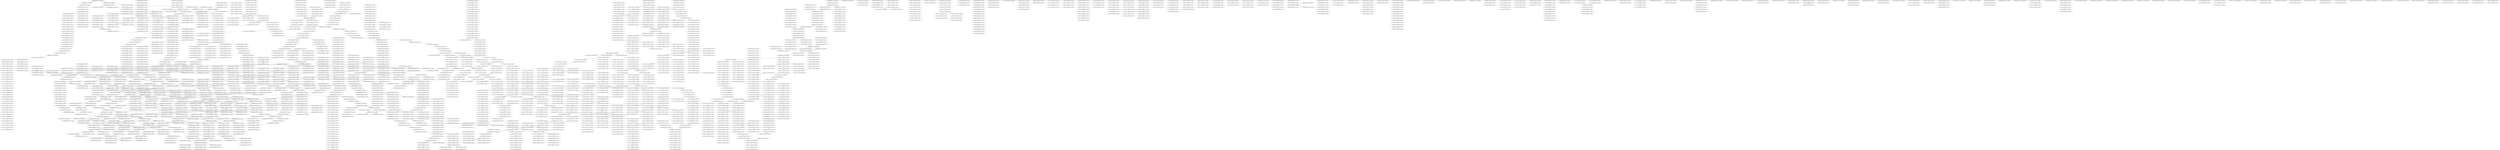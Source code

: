digraph G {
    "00000000000000000001_48-67_COV:15_LEN:20" -> "00000000000000000010_49-68_COV:17_LEN:20";
    "00100001000000000000_31-51_COV:11_LEN:20" -> "01000010000000000000_32-52_COV:11_LEN:20";
    "10000010001111111110_32-52_COV:12_LEN:20" -> "00000100011111111100_33-53_COV:13_LEN:20";
    "00111000000111110110_55-74_COV:17_LEN:20" -> "01110000001111101100_56-75_COV:18_LEN:20";
    "00000000000000000100_50-69_COV:18_LEN:20" -> "00000000000000001000_51-70_COV:16_LEN:20";
    "11101001011111110101_34-53_COV:263_LEN:20" -> "11010010111111101011_35-54_COV:138_LEN:20";
    "11101001011111110101_34-53_COV:263_LEN:20" -> "11010010111111101010_35-54_COV:129_LEN:20";
    "10000110011110011011_57-77_COV:15_LEN:20" -> "00001100111100110111_59-78_COV:173_LEN:20";
    "10000110011110011011_57-77_COV:15_LEN:20" -> "00001100111100110111_59-79_COV:17_LEN:20";
    "01001000011100000000_28-47_COV:112_LEN:20" -> "10010000111000000000_29-48_COV:116_LEN:20";
    "01011001111101100011_37-57_COV:17_LEN:20" -> "10110011111011000111_38-58_COV:17_LEN:20";
    "00000000001000110000_6-25_COV:52_LEN:20" -> "00000000010001100000_7-27_COV:37_LEN:20";
    "00100011111111100000_36-56_COV:24_LEN:20" -> "01000111111111000001_37-57_COV:22_LEN:20";
    "10000000000000000000_43-62_COV:46_LEN:20" -> "00000000000000000000_44-63_COV:887_LEN:20";
    "10000000000000000000_43-62_COV:46_LEN:20" -> "00000000000000000000_44-64_COV:13_LEN:20";
    "10000000000000000000_43-62_COV:46_LEN:20" -> "00000000000000000001_44-63_COV:44_LEN:20";
    "00000000000010000100_3-23_COV:11_LEN:20" -> "00000000000100001000_5-24_COV:224_LEN:20";
    "10111111101011001110_41-60_COV:131_LEN:20" -> "01111111010110011101_42-61_COV:123_LEN:20";
    "10000000100011111111_29-49_COV:12_LEN:20" -> "00000001000111111111_30-50_COV:12_LEN:20";
    "00000000000000000000_39-59_COV:13_LEN:20" -> "00000000000000000000_40-60_COV:13_LEN:20";
    "00000100011111111100_33-53_COV:16_LEN:20" -> "00001000111111111000_34-54_COV:18_LEN:20";
    "11000011000000100001_57-76_COV:281_LEN:20" -> "10000110000001000011_58-77_COV:282_LEN:20";
    "11000011000000100001_57-76_COV:281_LEN:20" -> "10000110000001000010_58-77_COV:13_LEN:20";
    "00100000000000000001_36-55_COV:311_LEN:20" -> "01000000000000000010_37-56_COV:324_LEN:20";
    "00000000000000000000_62-82_COV:17_LEN:20" -> "00000000000000000000_63-83_COV:15_LEN:20";
    "00000000000000000000_41-61_COV:26_LEN:20" -> "00000000000000000000_42-62_COV:26_LEN:20";
    "00000000000000000000_56-76_COV:13_LEN:20" -> "00000000000000000000_57-77_COV:14_LEN:20";
    "00011111101010001100_40-60_COV:14_LEN:20" -> "00111111010100011000_41-61_COV:13_LEN:20";
    "00000000100001000000_8-27_COV:222_LEN:20" -> "00000001000010000000_9-28_COV:223_LEN:20";
    "00000000000000000100_48-67_COV:12_LEN:20" -> "00000000000000001000_49-68_COV:13_LEN:20";
    "00000011110001110001_5-25_COV:18_LEN:20" -> "00000111100011100010_6-26_COV:17_LEN:20";
    "11010010111111010110_35-55_COV:14_LEN:20" -> "10100101111110101100_36-56_COV:13_LEN:20";
    "01111110110001111100_43-62_COV:159_LEN:20" -> "11111101100011111001_44-63_COV:139_LEN:20";
    "00000000000000001100_47-66_COV:37_LEN:20" -> "00000000000000011000_48-67_COV:36_LEN:20";
    "00100000000000000000_36-56_COV:18_LEN:20" -> "01000000000000000000_37-57_COV:14_LEN:20";
    "00000000000000000000_4-23_COV:335_LEN:20" -> "00000000000000000000_5-24_COV:351_LEN:20";
    "11000000000000100001_1-21_COV:12_LEN:20" -> "11000000000000100001_1-21_COV:12_LEN:20";
    "00110000110011110010_55-75_COV:13_LEN:20" -> "01100001100111100101_56-76_COV:12_LEN:20";
    "10000000000000000001_39-58_COV:148_LEN:20" -> "00000000000000000010_40-59_COV:163_LEN:20";
    "00000000000100011000_5-24_COV:48_LEN:20" -> "00000000001000110000_6-25_COV:52_LEN:20";
    "01000000000000000000_37-57_COV:14_LEN:20" -> "10000000000000000000_38-58_COV:15_LEN:20";
    "01111100111000000101_55-75_COV:14_LEN:20" -> "11111001110000001010_56-76_COV:14_LEN:20";
    "00000000000000000000_49-69_COV:32_LEN:20" -> "00000000000000000000_51-71_COV:26_LEN:20";
    "00000000000000000000_49-69_COV:32_LEN:20" -> "00000000000000000000_51-70_COV:798_LEN:20";
    "11010000111111010100_35-55_COV:14_LEN:20" -> "10100001111110101000_36-56_COV:16_LEN:20";
    "11111010000111111101_32-51_COV:187_LEN:20" -> "11110100001111111010_33-52_COV:199_LEN:20";
    "00111010110000000110_55-74_COV:154_LEN:20" -> "01110101100000001100_56-75_COV:158_LEN:20";
    "00000000000000000000_60-80_COV:15_LEN:20" -> "00000000000000000000_62-81_COV:622_LEN:20";
    "00000010000111000000_67-86_COV:22_LEN:20" -> "00000100001110000000_68-87_COV:13_LEN:20";
    "00001100000000100011_59-78_COV:392_LEN:20" -> "00011000000001000111_60-79_COV:378_LEN:20";
    "00001100000000100011_59-78_COV:392_LEN:20" -> "00011000000001000111_60-80_COV:18_LEN:20";
    "10111010010110111010_32-52_COV:14_LEN:20" -> "01110100101101110101_33-53_COV:15_LEN:20";
    "00000100101000000000_32-52_COV:45_LEN:20" -> "00001001010000000000_34-53_COV:52_LEN:20";
    "00010000000001000000_35-54_COV:16_LEN:20" -> "00100000000010000000_36-55_COV:12_LEN:20";
    "10000000000000000000_38-58_COV:15_LEN:20" -> "00000000000000000000_39-59_COV:16_LEN:20";
    "00000111011100000110_11-30_COV:192_LEN:20" -> "00001110111000001100_12-31_COV:170_LEN:20";
    "00000000000000000000_39-59_COV:11_LEN:20" -> "00000000000000000000_40-60_COV:11_LEN:20";
    "00000001000000010001_22-42_COV:11_LEN:20" -> "00000010000000100011_23-43_COV:13_LEN:20";
    "00000000000000000000_45-65_COV:15_LEN:20" -> "00000000000000000000_46-66_COV:17_LEN:20";
    "00000000000000000000_44-64_COV:21_LEN:20" -> "00000000000000000000_45-65_COV:22_LEN:20";
    "11000010100111111011_32-52_COV:13_LEN:20" -> "10000101001111110110_33-53_COV:13_LEN:20";
    "00100000000000000000_35-55_COV:18_LEN:20" -> "01000000000000000001_37-56_COV:30_LEN:20";
    "00100000000000000000_35-55_COV:18_LEN:20" -> "01000000000000000000_37-56_COV:811_LEN:20";
    "00100000000000000000_35-55_COV:18_LEN:20" -> "01000000000000000000_37-57_COV:27_LEN:20";
    "00000001001111100000_22-42_COV:11_LEN:20" -> "00000010011111000001_23-43_COV:13_LEN:20";
    "00100000000000000000_35-55_COV:30_LEN:20" -> "01000000000000000000_36-56_COV:28_LEN:20";
    "00001100001100000000_53-73_COV:17_LEN:20" -> "00011000011000000000_54-74_COV:16_LEN:20";
    "10000001000011101111_64-84_COV:11_LEN:20" -> "00000010000111011111_65-85_COV:11_LEN:20";
    "00111100001101100001_9-29_COV:19_LEN:20" -> "01111000011011000010_10-30_COV:18_LEN:20";
    "11010001111100111000_48-68_COV:14_LEN:20" -> "10100011111001110000_49-69_COV:14_LEN:20";
    "00000000000000000000_53-73_COV:18_LEN:20" -> "00000000000000000000_54-74_COV:18_LEN:20";
    "00001001011010010111_25-45_COV:14_LEN:20" -> "00010010110100101111_26-46_COV:15_LEN:20";
    "00101101001011111110_30-50_COV:11_LEN:20" -> "01011010010111111101_31-51_COV:14_LEN:20";
    "11111010000011000011_45-64_COV:11_LEN:20" -> "11110100000110000110_46-65_COV:11_LEN:20";
    "01011101000111111101_31-51_COV:11_LEN:20" -> "10111010001111111010_32-52_COV:13_LEN:20";
    "01000000010011111010_20-39_COV:168_LEN:20" -> "10000000100111110100_21-40_COV:172_LEN:20";
    "11111011000111110011_45-64_COV:140_LEN:20" -> "11110110001111100111_46-65_COV:129_LEN:20";
    "11111011000111110011_45-64_COV:140_LEN:20" -> "11110110001111100110_46-66_COV:13_LEN:20";
    "00000000000000000000_10-30_COV:12_LEN:20" -> "00000000000000000000_11-31_COV:12_LEN:20";
    "01110111000001100100_15-34_COV:145_LEN:20" -> "11101110000011001000_16-35_COV:145_LEN:20";
    "00000000000000000000_52-72_COV:13_LEN:20" -> "00000000000000000000_53-73_COV:13_LEN:20";
    "10100101111110101100_36-56_COV:13_LEN:20" -> "01001011111101011001_37-57_COV:13_LEN:20";
    "00000000000000000000_60-80_COV:20_LEN:20" -> "00000000000000000000_61-81_COV:20_LEN:20";
    "01000111111111000001_37-57_COV:12_LEN:20" -> "10001111111110000011_38-58_COV:13_LEN:20";
    "00000000100011110000_65-84_COV:343_LEN:20" -> "00000001000111100000_66-85_COV:345_LEN:20";
    "00000000010000000100_11-31_COV:14_LEN:20" -> "00000000100000001001_12-32_COV:13_LEN:20";
    "00000000000000000000_50-70_COV:15_LEN:20" -> "00000000000000000000_51-71_COV:14_LEN:20";
    "00001000000010011111_17-36_COV:178_LEN:20" -> "00010000000100111110_18-37_COV:181_LEN:20";
    "00101100111111011000_36-55_COV:166_LEN:20" -> "01011001111110110001_37-56_COV:162_LEN:20";
    "00101100111111011000_36-55_COV:166_LEN:20" -> "01011001111110110001_37-57_COV:13_LEN:20";
    "00010000110011110011_54-74_COV:14_LEN:20" -> "00100001100111100110_55-75_COV:16_LEN:20";
    "00100000000000000000_36-56_COV:20_LEN:20" -> "01000000000000000000_37-57_COV:18_LEN:20";
    "11100000000000000000_37-56_COV:141_LEN:20" -> "11000000000000000000_38-57_COV:159_LEN:20";
    "00111110001110001000_9-28_COV:84_LEN:20" -> "01111100011100010001_10-29_COV:85_LEN:20";
    "00000000000000000000_9-29_COV:16_LEN:20" -> "00000000000000000000_10-30_COV:15_LEN:20";
    "00110000000010001111_61-80_COV:371_LEN:20" -> "01100000000100011110_62-81_COV:345_LEN:20";
    "00100000000000000000_54-73_COV:24_LEN:20" -> "01000000000000000000_55-74_COV:19_LEN:20";
    "00000000000000000000_51-71_COV:13_LEN:20" -> "00000000000000000000_52-72_COV:14_LEN:20";
    "00000000000101000001_44-64_COV:12_LEN:20" -> "00000000001010000010_45-65_COV:13_LEN:20";
    "00000100000001101110_3-23_COV:14_LEN:20" -> "00001000000011011100_4-24_COV:19_LEN:20";
    "00000000111111111100_33-53_COV:13_LEN:20" -> "00000001111111111000_34-54_COV:14_LEN:20";
    "01000000010000001000_57-76_COV:147_LEN:20" -> "10000000100000010001_58-77_COV:141_LEN:20";
    "00000000000000000000_41-61_COV:18_LEN:20" -> "00000000000000000000_42-62_COV:19_LEN:20";
    "11110100000111000000_46-65_COV:15_LEN:20" -> "11101000001110000001_47-66_COV:16_LEN:20";
    "00000000000000000000_60-80_COV:22_LEN:20" -> "00000000000000000000_61-81_COV:19_LEN:20";
    "00011001000010000000_26-45_COV:150_LEN:20" -> "00110010000100000000_27-46_COV:161_LEN:20";
    "00011001000001000000_25-44_COV:220_LEN:20" -> "00110010000010000000_26-45_COV:223_LEN:20";
    "00000000000000000000_40-60_COV:33_LEN:20" -> "00000000000000000000_41-61_COV:33_LEN:20";
    "00000000000000000000_48-68_COV:13_LEN:20" -> "00000000000000000000_49-69_COV:14_LEN:20";
    "00000000000000000000_51-71_COV:26_LEN:20" -> "00000000000000000000_52-72_COV:25_LEN:20";
    "01100001001010100001_19-38_COV:49_LEN:20" -> "11000010010101000010_20-39_COV:50_LEN:20";
    "11111011000111100111_45-65_COV:11_LEN:20" -> "11110110001111001110_46-66_COV:11_LEN:20";
    "00000100011111111100_33-53_COV:13_LEN:20" -> "00001000111111111000_34-54_COV:12_LEN:20";
    "00000000110001110001_3-25_COV:13_LEN:20" -> "00000001100011100010_4-26_COV:12_LEN:20";
    "00000000111100011100_3-23_COV:24_LEN:20" -> "00000001111000111000_4-24_COV:31_LEN:20";
    "01111111101000110000_42-62_COV:11_LEN:20" -> "01111111101000110000_42-62_COV:11_LEN:20";
    "00000000000000000000_10-30_COV:16_LEN:20" -> "00000000000000000000_11-31_COV:15_LEN:20";
    "00100000000000000000_36-56_COV:18_LEN:20" -> "01000000000000000000_37-57_COV:16_LEN:20";
    "00000010000000000000_32-52_COV:16_LEN:20" -> "00000100000000000000_33-53_COV:24_LEN:20";
    "01001011111110101000_37-56_COV:125_LEN:20" -> "10010111111101010001_38-57_COV:126_LEN:20";
    "10000000000000000000_38-58_COV:18_LEN:20" -> "00000000000000000000_39-59_COV:23_LEN:20";
    "00001100001100000010_53-72_COV:273_LEN:20" -> "00011000011000000100_54-73_COV:266_LEN:20";
    "00000000000000000000_61-81_COV:21_LEN:20" -> "00000000000000000000_62-82_COV:19_LEN:20";
    "00000000000000110000_5-25_COV:12_LEN:20" -> "00000000000001100000_6-26_COV:13_LEN:20";
    "01010001100001001111_50-70_COV:12_LEN:20" -> "10100011000010011110_51-71_COV:12_LEN:20";
    "11101011000000011000_57-76_COV:158_LEN:20" -> "11010110000000110001_58-77_COV:151_LEN:20";
    "00000000000000000000_2-22_COV:15_LEN:20" -> "00000000000000000000_3-23_COV:15_LEN:20";
    "01000110000110011100_52-72_COV:12_LEN:20" -> "10001100001100111001_53-73_COV:12_LEN:20";
    "11001111110100011111_40-60_COV:14_LEN:20" -> "10011111101000111110_41-61_COV:15_LEN:20";
    "11001111110110001111_40-60_COV:12_LEN:20" -> "10011111101100011110_41-61_COV:13_LEN:20";
    "01110000001101011110_62-81_COV:132_LEN:20" -> "11100000011010111100_63-82_COV:129_LEN:20";
    "00000000000000000000_64-84_COV:13_LEN:20" -> "00000000000000000000_65-85_COV:12_LEN:20";
    "00000000000011000000_7-27_COV:13_LEN:20" -> "00000000000110000000_8-28_COV:13_LEN:20";
    "00000000000000000000_43-63_COV:16_LEN:20" -> "00000000000000000000_44-64_COV:18_LEN:20";
    "00011110000110110000_8-28_COV:19_LEN:20" -> "00111100001101100001_9-29_COV:19_LEN:20";
    "00000000001100000010_10-30_COV:13_LEN:20" -> "00000000011000000100_11-31_COV:15_LEN:20";
    "00000000100000000000_30-49_COV:324_LEN:20" -> "00000001000000000000_31-51_COV:12_LEN:20";
    "00000000100000000000_30-49_COV:324_LEN:20" -> "00000001000000000000_31-50_COV:349_LEN:20";
    "11110000001000011000_48-67_COV:15_LEN:20" -> "11100000010000110000_49-68_COV:16_LEN:20";
    "11001000000000000000_28-48_COV:17_LEN:20" -> "10010000000000000000_29-49_COV:21_LEN:20";
    "11101010001100001001_47-67_COV:12_LEN:20" -> "11010100011000010011_48-68_COV:11_LEN:20";
    "00000000000000000000_61-81_COV:15_LEN:20" -> "00000000000000000000_62-82_COV:12_LEN:20";
    "01011101001011111101_31-51_COV:18_LEN:20" -> "10111010010111111010_32-52_COV:20_LEN:20";
    "00001011001111101100_34-54_COV:21_LEN:20" -> "00010110011111011000_35-55_COV:15_LEN:20";
    "00000000000000000000_48-68_COV:22_LEN:20" -> "00000000000000000000_49-69_COV:26_LEN:20";
    "11110101000110000110_46-65_COV:316_LEN:20" -> "11101010001100001100_47-66_COV:351_LEN:20";
    "00111111010100011000_41-61_COV:15_LEN:20" -> "01111110101000110000_42-62_COV:24_LEN:20";
    "00000000000100000000_41-60_COV:11_LEN:20" -> "00000000001000000000_42-61_COV:11_LEN:20";
    "00000010000000000000_32-52_COV:13_LEN:20" -> "00000100000000000000_33-53_COV:21_LEN:20";
    "11000011001111001011_57-77_COV:13_LEN:20" -> "10000110011110010111_58-78_COV:13_LEN:20";
    "11110001110001000110_12-31_COV:85_LEN:20" -> "11100011100010001100_13-32_COV:93_LEN:20";
    "10000000100111101000_21-41_COV:13_LEN:20" -> "00000001001111010000_22-42_COV:14_LEN:20";
    "11110100001111111010_33-52_COV:199_LEN:20" -> "11101000011111110100_34-54_COV:12_LEN:20";
    "11110100001111111010_33-52_COV:199_LEN:20" -> "11101000011111110101_34-53_COV:213_LEN:20";
    "11000111110011000000_51-71_COV:13_LEN:20" -> "10001111100110000001_52-72_COV:11_LEN:20";
    "10010100000000000000_38-57_COV:40_LEN:20" -> "00101000000000000000_39-58_COV:44_LEN:20";
    "01100001001011100001_19-38_COV:187_LEN:20" -> "11000010010111000010_20-39_COV:184_LEN:20";
    "01000000001111111111_31-51_COV:13_LEN:20" -> "10000000011111111110_32-52_COV:13_LEN:20";
    "10000001000000010001_1-20_COV:42_LEN:20" -> "00000010000000100011_2-21_COV:45_LEN:20";
    "01100001101001000011_19-38_COV:93_LEN:20" -> "11000011010010000111_20-39_COV:87_LEN:20";
    "10110001111100110000_49-69_COV:11_LEN:20" -> "01100011111001100000_50-70_COV:14_LEN:20";
    "00000000000010000000_46-65_COV:164_LEN:20" -> "00000000000100000001_47-66_COV:160_LEN:20";
    "00000100001111011111_66-85_COV:174_LEN:20" -> "00001000011110111110_67-86_COV:161_LEN:20";
    "00000100000000000000_33-53_COV:11_LEN:20" -> "00001000000000000000_34-54_COV:19_LEN:20";
    "11100000100100000100_20-40_COV:17_LEN:20" -> "11000001001000001000_21-41_COV:19_LEN:20";
    "00000001000011100000_66-85_COV:15_LEN:20" -> "00000010000111000000_67-86_COV:22_LEN:20";
    "00000010000000000000_32-52_COV:12_LEN:20" -> "00000100000000000000_33-53_COV:26_LEN:20";
    "01001010100001000000_25-44_COV:60_LEN:20" -> "10010101000010000000_26-45_COV:59_LEN:20";
    "10000010000000000000_32-52_COV:17_LEN:20" -> "00000100000000000000_33-53_COV:25_LEN:20";
    "00101110100101111110_30-50_COV:19_LEN:20" -> "01011101001011111101_31-51_COV:23_LEN:20";
    "00000110000110000010_52-72_COV:13_LEN:20" -> "00001100001100000100_53-73_COV:13_LEN:20";
    "01000110000100101110_15-34_COV:168_LEN:20" -> "10001100001001011100_16-35_COV:162_LEN:20";
    "00111100111000000110_54-74_COV:16_LEN:20" -> "01111001110000001101_55-75_COV:19_LEN:20";
    "00111000100011001000_17-36_COV:123_LEN:20" -> "01110001000110010000_18-37_COV:119_LEN:20";
    "01100000000000000100_19-40_COV:29_LEN:20" -> "11000000000000001001_20-41_COV:25_LEN:20";
    "00100011000011010010_14-33_COV:96_LEN:20" -> "01000110000110100100_15-34_COV:88_LEN:20";
    "00000000000000000100_21-40_COV:281_LEN:20" -> "00000000000000001000_22-41_COV:268_LEN:20";
    "00000000000000000100_21-40_COV:281_LEN:20" -> "00000000000000001000_22-42_COV:13_LEN:20";
    "01001000000001111111_28-48_COV:11_LEN:20" -> "10010000000011111111_29-49_COV:12_LEN:20";
    "00000000000001000000_8-27_COV:16_LEN:20" -> "00000000000010000000_9-28_COV:15_LEN:20";
    "11100000110000110000_48-68_COV:11_LEN:20" -> "11000001100001100000_50-69_COV:287_LEN:20";
    "11100111000000110101_57-77_COV:19_LEN:20" -> "11001110000001101011_58-78_COV:16_LEN:20";
    "11001100000100011000_5-24_COV:87_LEN:20" -> "10011000001000110000_6-25_COV:95_LEN:20";
    "00000000000000000100_39-58_COV:29_LEN:20" -> "00000000000000001000_40-59_COV:28_LEN:20";
    "00000000010100001100_46-66_COV:11_LEN:20" -> "00000000101000011000_47-67_COV:11_LEN:20";
    "00001001000001000000_24-44_COV:23_LEN:20" -> "00010010000010000000_25-45_COV:24_LEN:20";
    "10000000000000000000_38-58_COV:28_LEN:20" -> "00000000000000000000_39-59_COV:29_LEN:20";
    "10100011000011001111_51-70_COV:190_LEN:20" -> "01000110000110011110_52-71_COV:198_LEN:20";
    "00000000000011000000_51-70_COV:36_LEN:20" -> "00000000000110000000_52-71_COV:38_LEN:20";
    "00011001100000100011_2-21_COV:74_LEN:20" -> "00110011000001000110_3-22_COV:71_LEN:20";
    "00000000000000010100_39-59_COV:17_LEN:20" -> "00000000000000101000_40-60_COV:18_LEN:20";
    "10000111000000000000_32-51_COV:138_LEN:20" -> "00001110000000000000_33-52_COV:147_LEN:20";
    "00110100100001110000_24-43_COV:106_LEN:20" -> "01101001000011100000_25-44_COV:93_LEN:20";
    "00000000000000000000_63-82_COV:560_LEN:20" -> "00000000000000000000_64-84_COV:26_LEN:20";
    "00000000000000000000_63-82_COV:560_LEN:20" -> "00000000000000000000_64-83_COV:514_LEN:20";
    "00100001110000000000_30-49_COV:120_LEN:20" -> "01000011100000000000_31-50_COV:130_LEN:20";
    "00010111001110000001_53-72_COV:11_LEN:20" -> "00101110011100000011_54-73_COV:11_LEN:20";
    "11110100000110000110_46-65_COV:11_LEN:20" -> "11101000001100001100_47-66_COV:11_LEN:20";
    "00100000000000000000_36-56_COV:32_LEN:20" -> "01000000000000000001_37-57_COV:20_LEN:20";
    "00000000000000000000_49-69_COV:13_LEN:20" -> "00000000000000000000_50-70_COV:13_LEN:20";
    "10101100110101100000_49-69_COV:12_LEN:20" -> "01011001101011000000_50-70_COV:15_LEN:20";
    "00000011000000010000_14-34_COV:11_LEN:20" -> "00000110000000100000_15-35_COV:11_LEN:20";
    "00100101110101011111_27-47_COV:12_LEN:20" -> "01001011101010111111_28-48_COV:13_LEN:20";
    "00000000000000000000_53-73_COV:16_LEN:20" -> "00000000000000000000_54-74_COV:11_LEN:20";
    "00001000011111110100_34-53_COV:33_LEN:20" -> "00010000111111101000_35-54_COV:35_LEN:20";
    "00000000000100000000_27-47_COV:12_LEN:20" -> "00000000001000000000_28-48_COV:11_LEN:20";
    "10000000000001100001_7-26_COV:14_LEN:20" -> "00000000000011000010_8-27_COV:17_LEN:20";
    "00000111000111000100_6-27_COV:11_LEN:20" -> "00001110001110001000_7-28_COV:11_LEN:20";
    "00100000100000000000_30-49_COV:275_LEN:20" -> "01000001000000000000_31-51_COV:12_LEN:20";
    "00100000100000000000_30-49_COV:275_LEN:20" -> "01000001000000000000_31-50_COV:300_LEN:20";
    "01011101001011011101_31-51_COV:12_LEN:20" -> "10111010010110111010_32-52_COV:14_LEN:20";
    "01110000010010000010_19-39_COV:18_LEN:20" -> "11100000100100000100_20-40_COV:17_LEN:20";
    "10000101100111110110_33-53_COV:22_LEN:20" -> "00001011001111101100_34-54_COV:21_LEN:20";
    "00011111000111000100_8-27_COV:83_LEN:20" -> "00111110001110001000_9-28_COV:84_LEN:20";
    "10001100001100111001_53-73_COV:12_LEN:20" -> "00011000011001110011_54-74_COV:12_LEN:20";
    "10000000000000001010_38-58_COV:17_LEN:20" -> "00000000000000010100_39-59_COV:17_LEN:20";
    "10110000100101110100_21-40_COV:140_LEN:20" -> "01100001001011101001_22-41_COV:130_LEN:20";
    "00000000000100000001_9-29_COV:15_LEN:20" -> "00000000001000000010_10-30_COV:17_LEN:20";
    "00000000111110001110_3-22_COV:111_LEN:20" -> "00000001111100011100_4-23_COV:141_LEN:20";
    "11111010100011000010_45-65_COV:16_LEN:20" -> "11110101000110000100_46-66_COV:15_LEN:20";
    "00000000100011000000_8-28_COV:49_LEN:20" -> "00000001000110000000_9-29_COV:38_LEN:20";
    "00000000100011000000_8-28_COV:49_LEN:20" -> "00000001000110000001_9-29_COV:11_LEN:20";
    "00111000000010001000_17-36_COV:95_LEN:20" -> "01110000000100010000_18-37_COV:97_LEN:20";
    "10000000100101110100_21-40_COV:105_LEN:20" -> "00000001001011101001_22-41_COV:94_LEN:20";
    "00011000000100001110_60-80_COV:13_LEN:20" -> "00110000001000011101_61-81_COV:12_LEN:20";
    "10000000000000000000_33-53_COV:20_LEN:20" -> "00000000000000000000_34-54_COV:75_LEN:20";
    "11111010100011000011_44-64_COV:13_LEN:20" -> "11110101000110000110_45-65_COV:14_LEN:20";
    "10010111000010110011_26-46_COV:12_LEN:20" -> "00101110000101100111_27-47_COV:13_LEN:20";
    "00000000000000000000_44-64_COV:23_LEN:20" -> "00000000000000000000_45-65_COV:22_LEN:20";
    "00000000000000000000_31-51_COV:17_LEN:20" -> "00000000000000000000_32-52_COV:19_LEN:20";
    "00111010100011000011_45-64_COV:16_LEN:20" -> "01110101000110000110_46-65_COV:33_LEN:20";
    "11111110101100111010_43-62_COV:129_LEN:20" -> "11111101011001110101_44-63_COV:121_LEN:20";
    "10111111101010001100_41-60_COV:131_LEN:20" -> "01111111010100011000_42-61_COV:353_LEN:20";
    "00000010000000100011_2-21_COV:45_LEN:20" -> "00000100000001000110_3-22_COV:42_LEN:20";
    "00000000000000000000_39-59_COV:11_LEN:20" -> "00000000000000000000_40-60_COV:11_LEN:20";
    "00000100011110000000_68-87_COV:238_LEN:20" -> "00001000111100000000_69-88_COV:216_LEN:20";
    "00000010001000010000_23-42_COV:129_LEN:20" -> "00000100010000100000_24-43_COV:131_LEN:20";
    "10000000000000000010_38-58_COV:18_LEN:20" -> "00000000000000000100_39-59_COV:16_LEN:20";
    "11111110101000110000_43-62_COV:352_LEN:20" -> "11111101010001100001_44-63_COV:310_LEN:20";
    "11111110101000110000_43-62_COV:352_LEN:20" -> "11111101010001100001_44-64_COV:16_LEN:20";
    "00000000000000000000_52-72_COV:21_LEN:20" -> "00000000000000000000_53-73_COV:19_LEN:20";
    "00000000000000000000_61-81_COV:12_LEN:20" -> "00000000000000000000_62-82_COV:11_LEN:20";
    "00110011110011011111_61-80_COV:157_LEN:20" -> "01100111100110111110_62-81_COV:144_LEN:20";
    "10011111011000111110_41-61_COV:14_LEN:20" -> "00111110110001111100_42-62_COV:15_LEN:20";
    "00000110000000010000_58-77_COV:12_LEN:20" -> "00001100000000100001_59-78_COV:17_LEN:20";
    "00000000000000000000_59-79_COV:11_LEN:20" -> "00000000000000000000_60-80_COV:13_LEN:20";
    "10000100000000000000_33-53_COV:18_LEN:20" -> "00001000000000000000_34-54_COV:54_LEN:20";
    "10010000000000000000_29-49_COV:21_LEN:20" -> "00100000000000000000_30-50_COV:20_LEN:20";
    "01100011111001110000_50-69_COV:146_LEN:20" -> "11000111110011100000_51-70_COV:153_LEN:20";
    "00000000000000000000_24-43_COV:90_LEN:20" -> "00000000000000000000_25-44_COV:86_LEN:20";
    "00011000000000011110_60-80_COV:20_LEN:20" -> "00110000000000111101_61-81_COV:17_LEN:20";
    "10000110000001000011_58-77_COV:282_LEN:20" -> "00001100000010000111_59-79_COV:13_LEN:20";
    "10000110000001000011_58-77_COV:282_LEN:20" -> "00001100000010000111_59-78_COV:237_LEN:20";
    "10100000001000011111_26-47_COV:23_LEN:20" -> "01000000010000111111_27-48_COV:24_LEN:20";
    "11001000001000000000_28-48_COV:14_LEN:20" -> "10010000010000000000_29-49_COV:14_LEN:20";
    "01011100001011001111_28-47_COV:168_LEN:20" -> "10111000010110011111_29-48_COV:169_LEN:20";
    "00110010000000000000_26-46_COV:15_LEN:20" -> "01100100000000000000_27-47_COV:17_LEN:20";
    "10000010001111111111_32-51_COV:222_LEN:20" -> "00000100011111111110_33-52_COV:232_LEN:20";
    "10000000000000000000_38-58_COV:20_LEN:20" -> "00000000000000000000_39-59_COV:26_LEN:20";
    "00000000000000000000_8-28_COV:11_LEN:20" -> "00000000000000000000_9-29_COV:11_LEN:20";
    "00000000000000010000_50-69_COV:13_LEN:20" -> "00000000000000100000_51-70_COV:13_LEN:20";
    "11111001000110000110_45-65_COV:12_LEN:20" -> "11110010001100001100_46-66_COV:12_LEN:20";
    "00111110000011111110_30-50_COV:13_LEN:20" -> "01111100000111111101_31-51_COV:12_LEN:20";
    "10000110000000010001_58-77_COV:149_LEN:20" -> "00001100000000100011_59-78_COV:392_LEN:20";
    "10000110000000010001_58-77_COV:149_LEN:20" -> "00001100000000100011_59-79_COV:22_LEN:20";
    "11111110000011000011_44-64_COV:31_LEN:20" -> "11111100000110000110_45-65_COV:35_LEN:20";
    "10111000010110011111_29-49_COV:11_LEN:20" -> "01110000101100111110_30-50_COV:13_LEN:20";
    "11000000101011110010_64-84_COV:14_LEN:20" -> "10000001010111100101_65-85_COV:12_LEN:20";
    "00000000000000000000_61-81_COV:23_LEN:20" -> "00000000000000000000_62-82_COV:19_LEN:20";
    "11010110011101011000_48-67_COV:122_LEN:20" -> "10101100111010110000_49-68_COV:127_LEN:20";
    "00000010010111010010_23-42_COV:111_LEN:20" -> "00000100101110100101_24-43_COV:109_LEN:20";
    "00000000000000000000_62-82_COV:18_LEN:20" -> "00000000000000000000_63-83_COV:20_LEN:20";
    "00000000000000000000_55-75_COV:14_LEN:20" -> "00000000000000000000_56-76_COV:15_LEN:20";
    "00000000000000100001_7-26_COV:30_LEN:20" -> "00000000000001000010_8-27_COV:29_LEN:20";
    "00110010000100000000_27-46_COV:161_LEN:20" -> "01100100001000000000_28-47_COV:188_LEN:20";
    "11000010110011111011_32-52_COV:19_LEN:20" -> "10000101100111110110_33-53_COV:18_LEN:20";
    "11110100011111001110_46-66_COV:14_LEN:20" -> "11101000111110011100_47-67_COV:13_LEN:20";
    "00000000010100000100_46-66_COV:20_LEN:20" -> "00000000101000001000_47-67_COV:18_LEN:20";
    "10000000010001110000_64-84_COV:11_LEN:20" -> "00000000100011100000_65-85_COV:13_LEN:20";
    "01000000000000000001_37-56_COV:30_LEN:20" -> "10000000000000000010_38-57_COV:31_LEN:20";
    "00000000000000000000_56-76_COV:15_LEN:20" -> "00000000000000000000_57-77_COV:16_LEN:20";
    "00000000000000000000_9-29_COV:12_LEN:20" -> "00000000000000000000_10-30_COV:12_LEN:20";
    "01111100000110000110_46-65_COV:19_LEN:20" -> "11111000001100001100_47-66_COV:266_LEN:20";
    "01011001000010000000_26-45_COV:14_LEN:20" -> "10110010000100000000_27-46_COV:17_LEN:20";
    "11101011001101011000_47-67_COV:11_LEN:20" -> "11010110011010110000_48-68_COV:11_LEN:20";
    "11100000001000100001_19-38_COV:95_LEN:20" -> "11000000010001000010_20-39_COV:99_LEN:20";
    "00110000010001100001_7-26_COV:98_LEN:20" -> "01100000100011000011_8-27_COV:88_LEN:20";
    "00010001100001101001_13-32_COV:92_LEN:20" -> "00100011000011010010_14-33_COV:96_LEN:20";
    "00000001000100001000_22-41_COV:110_LEN:20" -> "00000010001000010000_23-42_COV:129_LEN:20";
    "00000010100001100000_49-69_COV:11_LEN:20" -> "00000101000011000000_50-70_COV:11_LEN:20";
    "00000000000000000000_3-23_COV:11_LEN:20" -> "00000000000000000000_4-24_COV:14_LEN:20";
    "00000001001111010000_22-42_COV:12_LEN:20" -> "00000010011110100001_23-43_COV:13_LEN:20";
    "00000000000000000000_44-64_COV:23_LEN:20" -> "00000000000000000000_45-65_COV:22_LEN:20";
    "00000010001100000000_10-30_COV:38_LEN:20" -> "00000100011000000000_11-31_COV:38_LEN:20";
    "00000100011111111110_33-52_COV:232_LEN:20" -> "00001000111111111100_34-53_COV:257_LEN:20";
    "10000000001111101000_21-41_COV:11_LEN:20" -> "00000000011111010000_22-42_COV:14_LEN:20";
    "01100001000000001000_56-76_COV:16_LEN:20" -> "11000010000000010001_57-77_COV:15_LEN:20";
    "00000000000000000000_51-71_COV:18_LEN:20" -> "00000000000000000000_53-73_COV:18_LEN:20";
    "00000000000000000000_51-71_COV:18_LEN:20" -> "00000000000000000000_53-72_COV:772_LEN:20";
    "00001000110000100101_12-31_COV:256_LEN:20" -> "00010001100001001010_13-32_COV:54_LEN:20";
    "00001000110000100101_12-31_COV:256_LEN:20" -> "00010001100001001011_13-32_COV:186_LEN:20";
    "00100000000000000000_36-56_COV:29_LEN:20" -> "01000000000000000000_37-57_COV:23_LEN:20";
    "00000000000000000000_15-35_COV:14_LEN:20" -> "00000000000000000000_16-36_COV:13_LEN:20";
    "10010000100000000000_29-49_COV:12_LEN:20" -> "00100001000000000000_31-51_COV:15_LEN:20";
    "10010000100000000000_29-49_COV:12_LEN:20" -> "00100001000000000000_31-50_COV:406_LEN:20";
    "11000100110010000100_20-40_COV:12_LEN:20" -> "10001001100100001000_21-41_COV:12_LEN:20";
    "01111111001000110000_42-62_COV:14_LEN:20" -> "11111110010001100001_43-63_COV:13_LEN:20";
    "00111111111000001100_40-60_COV:25_LEN:20" -> "01111111110000011000_41-61_COV:28_LEN:20";
    "10000100000000100011_58-78_COV:12_LEN:20" -> "00001000000001000111_59-79_COV:27_LEN:20";
    "00000010000000111011_2-21_COV:169_LEN:20" -> "00000100000001110111_3-22_COV:169_LEN:20";
    "00001011001111110110_34-53_COV:210_LEN:20" -> "00010110011111101100_35-54_COV:210_LEN:20";
    "00000000000000000000_50-70_COV:28_LEN:20" -> "00000000000000000000_51-71_COV:23_LEN:20";
    "00000000000000000000_62-82_COV:12_LEN:20" -> "00000000000000000000_63-83_COV:11_LEN:20";
    "00011100010001100100_16-35_COV:107_LEN:20" -> "00111000100011001000_17-36_COV:123_LEN:20";
    "10111110101000110000_43-62_COV:11_LEN:20" -> "01111101010001100001_44-63_COV:11_LEN:20";
    "00000010011110100001_23-43_COV:11_LEN:20" -> "00000100111101000011_24-44_COV:11_LEN:20";
    "00000000000000000000_56-76_COV:24_LEN:20" -> "00000000000000000000_57-77_COV:29_LEN:20";
    "10000000000000000101_38-57_COV:316_LEN:20" -> "00000000000000001010_39-58_COV:337_LEN:20";
    "01000000000000000010_36-56_COV:12_LEN:20" -> "10000000000000000101_38-57_COV:316_LEN:20";
    "01000000000000000010_36-56_COV:12_LEN:20" -> "10000000000000000100_38-57_COV:19_LEN:20";
    "00000000000100000000_27-46_COV:293_LEN:20" -> "00000000001000000000_28-47_COV:299_LEN:20";
    "11000001100100000000_21-41_COV:14_LEN:20" -> "10000011001000000000_22-42_COV:16_LEN:20";
    "11111010100001000011_45-64_COV:11_LEN:20" -> "11110101000010000110_46-65_COV:11_LEN:20";
    "00010000000000000001_35-55_COV:15_LEN:20" -> "00100000000000000010_36-56_COV:18_LEN:20";
    "01100000000100011110_62-81_COV:345_LEN:20" -> "11000000001000111100_63-82_COV:338_LEN:20";
    "00111100011100010001_9-29_COV:17_LEN:20" -> "01111000111000100011_10-30_COV:19_LEN:20";
    "10000010001100001101_10-29_COV:88_LEN:20" -> "00000100011000011010_11-30_COV:102_LEN:20";
    "11111000001100001100_47-66_COV:266_LEN:20" -> "11110000011000011000_48-67_COV:270_LEN:20";
    "10011111101100011110_41-61_COV:13_LEN:20" -> "00111111011000111100_42-62_COV:13_LEN:20";
    "00000000000000000000_42-62_COV:27_LEN:20" -> "00000000000000000000_43-63_COV:23_LEN:20";
    "00000000000000110000_6-25_COV:272_LEN:20" -> "00000000000001100000_7-26_COV:273_LEN:20";
    "00111110100001111110_30-50_COV:17_LEN:20" -> "01111101000011111101_31-51_COV:16_LEN:20";
    "00000000000001000010_8-27_COV:29_LEN:20" -> "00000000000010000101_9-29_COV:29_LEN:20";
    "10101100111010110000_49-68_COV:127_LEN:20" -> "01011001110101100000_50-69_COV:134_LEN:20";
    "00000000000000000000_43-63_COV:22_LEN:20" -> "00000000000000000000_44-64_COV:23_LEN:20";
    "01100111110110001111_39-59_COV:17_LEN:20" -> "11001111101100011111_40-60_COV:17_LEN:20";
    "00010001100100001000_22-41_COV:151_LEN:20" -> "00100011001000010000_23-42_COV:159_LEN:20";
    "00000000000000000000_49-68_COV:780_LEN:20" -> "00000000000000000000_50-69_COV:788_LEN:20";
    "00000000000000000000_49-68_COV:780_LEN:20" -> "00000000000000000000_50-70_COV:13_LEN:20";
    "00000000100000000000_30-50_COV:12_LEN:20" -> "00000001000000000000_31-51_COV:12_LEN:20";
    "01010010000000000000_32-51_COV:18_LEN:20" -> "10100100000000000000_33-52_COV:17_LEN:20";
    "00000001000110000000_9-29_COV:38_LEN:20" -> "00000010001100000000_10-30_COV:38_LEN:20";
    "00000000000000000000_60-79_COV:683_LEN:20" -> "00000000000000000000_61-80_COV:688_LEN:20";
    "00000001000000000000_31-51_COV:12_LEN:20" -> "00000010000000000000_32-52_COV:12_LEN:20";
    "00000001000110000100_9-28_COV:297_LEN:20" -> "00000010001100001001_10-29_COV:279_LEN:20";
    "00000001000110000100_9-28_COV:297_LEN:20" -> "00000010001100001000_10-30_COV:18_LEN:20";
    "00000010001100001001_9-29_COV:12_LEN:20" -> "00000100011000010010_10-30_COV:11_LEN:20";
    "11000111110011000000_51-71_COV:14_LEN:20" -> "10001111100110000001_52-72_COV:13_LEN:20";
    "00011101001011111110_30-50_COV:15_LEN:20" -> "00111010010111111101_31-51_COV:18_LEN:20";
    "00000000000000000000_40-60_COV:26_LEN:20" -> "00000000000000000000_41-61_COV:24_LEN:20";
    "00001100110000010001_1-20_COV:78_LEN:20" -> "00011001100000100011_2-21_COV:74_LEN:20";
    "10000000010001100000_7-27_COV:14_LEN:20" -> "00000000100011000000_8-28_COV:49_LEN:20";
    "00000000000000000000_65-84_COV:525_LEN:20" -> "00000000000000000000_66-85_COV:532_LEN:20";
    "00001000000000000000_34-54_COV:42_LEN:20" -> "00010000000000000000_35-55_COV:20_LEN:20";
    "00000000000000000000_52-72_COV:14_LEN:20" -> "00000000000000000000_53-73_COV:12_LEN:20";
    "10000000011111111110_32-52_COV:13_LEN:20" -> "00000000111111111100_33-53_COV:13_LEN:20";
    "00001001011101010111_25-45_COV:11_LEN:20" -> "00010010111010101111_26-46_COV:11_LEN:20";
    "10001111001110000001_52-72_COV:16_LEN:20" -> "00011110011100000011_53-73_COV:19_LEN:20";
    "10000111111101010001_38-57_COV:197_LEN:20" -> "00001111111010100011_39-58_COV:204_LEN:20";
    "00000000000000000101_37-57_COV:23_LEN:20" -> "00000000000000001010_39-58_COV:337_LEN:20";
    "01100001100111001101_56-76_COV:14_LEN:20" -> "11000011001110011011_57-77_COV:13_LEN:20";
    "11101000011111110101_33-53_COV:12_LEN:20" -> "11010000111111101010_34-54_COV:13_LEN:20";
    "00000000000000000000_39-59_COV:22_LEN:20" -> "00000000000000000000_40-60_COV:26_LEN:20";
    "10101000110000110011_48-68_COV:11_LEN:20" -> "01010001100001100111_50-70_COV:14_LEN:20";
    "10101000110000110011_48-68_COV:11_LEN:20" -> "01010001100001100111_50-69_COV:198_LEN:20";
    "01000000000000000011_2-21_COV:191_LEN:20" -> "10000000000000000110_3-22_COV:185_LEN:20";
    "00000010000000100100_14-34_COV:15_LEN:20" -> "00000100000001001000_15-35_COV:14_LEN:20";
    "01000000000000000101_37-57_COV:18_LEN:20" -> "10000000000000001010_38-58_COV:17_LEN:20";
    "00101111111010100011_39-58_COV:121_LEN:20" -> "01011111110101000110_40-59_COV:114_LEN:20";
    "00010010111010010111_26-45_COV:211_LEN:20" -> "00100101110100101111_27-46_COV:231_LEN:20";
    "01100000000100001110_62-81_COV:20_LEN:20" -> "11000000001000011100_63-82_COV:18_LEN:20";
    "00000000000000000000_9-29_COV:11_LEN:20" -> "00000000000000000000_10-30_COV:11_LEN:20";
    "01000000010000111111_27-48_COV:24_LEN:20" -> "10000000100001111111_29-49_COV:26_LEN:20";
    "00000000000000000000_60-80_COV:19_LEN:20" -> "00000000000000000000_61-81_COV:15_LEN:20";
    "10011000000110101111_60-80_COV:16_LEN:20" -> "00110000001101011110_61-81_COV:18_LEN:20";
    "11000011000000001000_57-76_COV:147_LEN:20" -> "10000110000000010001_58-77_COV:149_LEN:20";
    "00000000000000000000_18-37_COV:329_LEN:20" -> "00000000000000000000_19-38_COV:74_LEN:20";
    "00000000000000000000_18-37_COV:329_LEN:20" -> "00000000000000000001_19-38_COV:259_LEN:20";
    "00000000000000010000_42-61_COV:16_LEN:20" -> "00000000000000100000_43-62_COV:15_LEN:20";
    "11000000001000111000_63-83_COV:11_LEN:20" -> "10000000010001110000_64-84_COV:11_LEN:20";
    "00000101000011000000_50-70_COV:11_LEN:20" -> "00001010000110000000_51-71_COV:11_LEN:20";
    "01010000100000000000_30-49_COV:65_LEN:20" -> "10100001000000000000_31-50_COV:76_LEN:20";
    "00000000000000000000_48-68_COV:31_LEN:20" -> "00000000000000000000_49-69_COV:31_LEN:20";
    "01010110010000100000_24-43_COV:15_LEN:20" -> "10101100100001000000_25-44_COV:13_LEN:20";
    "00111011100000110010_14-33_COV:158_LEN:20" -> "01110111000001100100_15-34_COV:145_LEN:20";
    "00000000000000000010_47-67_COV:12_LEN:20" -> "00000000000000000100_48-68_COV:11_LEN:20";
    "00011101110000011001_13-32_COV:160_LEN:20" -> "00111011100000110010_14-33_COV:158_LEN:20";
    "10000110000000000111_58-78_COV:18_LEN:20" -> "00001100000000001111_59-79_COV:20_LEN:20";
    "01111000111000000010_10-30_COV:17_LEN:20" -> "11110001110000000100_11-31_COV:19_LEN:20";
    "00101110000101001111_27-47_COV:11_LEN:20" -> "01011100001010011111_28-48_COV:11_LEN:20";
    "11110100001100001100_46-66_COV:17_LEN:20" -> "11101000011000011001_47-67_COV:11_LEN:20";
    "00100011111111100000_36-56_COV:13_LEN:20" -> "01000111111111000001_37-57_COV:12_LEN:20";
    "00000000000000000000_44-64_COV:11_LEN:20" -> "00000000000000000000_45-65_COV:11_LEN:20";
    "00000000000000000000_41-61_COV:33_LEN:20" -> "00000000000000000000_42-62_COV:34_LEN:20";
    "11000001000011000000_50-70_COV:14_LEN:20" -> "10000010000110000001_51-71_COV:14_LEN:20";
    "11000010010111010010_23-42_COV:147_LEN:20" -> "10000100101110100101_24-43_COV:141_LEN:20";
    "00000000100101000000_29-49_COV:48_LEN:20" -> "00000001001010000000_30-50_COV:43_LEN:20";
    "11010001111111010100_35-55_COV:12_LEN:20" -> "10100011111110101000_36-56_COV:16_LEN:20";
    "00101000001100000000_53-72_COV:292_LEN:20" -> "01010000011000000001_54-73_COV:274_LEN:20";
    "10000000100100000000_21-41_COV:16_LEN:20" -> "00000001001000000001_22-42_COV:14_LEN:20";
    "00000010001000010010_10-30_COV:13_LEN:20" -> "00000100010000100101_11-31_COV:11_LEN:20";
    "00000001001010000000_30-50_COV:43_LEN:20" -> "00000010010100000000_31-51_COV:44_LEN:20";
    "00000000000000000000_55-75_COV:19_LEN:20" -> "00000000000000000000_56-76_COV:19_LEN:20";
    "00000100000000000000_33-53_COV:11_LEN:20" -> "00001000000000000000_34-54_COV:17_LEN:20";
    "00000000001100001001_10-29_COV:20_LEN:20" -> "00000000011000010010_11-30_COV:21_LEN:20";
    "00010010101000010000_23-42_COV:66_LEN:20" -> "00100101010000100000_24-43_COV:63_LEN:20";
    "00000000000000000000_28-48_COV:12_LEN:20" -> "00000000000000000000_29-49_COV:12_LEN:20";
    "00000001000000010010_13-33_COV:14_LEN:20" -> "00000010000000100100_14-34_COV:15_LEN:20";
    "01111111010100011000_42-61_COV:353_LEN:20" -> "11111110101000110000_43-62_COV:352_LEN:20";
    "00011000000010001111_60-80_COV:13_LEN:20" -> "00110000000100011110_61-81_COV:11_LEN:20";
    "00000000000000000000_53-73_COV:13_LEN:20" -> "00000000000000000000_54-74_COV:13_LEN:20";
    "00011100000001000100_16-35_COV:87_LEN:20" -> "00111000000010001000_17-36_COV:95_LEN:20";
    "11111110000011000011_45-64_COV:237_LEN:20" -> "11111100000110000110_46-65_COV:239_LEN:20";
    "00000001010000010000_48-68_COV:13_LEN:20" -> "00000010100000100000_49-69_COV:13_LEN:20";
    "00000110000100000010_52-72_COV:19_LEN:20" -> "00001100001000000100_53-73_COV:19_LEN:20";
    "10010000100000000000_29-49_COV:11_LEN:20" -> "00100001000000000000_30-50_COV:12_LEN:20";
    "01100001000000100001_56-76_COV:23_LEN:20" -> "11000010000001000011_57-77_COV:24_LEN:20";
    "10100010000110011110_51-71_COV:13_LEN:20" -> "01000100001100111100_52-72_COV:16_LEN:20";
    "00000000000000000000_42-62_COV:32_LEN:20" -> "00000000000000000000_44-63_COV:887_LEN:20";
    "00000000000000000000_42-62_COV:32_LEN:20" -> "00000000000000000000_44-64_COV:13_LEN:20";
    "00000000000000000000_42-62_COV:32_LEN:20" -> "00000000000000000001_44-63_COV:44_LEN:20";
    "11100011100000001000_13-32_COV:88_LEN:20" -> "11000111000000010001_14-33_COV:91_LEN:20";
    "00000000000000000000_46-66_COV:17_LEN:20" -> "00000000000000000000_47-67_COV:13_LEN:20";
    "00000000100000000000_30-50_COV:13_LEN:20" -> "00000001000000000000_31-51_COV:16_LEN:20";
    "11000000010001000010_20-39_COV:99_LEN:20" -> "10000000100010000100_21-40_COV:106_LEN:20";
    "00010000000111011100_5-24_COV:198_LEN:20" -> "00100000001110111000_6-25_COV:207_LEN:20";
    "00011000000000000000_34-54_COV:14_LEN:20" -> "00110000000000000000_35-55_COV:11_LEN:20";
    "00110011000001000110_3-22_COV:71_LEN:20" -> "01100110000010001100_4-23_COV:83_LEN:20";
    "00100100000100000000_26-46_COV:24_LEN:20" -> "01001000001000000000_27-47_COV:24_LEN:20";
    "00011000011000000000_54-74_COV:16_LEN:20" -> "00110000110000000000_55-75_COV:19_LEN:20";
    "10000110110000100101_15-34_COV:123_LEN:20" -> "00001101100001001011_16-35_COV:128_LEN:20";
    "00000011111011000111_60-79_COV:12_LEN:20" -> "00000111110110001110_61-80_COV:12_LEN:20";
    "00000000000000000000_56-76_COV:17_LEN:20" -> "00000000000000000000_57-77_COV:18_LEN:20";
    "00010010000000010001_1-20_COV:161_LEN:20" -> "00100100000000100011_2-21_COV:155_LEN:20";
    "10100100000000000000_33-52_COV:17_LEN:20" -> "01001000000000000000_34-53_COV:20_LEN:20";
    "10000100000000000000_33-53_COV:12_LEN:20" -> "00001000000000000000_34-54_COV:38_LEN:20";
    "01110101100000001100_56-75_COV:158_LEN:20" -> "11101011000000011000_57-76_COV:158_LEN:20";
    "01110000011001000001_19-38_COV:198_LEN:20" -> "11100000110010000010_20-39_COV:208_LEN:20";
    "00000000000000000000_39-59_COV:29_LEN:20" -> "00000000000000000000_40-60_COV:30_LEN:20";
    "10000100101110000101_21-40_COV:188_LEN:20" -> "00001001011100001011_22-41_COV:183_LEN:20";
    "10000000000000000110_3-22_COV:185_LEN:20" -> "00000000000000001100_4-23_COV:244_LEN:20";
    "10000000000000000110_3-22_COV:185_LEN:20" -> "00000000000000001100_4-24_COV:13_LEN:20";
    "00000000000000000000_27-46_COV:100_LEN:20" -> "00000000000000000000_28-47_COV:99_LEN:20";
    "00000000000000000000_41-61_COV:24_LEN:20" -> "00000000000000000000_42-62_COV:25_LEN:20";
    "00101110000101100111_27-46_COV:186_LEN:20" -> "01011100001011001111_28-47_COV:168_LEN:20";
    "00101110000101100111_27-46_COV:186_LEN:20" -> "01011100001011001111_28-48_COV:14_LEN:20";
    "00100000100000000000_30-50_COV:16_LEN:20" -> "01000001000000000000_31-51_COV:18_LEN:20";
    "00001100100000000000_24-44_COV:14_LEN:20" -> "00011001000000000000_25-45_COV:15_LEN:20";
    "00000000100000001000_50-69_COV:143_LEN:20" -> "00000001000000010000_51-70_COV:148_LEN:20";
    "10100011111001110000_49-69_COV:14_LEN:20" -> "01000111110011100000_50-70_COV:15_LEN:20";
    "00000000000000000000_63-83_COV:20_LEN:20" -> "00000000000000000000_64-84_COV:20_LEN:20";
    "00000000000000000000_62-81_COV:622_LEN:20" -> "00000000000000000000_63-82_COV:560_LEN:20";
    "00101000001000000001_53-73_COV:11_LEN:20" -> "01010000010000000010_54-74_COV:11_LEN:20";
    "11111001100000011010_56-76_COV:12_LEN:20" -> "11110011000000110101_57-77_COV:14_LEN:20";
    "00000000000000000000_8-28_COV:11_LEN:20" -> "00000000000000000000_9-29_COV:12_LEN:20";
    "11110110001111100111_45-65_COV:12_LEN:20" -> "11101100011111001110_46-66_COV:12_LEN:20";
    "00000000000000100000_53-72_COV:13_LEN:20" -> "00000000000001000000_54-73_COV:13_LEN:20";
    "10000010000000010001_57-77_COV:15_LEN:20" -> "00000100000000100011_58-78_COV:16_LEN:20";
    "10100001000000000000_31-50_COV:76_LEN:20" -> "01000010000000000000_32-52_COV:19_LEN:20";
    "10100001000000000000_31-50_COV:76_LEN:20" -> "01000010000000000000_32-51_COV:521_LEN:20";
    "01000010000000000000_32-52_COV:19_LEN:20" -> "10000100000000000000_33-53_COV:20_LEN:20";
    "00000000000100001010_10-30_COV:28_LEN:20" -> "00000000001000010100_11-31_COV:30_LEN:20";
    "00000000000000000000_40-60_COV:19_LEN:20" -> "00000000000000000000_41-61_COV:18_LEN:20";
    "00000000010000000100_12-31_COV:18_LEN:20" -> "00000000100000001001_13-32_COV:17_LEN:20";
    "01000000000000110000_6-25_COV:14_LEN:20" -> "10000000000001100001_7-26_COV:14_LEN:20";
    "00000000000000000000_14-34_COV:11_LEN:20" -> "00000000000000000000_15-35_COV:11_LEN:20";
    "01000111111101010001_37-57_COV:16_LEN:20" -> "10001111111010100011_38-58_COV:16_LEN:20";
    "11001000001000000000_28-47_COV:230_LEN:20" -> "10010000010000000000_29-48_COV:260_LEN:20";
    "00000000000000000000_55-75_COV:31_LEN:20" -> "00000000000000000000_56-76_COV:28_LEN:20";
    "00110000100000010000_55-75_COV:12_LEN:20" -> "01100001000000100001_56-76_COV:11_LEN:20";
    "00000000000000000000_50-70_COV:12_LEN:20" -> "00000000000000000000_51-71_COV:12_LEN:20";
    "10110011111101100011_38-58_COV:15_LEN:20" -> "01100111111011000111_39-59_COV:12_LEN:20";
    "00000000000001000010_3-22_COV:185_LEN:20" -> "00000000000010000100_4-23_COV:214_LEN:20";
    "11011000111110011000_48-68_COV:11_LEN:20" -> "10110001111100110000_49-69_COV:11_LEN:20";
    "00000100000000000000_33-52_COV:689_LEN:20" -> "00001000000000000000_34-54_COV:19_LEN:20";
    "00000100000000000000_33-52_COV:689_LEN:20" -> "00001000000000000000_34-53_COV:1355_LEN:20";
    "00000000000000000000_59-78_COV:702_LEN:20" -> "00000000000000000000_60-79_COV:683_LEN:20";
    "00000000000000000000_59-78_COV:702_LEN:20" -> "00000000000000000000_60-80_COV:18_LEN:20";
    "00000000000000000001_18-38_COV:12_LEN:20" -> "00000000000000000010_20-39_COV:270_LEN:20";
    "00001000000000000000_34-54_COV:54_LEN:20" -> "00010000000000000001_35-55_COV:15_LEN:20";
    "00001000000000000000_34-54_COV:54_LEN:20" -> "00010000000000000000_35-55_COV:25_LEN:20";
    "00000000000000000000_49-69_COV:13_LEN:20" -> "00000000000000000000_50-70_COV:13_LEN:20";
    "11001111101100011111_40-60_COV:17_LEN:20" -> "10011111011000111110_41-61_COV:14_LEN:20";
    "00000101000001000000_50-70_COV:18_LEN:20" -> "00001010000010000000_51-71_COV:18_LEN:20";
    "00000001000000000000_31-50_COV:349_LEN:20" -> "00000010000000000000_32-52_COV:11_LEN:20";
    "00000001000000000000_31-50_COV:349_LEN:20" -> "00000010000000000000_32-51_COV:376_LEN:20";
    "00000100001100000010_52-72_COV:11_LEN:20" -> "00001000011000000100_53-73_COV:11_LEN:20";
    "01001011100001011001_25-45_COV:12_LEN:20" -> "10010111000010110011_26-46_COV:12_LEN:20";
    "11111101100011110011_44-64_COV:22_LEN:20" -> "11111011000111100111_45-65_COV:20_LEN:20";
    "00011000011010010000_17-36_COV:99_LEN:20" -> "00110000110100100001_18-37_COV:97_LEN:20";
    "00000000000001000000_7-27_COV:14_LEN:20" -> "00000000000010000000_8-28_COV:13_LEN:20";
    "01000010000000000000_32-52_COV:17_LEN:20" -> "10000100000000000000_33-53_COV:18_LEN:20";
    "00010010110100101111_26-46_COV:15_LEN:20" -> "00100101101001011111_27-47_COV:14_LEN:20";
    "01100111111011000111_39-58_COV:161_LEN:20" -> "11001111110110001111_40-60_COV:12_LEN:20";
    "01100111111011000111_39-58_COV:161_LEN:20" -> "11001111110110001111_40-59_COV:147_LEN:20";
    "00000000000000010100_40-59_COV:329_LEN:20" -> "00000000000000101000_41-60_COV:357_LEN:20";
    "10011100000011010111_60-80_COV:11_LEN:20" -> "00111000000110101110_61-81_COV:11_LEN:20";
    "01000000000000000000_37-57_COV:12_LEN:20" -> "10000000000000000000_38-58_COV:11_LEN:20";
    "01100001100000010000_56-75_COV:280_LEN:20" -> "11000011000000100001_57-76_COV:281_LEN:20";
    "00000000000000000000_6-26_COV:18_LEN:20" -> "00000000000000000000_7-27_COV:17_LEN:20";
    "00001100000000100001_59-78_COV:17_LEN:20" -> "00011000000001000011_60-79_COV:18_LEN:20";
    "01011010010111111101_31-51_COV:11_LEN:20" -> "10110100101111111010_32-52_COV:13_LEN:20";
    "00000000110000000100_11-31_COV:15_LEN:20" -> "00000001100000001001_12-32_COV:14_LEN:20";
    "11000010110011111011_32-52_COV:19_LEN:20" -> "10000101100111110110_33-53_COV:22_LEN:20";
    "01000000001000110000_6-25_COV:227_LEN:20" -> "10000000010001100000_7-27_COV:14_LEN:20";
    "01000000001000110000_6-25_COV:227_LEN:20" -> "10000000010001100001_7-26_COV:223_LEN:20";
    "01111001101111100000_66-85_COV:133_LEN:20" -> "11110011011111000000_67-86_COV:139_LEN:20";
    "00000000000000100000_6-26_COV:13_LEN:20" -> "00000000000001000000_7-27_COV:14_LEN:20";
    "01111111111000000100_41-60_COV:13_LEN:20" -> "11111111110000001000_42-61_COV:14_LEN:20";
    "00111111011000111100_42-62_COV:12_LEN:20" -> "01111110110001111001_43-63_COV:12_LEN:20";
    "10100000111000000111_49-68_COV:17_LEN:20" -> "01000001110000001111_50-69_COV:17_LEN:20";
    "00000000000000000000_39-59_COV:27_LEN:20" -> "00000000000000000000_40-60_COV:29_LEN:20";
    "00000000000000000000_44-64_COV:35_LEN:20" -> "00000000000000000000_45-65_COV:33_LEN:20";
    "00000100000001110111_3-22_COV:169_LEN:20" -> "00001000000011101110_4-23_COV:199_LEN:20";
    "00000000000000000000_50-70_COV:13_LEN:20" -> "00000000000000000000_51-71_COV:14_LEN:20";
    "00000000000000000000_60-80_COV:28_LEN:20" -> "00000000000000000000_61-81_COV:23_LEN:20";
    "11111101000011000011_44-64_COV:17_LEN:20" -> "11111010000110000110_45-65_COV:19_LEN:20";
    "00000111111111100000_36-56_COV:18_LEN:20" -> "00001111111111000001_37-57_COV:17_LEN:20";
    "00000000000000000000_8-28_COV:14_LEN:20" -> "00000000000000000000_9-29_COV:15_LEN:20";
    "00000010000000000000_32-52_COV:12_LEN:20" -> "00000100000000000000_33-53_COV:32_LEN:20";
    "01101001000011100000_25-44_COV:93_LEN:20" -> "11010010000111000000_26-45_COV:101_LEN:20";
    "00000000000000000000_13-33_COV:14_LEN:20" -> "00000000000000000000_14-34_COV:11_LEN:20";
    "00000110010000010000_23-42_COV:243_LEN:20" -> "00001100100000100000_24-44_COV:14_LEN:20";
    "00000110010000010000_23-42_COV:243_LEN:20" -> "00001100100000100000_24-43_COV:234_LEN:20";
    "00000000000000000000_5-25_COV:15_LEN:20" -> "00000000000000000000_6-26_COV:17_LEN:20";
    "10001111001110000001_52-72_COV:17_LEN:20" -> "00011110011100000011_53-73_COV:17_LEN:20";
    "01110000101100111110_30-50_COV:13_LEN:20" -> "11100001011001111101_31-51_COV:15_LEN:20";
    "00001000000000000000_34-54_COV:37_LEN:20" -> "00010000000000000000_35-55_COV:19_LEN:20";
    "00000000000000000000_40-60_COV:18_LEN:20" -> "00000000000000000000_41-61_COV:18_LEN:20";
    "00101110011100000011_54-73_COV:11_LEN:20" -> "01011100111000000110_55-74_COV:12_LEN:20";
    "00110000000000011110_61-81_COV:23_LEN:20" -> "01100000000000111100_62-82_COV:24_LEN:20";
    "00011111110100000111_40-59_COV:19_LEN:20" -> "00111111101000001110_41-60_COV:22_LEN:20";
    "01000001000000000000_31-51_COV:18_LEN:20" -> "10000010000000000000_32-52_COV:17_LEN:20";
    "00000000000000000000_54-74_COV:11_LEN:20" -> "00000000000000000000_55-75_COV:14_LEN:20";
    "10000101001111110110_33-53_COV:13_LEN:20" -> "00001010011111101100_34-54_COV:13_LEN:20";
    "11000100011001000010_20-39_COV:135_LEN:20" -> "10001000110010000100_21-40_COV:143_LEN:20";
    "00000000000000000000_8-28_COV:14_LEN:20" -> "00000000000000000000_9-29_COV:12_LEN:20";
    "00000000000000000000_55-75_COV:13_LEN:20" -> "00000000000000000000_56-76_COV:13_LEN:20";
    "10100000110000000000_55-75_COV:13_LEN:20" -> "01000001100000000000_56-76_COV:15_LEN:20";
    "00110000110011110011_55-74_COV:200_LEN:20" -> "01100001100111100110_56-75_COV:206_LEN:20";
    "00000000000000000000_49-69_COV:16_LEN:20" -> "00000000000000000000_50-70_COV:16_LEN:20";
    "00110000000010001110_61-81_COV:17_LEN:20" -> "01100000000100011100_62-82_COV:13_LEN:20";
    "00000000000000000000_42-62_COV:16_LEN:20" -> "00000000000000000000_43-63_COV:16_LEN:20";
    "01100001100111001101_56-76_COV:15_LEN:20" -> "11000011001110011011_57-77_COV:12_LEN:20";
    "00000000000000000000_43-63_COV:23_LEN:20" -> "00000000000000000000_44-64_COV:23_LEN:20";
    "00111111010100011000_41-61_COV:14_LEN:20" -> "01111110101000110000_42-62_COV:20_LEN:20";
    "00011000010010111000_17-36_COV:173_LEN:20" -> "00110000100101110000_18-37_COV:186_LEN:20";
    "00001000000100011110_62-81_COV:99_LEN:20" -> "00010000001000111100_63-82_COV:87_LEN:20";
    "01100100001000000000_28-47_COV:188_LEN:20" -> "11001000010000000000_29-48_COV:196_LEN:20";
    "11111011000111100111_45-65_COV:20_LEN:20" -> "11110110001111001110_46-66_COV:20_LEN:20";
    "10101000110000110000_49-68_COV:135_LEN:20" -> "01010001100001100000_50-69_COV:137_LEN:20";
    "10000100101010000100_21-40_COV:57_LEN:20" -> "00001001010100001000_22-41_COV:54_LEN:20";
    "01111100111000000101_55-75_COV:13_LEN:20" -> "11111001110000001010_56-76_COV:11_LEN:20";
    "00000100111110000011_24-44_COV:14_LEN:20" -> "00001001111100000111_25-45_COV:14_LEN:20";
    "00000000000000000000_57-77_COV:15_LEN:20" -> "00000000000000000000_58-78_COV:14_LEN:20";
    "00000000000000000000_53-73_COV:19_LEN:20" -> "00000000000000000000_54-74_COV:17_LEN:20";
    "01100000001001000000_19-39_COV:14_LEN:20" -> "11000000010010000000_20-40_COV:14_LEN:20";
    "10000100000000000000_32-52_COV:11_LEN:20" -> "00001000000000000000_34-54_COV:19_LEN:20";
    "10000100000000000000_32-52_COV:11_LEN:20" -> "00001000000000000000_34-53_COV:1355_LEN:20";
    "10001100001000000001_53-73_COV:13_LEN:20" -> "00011000010000000010_54-74_COV:14_LEN:20";
    "00000000000010000100_4-23_COV:214_LEN:20" -> "00000000000100001000_5-24_COV:224_LEN:20";
    "01000110000100101010_15-34_COV:50_LEN:20" -> "10001100001001010100_16-35_COV:50_LEN:20";
    "00010000100000000000_30-49_COV:163_LEN:20" -> "00100001000000000000_31-51_COV:15_LEN:20";
    "00010000100000000000_30-49_COV:163_LEN:20" -> "00100001000000000000_31-50_COV:406_LEN:20";
    "00000100011111111100_33-53_COV:16_LEN:20" -> "00001000111111111000_34-54_COV:16_LEN:20";
    "00000000000000000000_58-78_COV:15_LEN:20" -> "00000000000000000000_59-79_COV:13_LEN:20";
    "11000111100111000000_51-71_COV:16_LEN:20" -> "10001111001110000001_52-72_COV:17_LEN:20";
    "00000000000000000000_46-66_COV:14_LEN:20" -> "00000000000000000000_47-67_COV:12_LEN:20";
    "00000000000010000000_43-62_COV:24_LEN:20" -> "00000000000100000001_44-63_COV:15_LEN:20";
    "00000000000000000000_35-55_COV:32_LEN:20" -> "00000000000000000000_36-56_COV:33_LEN:20";
    "00000000000000000000_62-82_COV:14_LEN:20" -> "00000000000000000000_63-83_COV:14_LEN:20";
    "00000000000000000001_67-86_COV:214_LEN:20" -> "00000000000000000010_68-87_COV:160_LEN:20";
    "10001000010000000000_29-48_COV:153_LEN:20" -> "00010000100000000000_30-49_COV:163_LEN:20";
    "00111010010111111101_31-51_COV:18_LEN:20" -> "01110100101111111010_33-52_COV:260_LEN:20";
    "10011000001000110000_6-25_COV:95_LEN:20" -> "00110000010001100001_7-26_COV:98_LEN:20";
    "00000000000000000000_46-66_COV:23_LEN:20" -> "00000000000000000000_47-67_COV:21_LEN:20";
    "11010110000000110001_58-77_COV:151_LEN:20" -> "10101100000001100011_59-78_COV:138_LEN:20";
    "10000100000000000000_33-53_COV:20_LEN:20" -> "00001000000000000000_34-54_COV:37_LEN:20";
    "00000000000000000000_40-60_COV:33_LEN:20" -> "00000000000000000000_41-61_COV:38_LEN:20";
    "01100011110011100000_50-70_COV:15_LEN:20" -> "11000111100111000000_51-71_COV:14_LEN:20";
    "00000000000000010000_23-42_COV:282_LEN:20" -> "00000000000000100000_24-43_COV:275_LEN:20";
    "00001111000111000000_7-27_COV:18_LEN:20" -> "00011110001110000000_8-28_COV:17_LEN:20";
    "01000110000110000000_52-71_COV:149_LEN:20" -> "10001100001100000000_53-72_COV:144_LEN:20";
    "00000000000000000000_2-22_COV:16_LEN:20" -> "00000000000000000000_3-23_COV:16_LEN:20";
    "10000011001000001000_22-41_COV:215_LEN:20" -> "00000110010000010000_23-42_COV:243_LEN:20";
    "01011001111110110001_37-56_COV:162_LEN:20" -> "10110011111101100011_38-57_COV:150_LEN:20";
    "00001001010100001000_22-41_COV:54_LEN:20" -> "00010010101000010000_23-42_COV:66_LEN:20";
    "11111101000111110011_44-64_COV:14_LEN:20" -> "11111010001111100111_45-65_COV:15_LEN:20";
    "00000000000000000000_52-72_COV:30_LEN:20" -> "00000000000000000000_53-73_COV:30_LEN:20";
    "00011000000000000000_34-54_COV:12_LEN:20" -> "00011000000000000000_34-54_COV:12_LEN:20";
    "10000000000000000000_38-58_COV:14_LEN:20" -> "00000000000000000000_39-59_COV:22_LEN:20";
    "10110011111101000111_38-58_COV:13_LEN:20" -> "01100111111010001111_39-59_COV:15_LEN:20";
    "01000011000011001111_50-70_COV:14_LEN:20" -> "10000110000110011110_51-71_COV:12_LEN:20";
    "00100000000010000000_36-55_COV:12_LEN:20" -> "01000000000100000000_37-56_COV:11_LEN:20";
    "01111100011100000001_10-29_COV:75_LEN:20" -> "11111000111000000010_11-30_COV:75_LEN:20";
    "00000001000000011101_1-20_COV:173_LEN:20" -> "00000010000000111011_2-21_COV:169_LEN:20";
    "00011000110011110011_54-74_COV:11_LEN:20" -> "00110001100111100110_55-75_COV:11_LEN:20";
    "00000000000000000000_49-69_COV:26_LEN:20" -> "00000000000000000000_50-70_COV:24_LEN:20";
    "00110011100110111110_61-81_COV:12_LEN:20" -> "00110011100110111110_61-81_COV:12_LEN:20";
    "10000000000000000000_55-74_COV:11_LEN:20" -> "00000000000000000000_56-76_COV:20_LEN:20";
    "10000000000000000000_55-74_COV:11_LEN:20" -> "00000000000000000000_56-75_COV:801_LEN:20";
    "01010001100001100111_50-70_COV:14_LEN:20" -> "10100011000011001110_51-71_COV:14_LEN:20";
    "00000000000000000011_39-58_COV:86_LEN:20" -> "00000000000000000110_40-59_COV:89_LEN:20";
    "00000100000010001111_61-80_COV:112_LEN:20" -> "00001000000100011110_62-81_COV:99_LEN:20";
    "00000100000000000000_33-53_COV:25_LEN:20" -> "00001000000000000000_34-54_COV:42_LEN:20";
    "00100100000000100011_2-21_COV:155_LEN:20" -> "01001000000001000110_3-22_COV:160_LEN:20";
    "00010010110000101100_23-43_COV:13_LEN:20" -> "00010010110000101100_23-43_COV:13_LEN:20";
    "11110101000110000110_45-65_COV:14_LEN:20" -> "11101010001100001100_46-66_COV:13_LEN:20";
    "10000110100100001110_21-40_COV:91_LEN:20" -> "00001101001000011100_22-41_COV:97_LEN:20";
    "00000000011110001110_2-22_COV:24_LEN:20" -> "00000000111100011100_3-23_COV:24_LEN:20";
    "11101010001100001100_46-66_COV:13_LEN:20" -> "11010100011000011001_47-67_COV:13_LEN:20";
    "11111010000111111010_32-52_COV:13_LEN:20" -> "11110100001111110101_33-53_COV:16_LEN:20";
    "00111000000110101111_61-80_COV:139_LEN:20" -> "01110000001101011110_62-81_COV:132_LEN:20";
    "10010111010101111111_29-49_COV:13_LEN:20" -> "00101110101011111110_30-50_COV:14_LEN:20";
    "00111110011000000110_54-74_COV:11_LEN:20" -> "01111100110000001101_55-75_COV:13_LEN:20";
    "00000000000000010000_6-25_COV:49_LEN:20" -> "00000000000000100001_7-26_COV:30_LEN:20";
    "00000000000000010000_6-25_COV:49_LEN:20" -> "00000000000000100000_7-26_COV:17_LEN:20";
    "00000000000000010000_40-59_COV:22_LEN:20" -> "00000000000000100000_41-60_COV:26_LEN:20";
    "00000000000000000000_38-57_COV:111_LEN:20" -> "00000000000000000000_39-59_COV:21_LEN:20";
    "00000000000000000000_38-57_COV:111_LEN:20" -> "00000000000000000000_39-58_COV:850_LEN:20";
    "00000000000001100000_7-27_COV:11_LEN:20" -> "00000000000001100000_7-27_COV:11_LEN:20";
    "00010100000100000000_52-72_COV:13_LEN:20" -> "00101000001000000001_53-73_COV:11_LEN:20";
    "00100000001001111101_19-38_COV:172_LEN:20" -> "01000000010011111010_20-39_COV:168_LEN:20";
    "00000000000000000000_39-59_COV:13_LEN:20" -> "00000000000000000000_40-60_COV:16_LEN:20";
    "00000000000000000000_54-74_COV:17_LEN:20" -> "00000000000000000000_55-75_COV:18_LEN:20";
    "00100000000000000000_36-56_COV:35_LEN:20" -> "01000000000000000000_37-57_COV:28_LEN:20";
    "00000011101110000010_10-30_COV:17_LEN:20" -> "00000111011100000100_11-31_COV:15_LEN:20";
    "00000000000010000101_9-29_COV:29_LEN:20" -> "00000000000100001010_10-30_COV:28_LEN:20";
    "00000000000010000000_26-45_COV:276_LEN:20" -> "00000000000100000000_27-46_COV:293_LEN:20";
    "00010000000010001111_60-80_COV:13_LEN:20" -> "00100000000100011110_61-81_COV:11_LEN:20";
    "00101110100101111110_30-50_COV:16_LEN:20" -> "01011101001011111101_31-51_COV:16_LEN:20";
    "00001100000001001011_16-35_COV:99_LEN:20" -> "00011000000010010111_17-36_COV:103_LEN:20";
    "00000000000000000000_59-79_COV:19_LEN:20" -> "00000000000000000000_60-80_COV:20_LEN:20";
    "00000100000000000000_33-53_COV:12_LEN:20" -> "00001000000000000000_34-54_COV:22_LEN:20";
    "00000100001100000010_53-72_COV:17_LEN:20" -> "00001000011000000100_54-73_COV:15_LEN:20";
    "00011000000000000001_17-38_COV:27_LEN:20" -> "00110000000000000010_18-39_COV:30_LEN:20";
    "00000000000001000110_3-22_COV:32_LEN:20" -> "00000000000010001100_4-23_COV:41_LEN:20";
    "00000000000000000000_61-81_COV:11_LEN:20" -> "00000000000000000000_63-82_COV:560_LEN:20";
    "01010001100001100111_50-69_COV:198_LEN:20" -> "10100011000011001111_51-70_COV:190_LEN:20";
    "01010001100001100111_50-69_COV:198_LEN:20" -> "10100011000011001110_51-71_COV:12_LEN:20";
    "11000000000011110111_63-83_COV:11_LEN:20" -> "10000000000111101111_64-84_COV:12_LEN:20";
    "00000000000000000000_63-83_COV:14_LEN:20" -> "00000000000000000000_64-84_COV:15_LEN:20";
    "00000000000001000000_45-64_COV:167_LEN:20" -> "00000000000010000000_46-65_COV:164_LEN:20";
    "00000000000000000010_68-87_COV:160_LEN:20" -> "00000000000000000100_69-88_COV:151_LEN:20";
    "01000000010011110100_20-40_COV:11_LEN:20" -> "10000000100111101000_21-41_COV:13_LEN:20";
    "00001000110000110100_12-31_COV:97_LEN:20" -> "00010001100001101001_13-32_COV:92_LEN:20";
    "11000000001000111100_63-82_COV:338_LEN:20" -> "10000000010001111000_64-83_COV:335_LEN:20";
    "00000000000000010000_23-43_COV:13_LEN:20" -> "00000000000000100000_24-44_COV:12_LEN:20";
    "00100001000000000000_31-51_COV:15_LEN:20" -> "01000010000000000000_32-52_COV:20_LEN:20";
    "01100111100110111110_62-81_COV:144_LEN:20" -> "11001111001101111100_63-82_COV:138_LEN:20";
    "00000000001100000000_53-72_COV:35_LEN:20" -> "00000000011000000001_54-73_COV:33_LEN:20";
    "00000000010000000000_29-48_COV:305_LEN:20" -> "00000000100000000000_30-49_COV:324_LEN:20";
    "00000000000000000000_54-74_COV:11_LEN:20" -> "00000000000000000000_55-75_COV:13_LEN:20";
    "10011111101000111110_41-61_COV:15_LEN:20" -> "00111111010001111100_42-62_COV:14_LEN:20";
    "00000000000000000000_57-77_COV:19_LEN:20" -> "00000000000000000000_58-78_COV:16_LEN:20";
    "00110000100101110000_18-37_COV:186_LEN:20" -> "01100001001011100001_19-38_COV:187_LEN:20";
    "01111101000011111101_31-51_COV:12_LEN:20" -> "11111010000111111010_32-52_COV:13_LEN:20";
    "00000000000000000000_63-83_COV:11_LEN:20" -> "00000000000000000000_64-84_COV:11_LEN:20";
    "00000000000000000000_49-69_COV:31_LEN:20" -> "00000000000000000000_50-70_COV:30_LEN:20";
    "00001111111010000011_39-58_COV:26_LEN:20" -> "00011111110100000111_40-59_COV:19_LEN:20";
    "10000010000110000001_51-71_COV:14_LEN:20" -> "00000100001100000010_52-72_COV:11_LEN:20";
    "00100000100000000000_30-50_COV:16_LEN:20" -> "01000001000000000000_31-51_COV:17_LEN:20";
    "00100000001110111000_6-25_COV:207_LEN:20" -> "01000000011101110000_7-26_COV:209_LEN:20";
    "01110001101111100000_66-85_COV:35_LEN:20" -> "11100011011111000000_67-86_COV:36_LEN:20";
    "00010000100000001001_13-32_COV:186_LEN:20" -> "00100001000000010011_14-33_COV:188_LEN:20";
    "00000000000000000001_2-21_COV:25_LEN:20" -> "00000000000000000010_3-22_COV:33_LEN:20";
    "00101111111010110011_39-58_COV:137_LEN:20" -> "01011111110101100111_40-59_COV:122_LEN:20";
    "11111100000110000110_46-65_COV:239_LEN:20" -> "11111000001100001100_47-66_COV:266_LEN:20";
    "00001001011101001011_25-45_COV:21_LEN:20" -> "00010010111010010111_26-46_COV:21_LEN:20";
    "00011111110101000110_39-59_COV:16_LEN:20" -> "00111111101010001100_40-60_COV:16_LEN:20";
    "00000000000000000000_55-75_COV:23_LEN:20" -> "00000000000000000000_56-76_COV:24_LEN:20";
    "00000000000110000000_52-71_COV:38_LEN:20" -> "00000000001100000000_53-72_COV:35_LEN:20";
    "00000000000000000000_47-67_COV:28_LEN:20" -> "00000000000000000000_48-68_COV:29_LEN:20";
    "00000000000000000000_3-22_COV:282_LEN:20" -> "00000000000000000000_4-23_COV:335_LEN:20";
    "00000000000000000000_3-22_COV:282_LEN:20" -> "00000000000000000000_4-24_COV:12_LEN:20";
    "00000000000000000000_9-29_COV:12_LEN:20" -> "00000000000000000000_10-30_COV:12_LEN:20";
    "00000000000000000000_42-62_COV:19_LEN:20" -> "00000000000000000000_43-63_COV:13_LEN:20";
    "00100001100111100110_55-75_COV:16_LEN:20" -> "01000011001111001101_56-76_COV:16_LEN:20";
    "11100001010011111101_31-51_COV:11_LEN:20" -> "11000010100111111011_32-52_COV:13_LEN:20";
    "00000111110001110000_6-25_COV:82_LEN:20" -> "00001111100011100000_7-26_COV:83_LEN:20";
    "00000111110000110110_6-25_COV:140_LEN:20" -> "00001111100001101100_7-26_COV:139_LEN:20";
    "00000000010000000100_49-68_COV:140_LEN:20" -> "00000000100000001000_50-69_COV:143_LEN:20";
    "11111110101000100001_43-63_COV:13_LEN:20" -> "11111101010001000011_44-64_COV:14_LEN:20";
    "00011111111100000110_39-59_COV:13_LEN:20" -> "00111111111000001100_40-60_COV:14_LEN:20";
    "10011111011000111110_41-61_COV:11_LEN:20" -> "00111110110001111100_42-62_COV:12_LEN:20";
    "01100111010110000000_52-71_COV:151_LEN:20" -> "11001110101100000001_53-72_COV:138_LEN:20";
    "00000000000000001100_41-60_COV:100_LEN:20" -> "00000000000000011000_42-61_COV:100_LEN:20";
    "00000000000000000000_47-67_COV:30_LEN:20" -> "00000000000000000000_48-68_COV:31_LEN:20";
    "00000000000000000000_39-59_COV:16_LEN:20" -> "00000000000000000000_40-60_COV:15_LEN:20";
    "11010100011000011001_48-67_COV:200_LEN:20" -> "10101000110000110011_49-68_COV:197_LEN:20";
    "00000001010000010000_48-68_COV:17_LEN:20" -> "00000010100000100000_49-69_COV:17_LEN:20";
    "10010000010000000000_29-49_COV:14_LEN:20" -> "00100000100000000000_30-50_COV:16_LEN:20";
    "00000000000000000000_58-78_COV:13_LEN:20" -> "00000000000000000000_59-79_COV:15_LEN:20";
    "11110100001111111010_32-52_COV:14_LEN:20" -> "11101000011111110101_33-53_COV:12_LEN:20";
    "00000100011111111100_33-53_COV:28_LEN:20" -> "00001000111111111000_34-54_COV:33_LEN:20";
    "00000001111100011100_4-23_COV:141_LEN:20" -> "00000011111000111000_5-24_COV:149_LEN:20";
    "11100000010000110000_49-68_COV:16_LEN:20" -> "11000000100001100000_50-69_COV:17_LEN:20";
    "00001000000000000000_34-54_COV:26_LEN:20" -> "00010000000000000000_35-55_COV:14_LEN:20";
    "11001110101000110000_43-62_COV:15_LEN:20" -> "10011101010001100001_44-63_COV:18_LEN:20";
    "00111100110111110000_65-84_COV:133_LEN:20" -> "01111001101111100000_66-85_COV:133_LEN:20";
    "00000000000000000000_45-65_COV:33_LEN:20" -> "00000000000000000000_46-66_COV:34_LEN:20";
    "11100000100001100000_49-69_COV:12_LEN:20" -> "11000001000011000000_50-70_COV:14_LEN:20";
    "01110000000000000000_36-55_COV:143_LEN:20" -> "11100000000000000000_37-56_COV:141_LEN:20";
    "11111000011011000010_11-30_COV:145_LEN:20" -> "11110000110110000100_12-31_COV:140_LEN:20";
    "11111010100011000011_44-64_COV:23_LEN:20" -> "11110101000110000110_45-65_COV:27_LEN:20";
    "00000000000000000000_64-84_COV:13_LEN:20" -> "00000000000000000000_65-85_COV:12_LEN:20";
    "00000000101000011000_47-67_COV:11_LEN:20" -> "00000001010000110000_48-68_COV:11_LEN:20";
    "01000111010010111111_28-48_COV:12_LEN:20" -> "10001110100101111111_29-49_COV:14_LEN:20";
    "00000000000000000000_64-84_COV:14_LEN:20" -> "00000000000000000000_65-85_COV:13_LEN:20";
    "10001111100110000001_52-72_COV:13_LEN:20" -> "00011111001100000011_53-73_COV:14_LEN:20";
    "00000000001000010000_6-25_COV:234_LEN:20" -> "00000000010000100000_7-26_COV:229_LEN:20";
    "00000000000000000000_52-72_COV:14_LEN:20" -> "00000000000000000000_53-73_COV:13_LEN:20";
    "00000000000111100000_65-85_COV:24_LEN:20" -> "00000000001111000000_66-86_COV:16_LEN:20";
    "11101000011111110101_34-53_COV:213_LEN:20" -> "11010000111111101010_35-54_COV:215_LEN:20";
    "00110000000000000010_18-39_COV:30_LEN:20" -> "01100000000000000100_19-40_COV:29_LEN:20";
    "01000000000000000000_37-57_COV:20_LEN:20" -> "10000000000000000000_38-58_COV:19_LEN:20";
    "11100111000000110101_58-77_COV:156_LEN:20" -> "11001110000001101011_59-78_COV:121_LEN:20";
    "11110001110000000100_12-31_COV:72_LEN:20" -> "11100011100000001000_13-32_COV:88_LEN:20";
    "01100001100000100001_56-76_COV:12_LEN:20" -> "11000011000001000011_57-77_COV:11_LEN:20";
    "01010000000100001111_25-46_COV:22_LEN:20" -> "10100000001000011111_26-47_COV:23_LEN:20";
    "00000000000000000000_46-66_COV:19_LEN:20" -> "00000000000000000001_48-67_COV:15_LEN:20";
    "00000000000000000000_46-66_COV:19_LEN:20" -> "00000000000000000000_48-67_COV:776_LEN:20";
    "00000000000000000000_46-66_COV:19_LEN:20" -> "00000000000000000000_48-68_COV:19_LEN:20";
    "11110110001111100111_46-65_COV:129_LEN:20" -> "11101100011111001110_47-66_COV:140_LEN:20";
    "00100000001000110000_6-25_COV:63_LEN:20" -> "01000000010001100001_7-26_COV:62_LEN:20";
    "00000000000000000000_50-70_COV:11_LEN:20" -> "00000000000000000000_51-71_COV:11_LEN:20";
    "11110100001111110101_33-53_COV:17_LEN:20" -> "11101000011111101010_34-54_COV:17_LEN:20";
    "00000000000000001000_4-24_COV:11_LEN:20" -> "00000000000000010000_5-25_COV:11_LEN:20";
    "10100000000000000000_41-60_COV:44_LEN:20" -> "01000000000000000000_42-61_COV:46_LEN:20";
    "00000000000000001000_22-41_COV:268_LEN:20" -> "00000000000000010000_23-42_COV:282_LEN:20";
    "01011001111110110001_37-57_COV:13_LEN:20" -> "10110011111101100011_38-58_COV:15_LEN:20";
    "00000100000000000100_11-31_COV:15_LEN:20" -> "00001000000000001001_12-32_COV:12_LEN:20";
    "00010000000000000000_53-72_COV:26_LEN:20" -> "00100000000000000000_54-73_COV:24_LEN:20";
    "00000000001000000000_28-48_COV:12_LEN:20" -> "00000000010000000000_29-49_COV:12_LEN:20";
    "00000000000000000000_58-78_COV:14_LEN:20" -> "00000000000000000000_59-79_COV:13_LEN:20";
    "01000000000000000000_31-51_COV:23_LEN:20" -> "10000000000000000000_32-52_COV:27_LEN:20";
    "00001000001000000000_34-53_COV:12_LEN:20" -> "00010000010000000000_35-54_COV:12_LEN:20";
    "00000011000000010010_14-33_COV:242_LEN:20" -> "00000110000000100100_15-34_COV:222_LEN:20";
    "01100011100111000110_56-75_COV:54_LEN:20" -> "11000111001110001101_57-76_COV:56_LEN:20";
    "01010011111101100011_37-57_COV:13_LEN:20" -> "10100111111011000111_38-58_COV:13_LEN:20";
    "00000000000000000000_58-78_COV:22_LEN:20" -> "00000000000000000000_59-79_COV:22_LEN:20";
    "00001100111100101111_59-79_COV:12_LEN:20" -> "00011001111001011111_60-80_COV:11_LEN:20";
    "00000000000001001010_23-44_COV:33_LEN:20" -> "00000000000010010100_24-45_COV:34_LEN:20";
    "00000101000001100000_50-69_COV:289_LEN:20" -> "00001010000011000000_51-70_COV:295_LEN:20";
    "11111010000011100000_45-64_COV:15_LEN:20" -> "11110100000111000000_46-65_COV:15_LEN:20";
    "00000000000000000000_62-82_COV:15_LEN:20" -> "00000000000000000000_63-83_COV:14_LEN:20";
    "00000000000000001000_39-58_COV:23_LEN:20" -> "00000000000000010000_40-59_COV:22_LEN:20";
    "10011111010000111111_29-48_COV:160_LEN:20" -> "00111110100001111111_30-49_COV:165_LEN:20";
    "00000001010000110000_48-68_COV:11_LEN:20" -> "00000010100001100000_49-69_COV:11_LEN:20";
    "10010000000010001100_4-23_COV:190_LEN:20" -> "00100000000100011000_5-24_COV:205_LEN:20";
    "00000000000000000000_55-75_COV:18_LEN:20" -> "00000000000000000000_56-76_COV:18_LEN:20";
    "11101000011000011001_47-67_COV:11_LEN:20" -> "11010000110000110011_48-68_COV:12_LEN:20";
    "01001111100000111111_28-48_COV:15_LEN:20" -> "10011111000001111111_29-49_COV:13_LEN:20";
    "00000000000000000000_13-33_COV:16_LEN:20" -> "00000000000000000000_14-34_COV:14_LEN:20";
    "10000101001111110110_33-53_COV:13_LEN:20" -> "00001010011111101100_34-54_COV:12_LEN:20";
    "00000000000000001000_5-24_COV:47_LEN:20" -> "00000000000000010000_6-25_COV:49_LEN:20";
    "00000000000000000000_45-65_COV:12_LEN:20" -> "00000000000000000000_46-66_COV:12_LEN:20";
    "00000000000000000000_60-80_COV:13_LEN:20" -> "00000000000000000000_61-81_COV:12_LEN:20";
    "01100111110110001111_39-59_COV:11_LEN:20" -> "11001111101100011111_40-60_COV:12_LEN:20";
    "10000010000000000000_32-52_COV:18_LEN:20" -> "00000100000000000000_33-53_COV:32_LEN:20";
    "00000100000000000000_33-53_COV:21_LEN:20" -> "00001000000000000000_34-54_COV:38_LEN:20";
    "10000011000011000000_51-70_COV:294_LEN:20" -> "00000110000110000000_52-72_COV:16_LEN:20";
    "10000011000011000000_51-70_COV:294_LEN:20" -> "00000110000110000001_52-71_COV:290_LEN:20";
    "11001110101100000001_53-72_COV:138_LEN:20" -> "10011101011000000011_54-73_COV:128_LEN:20";
    "00000000000000000000_43-63_COV:15_LEN:20" -> "00000000000000000000_44-64_COV:14_LEN:20";
    "10010111010010111111_29-49_COV:18_LEN:20" -> "00101110100101111110_30-50_COV:22_LEN:20";
    "11110001110001000110_11-31_COV:18_LEN:20" -> "11100011100010001100_13-32_COV:93_LEN:20";
    "01110101100000001000_56-76_COV:12_LEN:20" -> "11101011000000010001_57-77_COV:12_LEN:20";
    "00000000000000000000_58-78_COV:14_LEN:20" -> "00000000000000000000_60-79_COV:683_LEN:20";
    "00000000000000000000_58-78_COV:14_LEN:20" -> "00000000000000000000_60-80_COV:18_LEN:20";
    "00000000000000000000_47-67_COV:21_LEN:20" -> "00000000000000000000_48-68_COV:22_LEN:20";
    "11000011011000010010_14-33_COV:144_LEN:20" -> "10000110110000100101_15-34_COV:123_LEN:20";
    "11000000111110110001_58-77_COV:18_LEN:20" -> "10000001111101100011_59-78_COV:13_LEN:20";
    "11111000111000100011_11-30_COV:84_LEN:20" -> "11110001110001000110_12-31_COV:85_LEN:20";
    "00000000110000000010_55-74_COV:37_LEN:20" -> "00000001100000000100_56-75_COV:49_LEN:20";
    "11000000110101111001_64-83_COV:113_LEN:20" -> "10000001101011110010_65-84_COV:121_LEN:20";
    "11001100000011010111_59-79_COV:14_LEN:20" -> "10011000000110101111_60-80_COV:16_LEN:20";
    "00000000000000010000_5-25_COV:21_LEN:20" -> "00000000000000100000_6-26_COV:17_LEN:20";
    "00000000000000000000_44-63_COV:887_LEN:20" -> "00000000000000000000_45-65_COV:23_LEN:20";
    "00000000000000000000_44-63_COV:887_LEN:20" -> "00000000000000000000_45-64_COV:885_LEN:20";
    "00011111111110000011_39-58_COV:229_LEN:20" -> "00111111111100000110_40-59_COV:226_LEN:20";
    "00000000000000000000_8-27_COV:365_LEN:20" -> "00000000000000000000_9-28_COV:373_LEN:20";
    "00000000100000000000_8-28_COV:16_LEN:20" -> "00000001000000000001_9-29_COV:14_LEN:20";
    "00110000110100100001_18-37_COV:97_LEN:20" -> "01100001101001000011_19-39_COV:11_LEN:20";
    "00110000110100100001_18-37_COV:97_LEN:20" -> "01100001101001000011_19-38_COV:93_LEN:20";
    "00000000000000001000_49-68_COV:13_LEN:20" -> "00000000000000010000_50-69_COV:13_LEN:20";
    "00000000000000000000_6-25_COV:382_LEN:20" -> "00000000000000000000_7-26_COV:379_LEN:20";
    "10111000010110011111_29-49_COV:15_LEN:20" -> "01110000101100111110_30-50_COV:17_LEN:20";
    "00001000000001000111_59-79_COV:15_LEN:20" -> "00010000000010001111_60-80_COV:13_LEN:20";
    "10000000010001111000_63-83_COV:21_LEN:20" -> "00000000100011110000_65-84_COV:343_LEN:20";
    "10000000010001111000_63-83_COV:21_LEN:20" -> "00000000100011110000_65-85_COV:12_LEN:20";
    "00100000000000000000_36-56_COV:13_LEN:20" -> "01000000000000000000_37-57_COV:12_LEN:20";
    "11101001011111101011_34-54_COV:16_LEN:20" -> "11010010111111010110_35-55_COV:14_LEN:20";
    "01111110110001111001_43-63_COV:12_LEN:20" -> "11111101100011110011_44-64_COV:13_LEN:20";
    "11001110000001101011_58-78_COV:16_LEN:20" -> "10011100000011010111_59-79_COV:15_LEN:20";
    "00110000000100101110_18-37_COV:104_LEN:20" -> "01100000001001011101_19-38_COV:98_LEN:20";
    "01111101000011111101_31-51_COV:16_LEN:20" -> "11111010000111111010_32-52_COV:17_LEN:20";
    "00000000000000000000_34-54_COV:75_LEN:20" -> "00000000000000000000_35-55_COV:32_LEN:20";
    "00000000000000000000_34-54_COV:75_LEN:20" -> "00000000000000000001_35-55_COV:27_LEN:20";
    "00001000000010011110_17-37_COV:13_LEN:20" -> "00010000000100111101_18-38_COV:12_LEN:20";
    "00001100001000000100_53-73_COV:19_LEN:20" -> "00011000010000001000_54-74_COV:17_LEN:20";
    "00000000000000000000_63-83_COV:14_LEN:20" -> "00000000000000000000_64-84_COV:14_LEN:20";
    "01110000000100010000_18-37_COV:97_LEN:20" -> "11100000001000100001_19-38_COV:95_LEN:20";
    "10000000000000010001_1-20_COV:35_LEN:20" -> "00000000000000100011_2-21_COV:35_LEN:20";
    "00000000000000000000_45-65_COV:22_LEN:20" -> "00000000000000000000_46-66_COV:23_LEN:20";
    "00000000000000000000_51-71_COV:13_LEN:20" -> "00000000000000000000_52-72_COV:11_LEN:20";
    "00000000000000000000_12-32_COV:13_LEN:20" -> "00000000000000000000_13-33_COV:13_LEN:20";
    "00100001000000000000_31-50_COV:406_LEN:20" -> "01000010000000000000_32-52_COV:19_LEN:20";
    "00100001000000000000_31-50_COV:406_LEN:20" -> "01000010000000000000_32-51_COV:521_LEN:20";
    "00000000000000000000_40-60_COV:26_LEN:20" -> "00000000000000000000_42-61_COV:909_LEN:20";
    "00000000000000000000_40-60_COV:26_LEN:20" -> "00000000000000000000_42-62_COV:16_LEN:20";
    "00000000000000000000_11-31_COV:18_LEN:20" -> "00000000000000000000_12-32_COV:18_LEN:20";
    "10100000100000000100_55-75_COV:14_LEN:20" -> "01000001000000001000_56-76_COV:16_LEN:20";
    "10000110000110011110_51-71_COV:12_LEN:20" -> "00001100001100111100_52-72_COV:12_LEN:20";
    "00000000000000000000_51-71_COV:12_LEN:20" -> "00000000000000000000_52-72_COV:14_LEN:20";
    "01110100011111110101_33-53_COV:12_LEN:20" -> "11101000111111101010_34-54_COV:15_LEN:20";
    "11111111000001100001_43-63_COV:31_LEN:20" -> "11111110000011000011_44-64_COV:31_LEN:20";
    "10001100001001010100_16-35_COV:50_LEN:20" -> "00011000010010101000_17-36_COV:52_LEN:20";
    "00010010111010101111_26-46_COV:11_LEN:20" -> "00100101110101011111_27-47_COV:12_LEN:20";
    "00001111110101000110_39-59_COV:13_LEN:20" -> "00011111101010001100_40-60_COV:13_LEN:20";
    "11110000110110000100_12-31_COV:140_LEN:20" -> "11100001101100001001_13-32_COV:144_LEN:20";
    "00010001100001001010_13-32_COV:54_LEN:20" -> "00100011000010010101_14-33_COV:56_LEN:20";
    "00000000000000000000_58-78_COV:25_LEN:20" -> "00000000000000000000_59-79_COV:23_LEN:20";
    "00010110011111011000_35-55_COV:11_LEN:20" -> "00101100111110110001_36-56_COV:13_LEN:20";
    "00000000000000000000_48-68_COV:17_LEN:20" -> "00000000000000000000_49-69_COV:18_LEN:20";
    "00001010000010000000_51-71_COV:14_LEN:20" -> "00010100000100000000_52-72_COV:13_LEN:20";
    "00000000001000000010_11-30_COV:18_LEN:20" -> "00000000010000000100_12-31_COV:18_LEN:20";
    "00001000010100000001_17-38_COV:21_LEN:20" -> "00010000101000000010_18-39_COV:21_LEN:20";
    "10000011000000010001_57-77_COV:15_LEN:20" -> "00000110000000100011_58-78_COV:14_LEN:20";
    "01000100000000000000_32-52_COV:28_LEN:20" -> "10001000000000000000_33-53_COV:28_LEN:20";
    "00000110000000000011_58-78_COV:14_LEN:20" -> "00001100000000000111_59-79_COV:21_LEN:20";
    "11000011000000000011_57-77_COV:20_LEN:20" -> "10000110000000000111_58-78_COV:18_LEN:20";
    "00001100011100111000_53-72_COV:58_LEN:20" -> "00011000111001110001_54-73_COV:56_LEN:20";
    "00000000000000000000_35-54_COV:138_LEN:20" -> "00000000000000000000_36-55_COV:109_LEN:20";
    "00000000000000000000_6-26_COV:14_LEN:20" -> "00000000000000000000_7-27_COV:13_LEN:20";
    "00111110000110000000_9-28_COV:101_LEN:20" -> "01111100001100000001_10-29_COV:97_LEN:20";
    "00000000000000000000_41-61_COV:38_LEN:20" -> "00000000000000000000_42-62_COV:41_LEN:20";
    "10110001111100111000_49-68_COV:138_LEN:20" -> "01100011111001110000_50-69_COV:146_LEN:20";
    "00000000000000000000_45-65_COV:22_LEN:20" -> "00000000000000000000_47-66_COV:877_LEN:20";
    "00000000000000000000_45-65_COV:22_LEN:20" -> "00000000000000000000_47-67_COV:15_LEN:20";
    "00000010100000110000_49-68_COV:292_LEN:20" -> "00000101000001100000_50-69_COV:289_LEN:20";
    "10001111111110000011_38-58_COV:13_LEN:20" -> "00011111111100000110_39-59_COV:13_LEN:20";
    "00000010000000000000_32-52_COV:11_LEN:20" -> "00000100000000000000_33-53_COV:19_LEN:20";
    "00000000000000000000_61-81_COV:23_LEN:20" -> "00000000000000000000_62-82_COV:18_LEN:20";
    "00000000000000000000_56-76_COV:25_LEN:20" -> "00000000000000000000_57-77_COV:27_LEN:20";
    "00000000000000000000_56-76_COV:15_LEN:20" -> "00000000000000000000_57-77_COV:15_LEN:20";
    "01110011100011011111_61-80_COV:33_LEN:20" -> "11100111000110111110_62-81_COV:28_LEN:20";
    "00000000000000000000_37-57_COV:30_LEN:20" -> "00000000000000000000_39-59_COV:21_LEN:20";
    "00000000000000000000_37-57_COV:30_LEN:20" -> "00000000000000000000_39-58_COV:850_LEN:20";
    "00111111101000011000_41-61_COV:11_LEN:20" -> "01111111010000110000_42-62_COV:17_LEN:20";
    "11111010100011000010_45-65_COV:21_LEN:20" -> "11110101000110000100_46-66_COV:21_LEN:20";
    "10111111010100011000_41-61_COV:12_LEN:20" -> "01111110101000110000_42-62_COV:24_LEN:20";
    "11101010001100001100_47-66_COV:351_LEN:20" -> "11010100011000011001_48-67_COV:200_LEN:20";
    "11101010001100001100_47-66_COV:351_LEN:20" -> "11010100011000011000_48-67_COV:131_LEN:20";
    "00000000000100001000_5-24_COV:224_LEN:20" -> "00000000001000010000_6-25_COV:234_LEN:20";
    "10011111010000111111_29-49_COV:13_LEN:20" -> "00111110100001111110_30-50_COV:12_LEN:20";
    "00001010000010000000_51-71_COV:18_LEN:20" -> "00010100000100000000_52-72_COV:17_LEN:20";
    "00000000000000001000_42-61_COV:176_LEN:20" -> "00000000000000010000_43-62_COV:171_LEN:20";
    "11111001110000001101_56-75_COV:146_LEN:20" -> "11110011100000011010_57-76_COV:160_LEN:20";
    "00000000000000000000_52-72_COV:11_LEN:20" -> "00000000000000000000_53-73_COV:11_LEN:20";
    "10000000000000000010_38-57_COV:31_LEN:20" -> "00000000000000000100_39-58_COV:29_LEN:20";
    "00000011011100000110_10-30_COV:17_LEN:20" -> "00000110111000001100_11-31_COV:19_LEN:20";
    "00100000001000111111_27-47_COV:13_LEN:20" -> "01000000010001111111_28-48_COV:13_LEN:20";
    "00000000000000000000_45-65_COV:17_LEN:20" -> "00000000000000000000_46-66_COV:17_LEN:20";
    "11000001100001000000_50-70_COV:19_LEN:20" -> "10000011000010000001_51-71_COV:20_LEN:20";
    "00000000001000000000_28-48_COV:11_LEN:20" -> "00000000010000000000_29-49_COV:11_LEN:20";
    "10011111101100011111_41-60_COV:157_LEN:20" -> "00111111011000111110_42-61_COV:157_LEN:20";
    "00000000000000010000_5-25_COV:11_LEN:20" -> "00000000000000100000_6-26_COV:13_LEN:20";
    "00000000000000000000_30-49_COV:100_LEN:20" -> "00000000000000000000_31-50_COV:108_LEN:20";
    "00000000111100001101_3-23_COV:11_LEN:20" -> "00000001111000011011_4-24_COV:17_LEN:20";
    "10000110000000000000_32-52_COV:12_LEN:20" -> "00001100000000000000_33-53_COV:12_LEN:20";
    "11111101011001110101_44-63_COV:121_LEN:20" -> "11111010110011101011_45-64_COV:120_LEN:20";
    "10001111111010100011_38-58_COV:16_LEN:20" -> "00011111110101000110_39-59_COV:16_LEN:20";
    "00010000111101111101_68-87_COV:119_LEN:20" -> "00100001111011111010_69-88_COV:108_LEN:20";
    "00010110011111011000_35-55_COV:11_LEN:20" -> "00101100111110110001_36-56_COV:11_LEN:20";
    "00000000000000000000_51-71_COV:31_LEN:20" -> "00000000000000000000_52-72_COV:27_LEN:20";
    "00000000000000000000_42-62_COV:16_LEN:20" -> "00000000000000000000_43-63_COV:17_LEN:20";
    "00000000000000000000_48-68_COV:15_LEN:20" -> "00000000000000000000_49-69_COV:13_LEN:20";
    "00000000000000000000_39-59_COV:18_LEN:20" -> "00000000000000000000_40-60_COV:18_LEN:20";
    "01100000001000111100_62-82_COV:11_LEN:20" -> "01100000001000111100_62-82_COV:11_LEN:20";
    "00000000000000100000_6-26_COV:17_LEN:20" -> "00000000000001000000_7-27_COV:16_LEN:20";
    "10000011100000011111_51-70_COV:14_LEN:20" -> "00000111000000111110_52-71_COV:15_LEN:20";
    "00000000011110000000_67-87_COV:21_LEN:20" -> "00000000111100000000_68-88_COV:18_LEN:20";
    "00001000000000000000_33-53_COV:17_LEN:20" -> "00010000000000000000_35-54_COV:1365_LEN:20";
    "00000000000001010000_42-61_COV:351_LEN:20" -> "00000000000010100000_43-62_COV:352_LEN:20";
    "00011000000100001111_60-79_COV:237_LEN:20" -> "00110000001000011110_61-80_COV:232_LEN:20";
    "00000000000000010000_43-62_COV:171_LEN:20" -> "00000000000000100000_44-63_COV:166_LEN:20";
    "00000000000000000000_10-30_COV:11_LEN:20" -> "00000000000000000000_11-31_COV:14_LEN:20";
    "00001111100011100000_7-26_COV:83_LEN:20" -> "00011111000111000000_8-27_COV:75_LEN:20";
    "11111111000001100001_43-63_COV:16_LEN:20" -> "11111110000011000011_45-64_COV:237_LEN:20";
    "11111111000001100001_43-63_COV:16_LEN:20" -> "11111110000011000010_45-65_COV:17_LEN:20";
    "00000000000000000000_60-80_COV:12_LEN:20" -> "00000000000000000000_61-81_COV:11_LEN:20";
    "00000000000000000000_57-77_COV:20_LEN:20" -> "00000000000000000000_58-78_COV:16_LEN:20";
    "00000010000000000000_32-52_COV:11_LEN:20" -> "00000100000000000000_33-53_COV:25_LEN:20";
    "00000001100000001000_13-33_COV:13_LEN:20" -> "00000011000000010000_14-34_COV:11_LEN:20";
    "10100000110000000100_55-75_COV:11_LEN:20" -> "01000001100000001000_56-76_COV:14_LEN:20";
    "00000000000000000000_1-20_COV:307_LEN:20" -> "00000000000000000001_2-21_COV:25_LEN:20";
    "00000000000000000000_1-20_COV:307_LEN:20" -> "00000000000000000000_2-21_COV:286_LEN:20";
    "01100000000000111100_62-82_COV:24_LEN:20" -> "11000000000001111000_63-83_COV:24_LEN:20";
    "11000001100100000100_21-40_COV:214_LEN:20" -> "10000011001000001000_22-41_COV:215_LEN:20";
    "11111110100000111000_43-62_COV:18_LEN:20" -> "11111101000001110000_44-63_COV:16_LEN:20";
    "00001000010000000100_12-31_COV:205_LEN:20" -> "00010000100000001001_13-32_COV:186_LEN:20";
    "00000001001011101001_22-41_COV:94_LEN:20" -> "00000010010111010010_23-42_COV:111_LEN:20";
    "00000000000000000000_11-31_COV:15_LEN:20" -> "00000000000000000000_12-32_COV:13_LEN:20";
    "00000000000000000000_51-71_COV:14_LEN:20" -> "00000000000000000000_52-72_COV:13_LEN:20";
    "00000000000000000000_50-70_COV:30_LEN:20" -> "00000000000000000000_51-71_COV:31_LEN:20";
    "11110101000110000110_45-65_COV:27_LEN:20" -> "11101010001100001100_46-66_COV:28_LEN:20";
    "01111111110000011000_41-61_COV:17_LEN:20" -> "11111111100000110000_42-62_COV:19_LEN:20";
    "11111111110000011000_42-61_COV:245_LEN:20" -> "11111111100000110000_43-62_COV:257_LEN:20";
    "00000000000000000011_45-64_COV:40_LEN:20" -> "00000000000000000110_46-65_COV:38_LEN:20";
    "00011110001110001000_8-28_COV:15_LEN:20" -> "00111100011100010001_9-29_COV:17_LEN:20";
    "01011000000011000111_60-79_COV:140_LEN:20" -> "10110000000110001111_61-80_COV:134_LEN:20";
    "00000000000000000000_49-69_COV:12_LEN:20" -> "00000000000000000000_50-70_COV:12_LEN:20";
    "00000001100011100111_50-69_COV:64_LEN:20" -> "00000011000111001110_51-70_COV:63_LEN:20";
    "00010001111111110000_35-55_COV:24_LEN:20" -> "00100011111111100000_36-56_COV:24_LEN:20";
    "00100000010000111101_61-81_COV:22_LEN:20" -> "01000000100001111011_62-82_COV:16_LEN:20";
    "00000000000000011000_5-25_COV:13_LEN:20" -> "00000000000000110000_6-26_COV:15_LEN:20";
    "00000001001111101000_22-41_COV:186_LEN:20" -> "00000010011111010000_23-42_COV:207_LEN:20";
    "00000010000100000001_10-29_COV:217_LEN:20" -> "00000100001000000010_11-30_COV:226_LEN:20";
    "01000011111110101000_37-56_COV:207_LEN:20" -> "10000111111101010001_38-57_COV:197_LEN:20";
    "01000000011011100000_7-27_COV:16_LEN:20" -> "10000000110111000001_8-28_COV:13_LEN:20";
    "00000000000000000000_47-67_COV:13_LEN:20" -> "00000000000000000000_48-68_COV:13_LEN:20";
    "00000000000000000000_10-29_COV:364_LEN:20" -> "00000000000000000000_11-30_COV:387_LEN:20";
    "00000001001011010010_22-42_COV:11_LEN:20" -> "00000010010110100101_23-43_COV:11_LEN:20";
    "11100000110000100000_49-69_COV:18_LEN:20" -> "11000001100001000000_50-70_COV:19_LEN:20";
    "01100100010000000000_28-48_COV:14_LEN:20" -> "11001000100000000000_29-49_COV:16_LEN:20";
    "00011010010000111000_23-42_COV:109_LEN:20" -> "00110100100001110000_24-43_COV:106_LEN:20";
    "01001011111101011001_37-57_COV:13_LEN:20" -> "10010111111010110011_38-58_COV:12_LEN:20";
    "00000000000000000000_44-64_COV:14_LEN:20" -> "00000000000000000000_45-65_COV:12_LEN:20";
    "00100000000000000000_36-56_COV:14_LEN:20" -> "01000000000000000000_37-57_COV:13_LEN:20";
    "00010000000000000000_34-54_COV:28_LEN:20" -> "00100000000000000000_35-55_COV:18_LEN:20";
    "00000000000110000001_9-29_COV:13_LEN:20" -> "00000000001100000010_10-30_COV:13_LEN:20";
    "00000000000000000000_48-68_COV:14_LEN:20" -> "00000000000000000000_49-69_COV:15_LEN:20";
    "01000000000000000000_37-57_COV:23_LEN:20" -> "10000000000000000000_38-58_COV:26_LEN:20";
    "00000100000000000000_33-53_COV:26_LEN:20" -> "00001000000000000000_34-54_COV:54_LEN:20";
    "00000000000000000010_40-59_COV:163_LEN:20" -> "00000000000000000100_41-60_COV:184_LEN:20";
    "00000000000000000000_60-80_COV:16_LEN:20" -> "00000000000000000000_61-81_COV:16_LEN:20";
    "00001001011101001011_25-44_COV:225_LEN:20" -> "00010010111010010111_26-45_COV:211_LEN:20";
    "00001001011101001011_25-44_COV:225_LEN:20" -> "00010010111010010110_26-45_COV:14_LEN:20";
    "11000111000100011001_14-33_COV:100_LEN:20" -> "10001110001000110010_15-34_COV:94_LEN:20";
    "00111110100001111111_30-49_COV:165_LEN:20" -> "01111101000011111110_31-50_COV:176_LEN:20";
    "00000000000000000000_58-78_COV:16_LEN:20" -> "00000000000000000000_59-79_COV:17_LEN:20";
    "10001000000000000000_33-53_COV:17_LEN:20" -> "00010000000000000000_34-54_COV:41_LEN:20";
    "00000000000010001100_4-23_COV:41_LEN:20" -> "00000000000100011000_5-24_COV:48_LEN:20";
    "00000100000000000000_33-53_COV:24_LEN:20" -> "00001000000000000000_34-54_COV:39_LEN:20";
    "11010000111111101010_34-54_COV:13_LEN:20" -> "10100001111111010100_36-55_COV:183_LEN:20";
    "01000010000000000000_32-52_COV:11_LEN:20" -> "10000100000000000000_33-53_COV:12_LEN:20";
    "00010000000100011111_26-46_COV:13_LEN:20" -> "00100000001000111111_27-47_COV:13_LEN:20";
    "00000011110000110110_5-25_COV:19_LEN:20" -> "00000111100001101100_6-26_COV:20_LEN:20";
    "01110000101100111110_30-50_COV:17_LEN:20" -> "11100001011001111101_31-51_COV:19_LEN:20";
    "00000000011111010000_22-42_COV:14_LEN:20" -> "00000000111110100001_23-43_COV:13_LEN:20";
    "00000000000000000000_3-23_COV:12_LEN:20" -> "00000000000000000000_4-24_COV:16_LEN:20";
    "01101100001001011101_19-38_COV:125_LEN:20" -> "11011000010010111010_20-39_COV:130_LEN:20";
    "00100000000000000010_36-56_COV:11_LEN:20" -> "01000000000000000101_37-57_COV:11_LEN:20";
    "00010010111000010110_23-42_COV:205_LEN:20" -> "00100101110000101100_24-43_COV:198_LEN:20";
    "00000000000000000000_65-85_COV:14_LEN:20" -> "00000000000000000000_66-86_COV:13_LEN:20";
    "00100000000000000000_36-56_COV:21_LEN:20" -> "01000000000000000000_37-57_COV:21_LEN:20";
    "10000000001100011100_1-23_COV:16_LEN:20" -> "00000000011000111000_2-24_COV:17_LEN:20";
    "01000011000000001000_56-76_COV:11_LEN:20" -> "10000110000000010001_57-77_COV:11_LEN:20";
    "10000001000111100000_66-85_COV:79_LEN:20" -> "00000010001111000000_67-86_COV:400_LEN:20";
    "00000000000000000110_40-59_COV:89_LEN:20" -> "00000000000000001100_41-60_COV:100_LEN:20";
    "00000111100001101100_6-26_COV:20_LEN:20" -> "00001111000011011000_7-27_COV:18_LEN:20";
    "00001000000000000000_34-54_COV:26_LEN:20" -> "00010000000000000000_35-55_COV:15_LEN:20";
    "01000110000110100100_15-34_COV:88_LEN:20" -> "10001100001101001000_16-35_COV:87_LEN:20";
    "00000001111000011011_4-24_COV:17_LEN:20" -> "00000011110000110110_5-25_COV:19_LEN:20";
    "00010000000100000010_55-74_COV:147_LEN:20" -> "00100000001000000100_56-75_COV:148_LEN:20";
    "11010010111111101011_35-54_COV:138_LEN:20" -> "10100101111111010110_36-55_COV:131_LEN:20";
    "01001000001000111111_28-48_COV:22_LEN:20" -> "10010000010001111111_29-49_COV:24_LEN:20";
    "10000000000000100001_2-21_COV:182_LEN:20" -> "00000000000001000010_3-22_COV:185_LEN:20";
    "00111110011100000011_54-73_COV:146_LEN:20" -> "01111100111000000110_55-74_COV:153_LEN:20";
    "00000000000000000000_42-62_COV:34_LEN:20" -> "00000000000000000000_43-63_COV:29_LEN:20";
    "00000000000000000000_47-67_COV:33_LEN:20" -> "00000000000000000000_48-68_COV:31_LEN:20";
    "00000000000000000000_19-38_COV:74_LEN:20" -> "00000000000000000000_20-39_COV:80_LEN:20";
    "00011111101010001100_40-60_COV:17_LEN:20" -> "00111111010100011000_41-61_COV:15_LEN:20";
    "01000000010001111111_28-48_COV:13_LEN:20" -> "10000000100011111111_29-49_COV:12_LEN:20";
    "11000010010101000010_20-39_COV:50_LEN:20" -> "10000100101010000100_21-40_COV:57_LEN:20";
    "00101100111110110001_36-56_COV:13_LEN:20" -> "01011001111101100011_37-57_COV:12_LEN:20";
    "00000000000000000000_13-33_COV:13_LEN:20" -> "00000000000000000000_14-34_COV:13_LEN:20";
    "01100110000010001100_4-23_COV:83_LEN:20" -> "11001100000100011000_5-24_COV:87_LEN:20";
    "00000000000000000000_60-80_COV:18_LEN:20" -> "00000000000000000000_61-81_COV:15_LEN:20";
    "00001000000000000000_34-54_COV:23_LEN:20" -> "00010000000000000000_35-55_COV:16_LEN:20";
    "00000000000001100011_44-63_COV:84_LEN:20" -> "00000000000011000111_45-64_COV:79_LEN:20";
    "01111111010000110000_42-62_COV:17_LEN:20" -> "11111110100001100001_43-63_COV:15_LEN:20";
    "10000110000000010001_57-77_COV:13_LEN:20" -> "00001100000000100011_59-78_COV:392_LEN:20";
    "10000110000000010001_57-77_COV:13_LEN:20" -> "00001100000000100011_59-79_COV:22_LEN:20";
    "00011000000001000111_60-79_COV:378_LEN:20" -> "00110000000010001111_61-80_COV:371_LEN:20";
    "00001000000000000000_33-53_COV:20_LEN:20" -> "00010000000000000000_34-54_COV:28_LEN:20";
    "10100001100000000100_55-75_COV:11_LEN:20" -> "01000011000000001000_56-76_COV:11_LEN:20";
    "00110010001000000000_27-47_COV:13_LEN:20" -> "01100100010000000000_28-48_COV:14_LEN:20";
    "11111111100000110000_42-62_COV:29_LEN:20" -> "11111111000001100001_43-63_COV:31_LEN:20";
    "00000000000000000000_10-30_COV:20_LEN:20" -> "00000000000000000000_11-31_COV:18_LEN:20";
    "11101100011111001110_47-66_COV:140_LEN:20" -> "11011000111110011100_48-67_COV:129_LEN:20";
    "00001100000001000111_59-79_COV:16_LEN:20" -> "00011000000010001111_60-80_COV:13_LEN:20";
    "00000000000000000000_64-84_COV:26_LEN:20" -> "00000000000000000000_65-85_COV:25_LEN:20";
    "00000010000000000010_10-30_COV:14_LEN:20" -> "00000100000000000100_11-31_COV:15_LEN:20";
    "11111101010001100001_44-63_COV:310_LEN:20" -> "11111010100011000010_45-65_COV:21_LEN:20";
    "11111101010001100001_44-63_COV:310_LEN:20" -> "11111010100011000011_45-64_COV:316_LEN:20";
    "00000000000000000000_53-73_COV:27_LEN:20" -> "00000000000000000000_54-74_COV:26_LEN:20";
    "00000000000000000000_52-72_COV:21_LEN:20" -> "00000000000000000000_53-73_COV:22_LEN:20";
    "00011111001110000001_53-72_COV:161_LEN:20" -> "00111110011100000011_54-73_COV:146_LEN:20";
    "00011111001110000001_53-72_COV:161_LEN:20" -> "00111110011100000010_54-74_COV:11_LEN:20";
    "10000000000000000100_3-23_COV:12_LEN:20" -> "00000000000000001000_4-24_COV:19_LEN:20";
    "00010110011111011000_35-55_COV:15_LEN:20" -> "00101100111110110001_36-56_COV:17_LEN:20";
    "00000000000000000000_4-24_COV:16_LEN:20" -> "00000000000000000000_6-25_COV:382_LEN:20";
    "10000111111010100011_38-58_COV:16_LEN:20" -> "00001111110101000110_39-59_COV:16_LEN:20";
    "01001010000000000000_37-56_COV:44_LEN:20" -> "10010100000000000000_38-57_COV:40_LEN:20";
    "00111111111000001100_40-60_COV:13_LEN:20" -> "01111111110000011000_41-61_COV:13_LEN:20";
    "00001000000000000000_34-54_COV:19_LEN:20" -> "00010000000000000000_35-55_COV:12_LEN:20";
    "10010000010001111111_29-49_COV:24_LEN:20" -> "00100000100011111111_30-50_COV:24_LEN:20";
    "01011001101011000000_50-70_COV:15_LEN:20" -> "10110011010110000000_51-71_COV:14_LEN:20";
    "00100000000000000000_36-56_COV:11_LEN:20" -> "00100000000000000000_36-56_COV:11_LEN:20";
    "01001000000001000110_3-22_COV:160_LEN:20" -> "10010000000010001100_4-23_COV:190_LEN:20";
    "11010110011010110000_48-68_COV:11_LEN:20" -> "10101100110101100000_49-69_COV:12_LEN:20";
    "00000000000000000000_48-68_COV:11_LEN:20" -> "00000000000000000000_49-69_COV:12_LEN:20";
    "01001011101001011111_28-47_COV:220_LEN:20" -> "10010111010010111111_29-48_COV:219_LEN:20";
    "00100101000000000000_36-55_COV:43_LEN:20" -> "01001010000000000000_37-56_COV:44_LEN:20";
    "00000000000000000000_57-76_COV:830_LEN:20" -> "00000000000000000000_58-78_COV:16_LEN:20";
    "00000000000000000000_57-76_COV:830_LEN:20" -> "00000000000000000000_58-77_COV:811_LEN:20";
    "00000011010111100101_66-85_COV:124_LEN:20" -> "00000110101111001010_67-86_COV:118_LEN:20";
    "00000001000000000001_9-29_COV:14_LEN:20" -> "00000010000000000010_10-30_COV:14_LEN:20";
    "00000110001111000000_67-86_COV:121_LEN:20" -> "00001100011110000000_68-87_COV:92_LEN:20";
    "00000000000000000001_46-66_COV:16_LEN:20" -> "00000000000000000010_47-67_COV:12_LEN:20";
    "00000001111100001100_4-23_COV:97_LEN:20" -> "00000011111000011000_5-24_COV:100_LEN:20";
    "00111000000101011110_61-81_COV:11_LEN:20" -> "01110000001010111100_62-82_COV:11_LEN:20";
    "11110000110000000100_12-31_COV:96_LEN:20" -> "11100001100000001001_13-32_COV:94_LEN:20";
    "00000000111110000110_3-22_COV:175_LEN:20" -> "00000001111100001100_4-23_COV:97_LEN:20";
    "00000000111110000110_3-22_COV:175_LEN:20" -> "00000001111100001101_4-23_COV:129_LEN:20";
    "00000000000000000000_44-64_COV:24_LEN:20" -> "00000000000000000000_46-65_COV:871_LEN:20";
    "00000000000000000000_44-64_COV:24_LEN:20" -> "00000000000000000000_46-66_COV:32_LEN:20";
    "00000000000000000000_44-64_COV:24_LEN:20" -> "00000000000000000001_46-65_COV:14_LEN:20";
    "10000000100111110100_21-40_COV:172_LEN:20" -> "00000001001111101000_22-41_COV:186_LEN:20";
    "10110011111101100011_38-57_COV:150_LEN:20" -> "01100111111011000111_39-58_COV:161_LEN:20";
    "01000000000000000000_37-57_COV:16_LEN:20" -> "10000000000000000000_38-58_COV:16_LEN:20";
    "00000000000000000000_45-65_COV:35_LEN:20" -> "00000000000000000001_46-66_COV:16_LEN:20";
    "00000000000000000000_45-65_COV:35_LEN:20" -> "00000000000000000000_46-66_COV:19_LEN:20";
    "10000011000000001000_57-76_COV:299_LEN:20" -> "00000110000000010000_58-77_COV:12_LEN:20";
    "10000011000000001000_57-76_COV:299_LEN:20" -> "00000110000000010001_58-77_COV:331_LEN:20";
    "00011001000100000000_26-46_COV:13_LEN:20" -> "00110010001000000000_27-47_COV:13_LEN:20";
    "10010111111101010001_38-57_COV:126_LEN:20" -> "00101111111010100011_39-58_COV:121_LEN:20";
    "01011100111000000110_55-74_COV:12_LEN:20" -> "10111001110000001101_56-75_COV:11_LEN:20";
    "01110000101100111110_30-50_COV:13_LEN:20" -> "11100001011001111101_31-51_COV:17_LEN:20";
    "00000000000000000000_7-26_COV:379_LEN:20" -> "00000000000000000000_8-28_COV:11_LEN:20";
    "00000000000000000000_7-26_COV:379_LEN:20" -> "00000000000000000000_8-27_COV:365_LEN:20";
    "00010011001000010000_22-42_COV:12_LEN:20" -> "00100110010000100000_23-43_COV:13_LEN:20";
    "00111111101000001110_41-60_COV:22_LEN:20" -> "01111111010000011100_42-61_COV:20_LEN:20";
    "00100000000000000000_36-56_COV:15_LEN:20" -> "01000000000000000000_37-57_COV:12_LEN:20";
    "00100011101001011111_27-47_COV:13_LEN:20" -> "01000111010010111111_28-48_COV:12_LEN:20";
    "00000000000000000000_55-75_COV:24_LEN:20" -> "00000000000000000000_57-76_COV:830_LEN:20";
    "00000000000000000000_55-75_COV:24_LEN:20" -> "00000000000000000000_57-77_COV:17_LEN:20";
    "10000000111011100000_8-27_COV:203_LEN:20" -> "00000001110111000001_9-28_COV:194_LEN:20";
    "10000000111011100000_8-27_COV:203_LEN:20" -> "00000001110111000001_9-29_COV:16_LEN:20";
    "00010001100100010000_22-42_COV:12_LEN:20" -> "00100011001000100000_23-43_COV:13_LEN:20";
    "10011100011011111000_64-83_COV:36_LEN:20" -> "00111000110111110000_65-84_COV:36_LEN:20";
    "00111111111100000010_40-59_COV:13_LEN:20" -> "01111111111000000100_41-60_COV:13_LEN:20";
    "11100000010101111001_63-83_COV:12_LEN:20" -> "11000000101011110010_64-84_COV:14_LEN:20";
    "00001111100001101100_7-26_COV:139_LEN:20" -> "00011111000011011000_8-27_COV:136_LEN:20";
    "01000010100000001000_20-41_COV:23_LEN:20" -> "10000101000000010000_21-42_COV:27_LEN:20";
    "10000011000000000001_57-77_COV:14_LEN:20" -> "00000110000000000011_58-78_COV:14_LEN:20";
    "00100000000100011110_61-81_COV:20_LEN:20" -> "01000000001000111100_62-82_COV:20_LEN:20";
    "00110000000000000000_35-55_COV:11_LEN:20" -> "01100000000000000000_36-56_COV:12_LEN:20";
    "01100100000100000000_27-47_COV:15_LEN:20" -> "11001000001000000000_28-48_COV:14_LEN:20";
    "00000000001100000001_10-29_COV:273_LEN:20" -> "00000000011000000010_11-30_COV:283_LEN:20";
    "00001100000000000111_59-79_COV:21_LEN:20" -> "00011000000000001111_60-80_COV:23_LEN:20";
    "00000000000000000000_59-79_COV:28_LEN:20" -> "00000000000000000000_60-80_COV:28_LEN:20";
    "00001110000001111101_53-72_COV:14_LEN:20" -> "00011100000011111011_54-73_COV:14_LEN:20";
    "00000000100011000010_8-27_COV:230_LEN:20" -> "00000001000110000100_9-28_COV:297_LEN:20";
    "00000000000000000000_54-74_COV:21_LEN:20" -> "00000000000000000000_55-75_COV:23_LEN:20";
    "01000000000000000000_42-61_COV:46_LEN:20" -> "10000000000000000000_43-62_COV:46_LEN:20";
    "00001100011110000000_68-87_COV:92_LEN:20" -> "00011000111100000000_69-88_COV:87_LEN:20";
    "00010001111111110000_35-55_COV:12_LEN:20" -> "00100011111111100000_36-56_COV:13_LEN:20";
    "00111111111000001100_40-60_COV:14_LEN:20" -> "01111111110000011000_41-61_COV:17_LEN:20";
    "00000000000000000000_57-77_COV:15_LEN:20" -> "00000000000000000000_58-78_COV:13_LEN:20";
    "00000100111101000011_24-44_COV:11_LEN:20" -> "00001001111010000111_25-45_COV:13_LEN:20";
    "00100000100011111111_30-49_COV:194_LEN:20" -> "01000001000111111111_31-51_COV:11_LEN:20";
    "00100000100011111111_30-49_COV:194_LEN:20" -> "01000001000111111111_31-50_COV:203_LEN:20";
    "10100011111110101000_36-56_COV:16_LEN:20" -> "01000111111101010001_37-57_COV:16_LEN:20";
    "00000000000000000000_41-61_COV:17_LEN:20" -> "00000000000000000000_42-62_COV:16_LEN:20";
    "00000000000000000000_43-63_COV:16_LEN:20" -> "00000000000000000000_44-64_COV:16_LEN:20";
    "11000000010010111010_20-39_COV:95_LEN:20" -> "10000000100101110100_21-40_COV:105_LEN:20";
    "00000000000000000000_59-79_COV:15_LEN:20" -> "00000000000000000000_61-80_COV:688_LEN:20";
    "10000000100011000010_8-27_COV:62_LEN:20" -> "00000001000110000100_9-28_COV:297_LEN:20";
    "00000011100011100010_5-26_COV:13_LEN:20" -> "00000111000111000100_6-27_COV:11_LEN:20";
    "11010110000000100011_58-78_COV:12_LEN:20" -> "10101100000001000111_59-79_COV:12_LEN:20";
    "00100010000100000000_27-46_COV:138_LEN:20" -> "01000100001000000000_28-47_COV:151_LEN:20";
    "00010000000000000000_35-55_COV:12_LEN:20" -> "00100000000000000000_36-56_COV:13_LEN:20";
    "01001011010010111111_28-48_COV:16_LEN:20" -> "10010110100101111111_29-49_COV:12_LEN:20";
    "01000110000100111100_52-72_COV:13_LEN:20" -> "10001100001001111001_53-73_COV:11_LEN:20";
    "00010100000100000000_52-72_COV:17_LEN:20" -> "00101000001000000001_53-73_COV:13_LEN:20";
    "00000000000000000000_54-74_COV:17_LEN:20" -> "00000000000000000000_55-75_COV:18_LEN:20";
    "10010111000010110011_26-45_COV:168_LEN:20" -> "00101110000101100111_27-46_COV:186_LEN:20";
    "00000100011111111100_33-53_COV:11_LEN:20" -> "00001000111111111000_34-54_COV:11_LEN:20";
    "00000000100011100000_65-85_COV:20_LEN:20" -> "00000001000111000000_66-86_COV:17_LEN:20";
    "11011100000110010000_17-36_COV:171_LEN:20" -> "10111000001100100000_18-37_COV:193_LEN:20";
    "01100100000000000000_27-47_COV:17_LEN:20" -> "11001000000000000000_28-48_COV:17_LEN:20";
    "11100011100010001100_13-32_COV:93_LEN:20" -> "11000111000100011001_14-33_COV:100_LEN:20";
    "00000000000000000000_60-80_COV:16_LEN:20" -> "00000000000000000000_61-81_COV:14_LEN:20";
    "00000000000000000000_44-64_COV:13_LEN:20" -> "00000000000000000000_45-65_COV:14_LEN:20";
    "00000000000000000000_48-68_COV:12_LEN:20" -> "00000000000000000000_50-69_COV:788_LEN:20";
    "00000000000000000000_48-68_COV:12_LEN:20" -> "00000000000000000000_50-70_COV:13_LEN:20";
    "10110011101011000000_51-70_COV:137_LEN:20" -> "01100111010110000000_52-71_COV:151_LEN:20";
    "01001011101010111111_28-48_COV:13_LEN:20" -> "10010111010101111111_29-49_COV:13_LEN:20";
    "01100111010100011000_42-61_COV:15_LEN:20" -> "11001110101000110000_43-62_COV:15_LEN:20";
    "01000000000000000010_37-56_COV:324_LEN:20" -> "10000000000000000101_38-57_COV:316_LEN:20";
    "01000000000000000010_37-56_COV:324_LEN:20" -> "10000000000000000100_38-57_COV:19_LEN:20";
    "00000000001000000000_46-65_COV:27_LEN:20" -> "00000000010000000000_47-66_COV:30_LEN:20";
    "11111101010001100001_43-63_COV:15_LEN:20" -> "11111010100011000011_44-64_COV:13_LEN:20";
    "00000000000000011000_4-24_COV:11_LEN:20" -> "00000000000000110000_5-25_COV:12_LEN:20";
    "00000110010000000000_23-43_COV:16_LEN:20" -> "00001100100000000000_24-44_COV:14_LEN:20";
    "00000000000000000000_3-23_COV:15_LEN:20" -> "00000000000000000000_5-24_COV:351_LEN:20";
    "00010110011111101100_35-54_COV:210_LEN:20" -> "00101100111111011000_36-55_COV:166_LEN:20";
    "00000110000000010001_58-77_COV:331_LEN:20" -> "00001100000000100011_59-78_COV:392_LEN:20";
    "00000110000000010001_58-77_COV:331_LEN:20" -> "00001100000000100011_59-79_COV:22_LEN:20";
    "00101000001000000001_53-73_COV:13_LEN:20" -> "01010000010000000010_54-74_COV:12_LEN:20";
    "00000110111000001100_11-31_COV:19_LEN:20" -> "00001101110000011001_12-32_COV:17_LEN:20";
    "00000011000111001110_51-70_COV:63_LEN:20" -> "00000110001110011100_52-71_COV:63_LEN:20";
    "00000000000000000000_44-64_COV:16_LEN:20" -> "00000000000000000000_45-65_COV:15_LEN:20";
    "00000000000000000000_49-69_COV:11_LEN:20" -> "00000000000000000000_50-70_COV:11_LEN:20";
    "00111111011000111110_42-61_COV:157_LEN:20" -> "01111110110001111100_43-62_COV:159_LEN:20";
    "00000000110000000100_12-31_COV:265_LEN:20" -> "00000001100000001000_13-33_COV:13_LEN:20";
    "00000000110000000100_12-31_COV:265_LEN:20" -> "00000001100000001001_13-32_COV:235_LEN:20";
    "00000000000000000000_28-47_COV:99_LEN:20" -> "00000000000000000000_29-48_COV:104_LEN:20";
    "00000000000000000000_60-80_COV:21_LEN:20" -> "00000000000000000000_61-81_COV:21_LEN:20";
    "00000000000000000000_16-35_COV:312_LEN:20" -> "00000000000000000000_17-36_COV:325_LEN:20";
    "00011001000010000000_25-45_COV:11_LEN:20" -> "00011001000010000000_25-45_COV:11_LEN:20";
    "00000000000000000000_26-46_COV:11_LEN:20" -> "00000000000000000000_27-47_COV:11_LEN:20";
    "00000000000000000000_40-59_COV:837_LEN:20" -> "00000000000000000000_41-61_COV:14_LEN:20";
    "00000000000000000000_40-59_COV:837_LEN:20" -> "00000000000000000000_41-60_COV:938_LEN:20";
    "11111110000011000010_45-65_COV:17_LEN:20" -> "11111100000110000100_46-66_COV:17_LEN:20";
    "00000000000000000000_46-65_COV:871_LEN:20" -> "00000000000000000000_47-66_COV:877_LEN:20";
    "00000000000000000000_46-65_COV:871_LEN:20" -> "00000000000000000000_47-67_COV:15_LEN:20";
    "00110000110000001000_55-74_COV:277_LEN:20" -> "01100001100000010000_56-75_COV:280_LEN:20";
    "00000000000101000011_44-64_COV:11_LEN:20" -> "00000000001010000110_45-65_COV:11_LEN:20";
    "00000000000000000000_57-77_COV:19_LEN:20" -> "00000000000000000000_58-78_COV:15_LEN:20";
    "00011111110101000110_40-59_COV:207_LEN:20" -> "00111111101010001100_41-60_COV:224_LEN:20";
    "00000000000000000000_61-80_COV:688_LEN:20" -> "00000000000000000000_62-81_COV:622_LEN:20";
    "11111100000110000110_45-65_COV:12_LEN:20" -> "11111000001100001100_46-66_COV:12_LEN:20";
    "10001100100001000000_25-44_COV:149_LEN:20" -> "00011001000010000000_26-45_COV:150_LEN:20";
    "00000001000000000000_30-50_COV:12_LEN:20" -> "00000010000000000000_31-51_COV:22_LEN:20";
    "00000000000000000000_47-67_COV:15_LEN:20" -> "00000000000000000000_48-68_COV:15_LEN:20";
    "00000000100000100011_23-43_COV:11_LEN:20" -> "00000001000001000111_24-44_COV:13_LEN:20";
    "01000000000000000000_37-57_COV:18_LEN:20" -> "10000000000000000000_38-58_COV:18_LEN:20";
    "00000000000000000000_53-73_COV:22_LEN:20" -> "00000000000000000000_54-74_COV:18_LEN:20";
    "00000000000000000000_45-65_COV:15_LEN:20" -> "00000000000000000000_46-66_COV:15_LEN:20";
    "01000000000000000000_37-57_COV:21_LEN:20" -> "10000000000000000000_38-58_COV:23_LEN:20";
    "01000000000000000000_37-56_COV:811_LEN:20" -> "10000000000000000001_38-57_COV:92_LEN:20";
    "01000000000000000000_37-56_COV:811_LEN:20" -> "10000000000000000000_38-57_COV:730_LEN:20";
    "00000000000000000010_36-56_COV:27_LEN:20" -> "00000000000000000101_37-57_COV:23_LEN:20";
    "00000000000000000000_20-40_COV:11_LEN:20" -> "00000000000000000000_20-40_COV:11_LEN:20";
    "00011001111001011111_60-80_COV:11_LEN:20" -> "00110011110010111110_61-81_COV:11_LEN:20";
    "01100000000100011100_62-82_COV:13_LEN:20" -> "11000000001000111000_63-83_COV:11_LEN:20";
    "00000000000000000000_63-83_COV:14_LEN:20" -> "00000000000000000000_64-84_COV:14_LEN:20";
    "00000000000000000000_59-79_COV:22_LEN:20" -> "00000000000000000000_60-80_COV:21_LEN:20";
    "00000000000000000000_4-24_COV:14_LEN:20" -> "00000000000000000000_5-25_COV:15_LEN:20";
    "00000000001010000110_45-65_COV:11_LEN:20" -> "00000000010100001100_46-66_COV:11_LEN:20";
    "00000000000000000000_45-65_COV:13_LEN:20" -> "00000000000000000000_46-66_COV:14_LEN:20";
    "01111001110000001101_55-75_COV:19_LEN:20" -> "11110011100000011010_56-76_COV:20_LEN:20";
    "00000000000000000000_52-72_COV:25_LEN:20" -> "00000000000000000000_53-73_COV:27_LEN:20";
    "00011111001110000001_53-73_COV:13_LEN:20" -> "00111110011100000010_54-74_COV:11_LEN:20";
    "00111110000110110000_9-28_COV:144_LEN:20" -> "01111100001101100001_10-29_COV:138_LEN:20";
    "00000000000000000000_12-32_COV:12_LEN:20" -> "00000000000000000000_13-33_COV:14_LEN:20";
    "00000000000000000000_30-50_COV:13_LEN:20" -> "00000000000000000000_31-51_COV:17_LEN:20";
    "00100110010000100000_23-43_COV:13_LEN:20" -> "01001100100001000000_24-44_COV:14_LEN:20";
    "11001110000001010111_59-79_COV:12_LEN:20" -> "10011100000010101111_60-80_COV:12_LEN:20";
    "00000001100000001001_13-32_COV:235_LEN:20" -> "00000011000000010010_14-33_COV:242_LEN:20";
    "00000000000001100000_50-69_COV:36_LEN:20" -> "00000000000011000000_51-70_COV:36_LEN:20";
    "00000000000000000000_42-62_COV:41_LEN:20" -> "00000000000000000000_43-63_COV:35_LEN:20";
    "00101100111111010001_36-56_COV:14_LEN:20" -> "01011001111110100011_37-57_COV:13_LEN:20";
    "00000000000000000000_56-76_COV:18_LEN:20" -> "00000000000000000000_57-77_COV:22_LEN:20";
    "00000000101000001000_47-67_COV:13_LEN:20" -> "00000001010000010000_48-68_COV:13_LEN:20";
    "00100000000000000000_31-51_COV:15_LEN:20" -> "01000000000000000000_32-52_COV:20_LEN:20";
    "11111111100000110000_42-62_COV:19_LEN:20" -> "11111111000001100001_43-63_COV:16_LEN:20";
    "00000001000000000000_31-51_COV:12_LEN:20" -> "00000010000000000000_32-52_COV:13_LEN:20";
    "00011010000100101110_17-37_COV:11_LEN:20" -> "00011010000100101110_17-37_COV:11_LEN:20";
    "01000110010001000000_24-44_COV:12_LEN:20" -> "10001100100010000000_25-45_COV:11_LEN:20";
    "00110000110000000010_55-74_COV:144_LEN:20" -> "01100001100000000100_56-75_COV:145_LEN:20";
    "00000000000000000000_57-77_COV:17_LEN:20" -> "00000000000000000000_58-78_COV:15_LEN:20";
    "01000000000000000010_2-22_COV:13_LEN:20" -> "10000000000000000100_3-23_COV:12_LEN:20";
    "00000001000000000000_49-68_COV:26_LEN:20" -> "00000010000000000000_50-69_COV:26_LEN:20";
    "01000100001100111100_52-72_COV:16_LEN:20" -> "10001000011001111001_53-73_COV:17_LEN:20";
    "00100011000010100100_14-34_COV:11_LEN:20" -> "00100011000010100100_14-34_COV:11_LEN:20";
    "10000010001100001010_10-30_COV:11_LEN:20" -> "00000100011000010100_11-31_COV:11_LEN:20";
    "00000000000000000000_61-81_COV:21_LEN:20" -> "00000000000000000000_62-82_COV:19_LEN:20";
    "00000100001110000000_68-87_COV:13_LEN:20" -> "00001000011100000000_69-88_COV:13_LEN:20";
    "10000000000000000001_38-57_COV:92_LEN:20" -> "00000000000000000011_39-58_COV:86_LEN:20";
    "10000000000000000001_38-57_COV:92_LEN:20" -> "00000000000000000010_39-58_COV:14_LEN:20";
    "00110000100111100110_55-75_COV:11_LEN:20" -> "00110000100111100110_55-75_COV:11_LEN:20";
    "00000000101000001100_47-66_COV:315_LEN:20" -> "00000001010000011000_48-67_COV:292_LEN:20";
    "00001000000000010000_34-53_COV:13_LEN:20" -> "00010000000000100000_35-54_COV:12_LEN:20";
    "00000000000000000000_55-75_COV:18_LEN:20" -> "00000000000000000000_56-76_COV:17_LEN:20";
    "10001111100110000001_52-72_COV:11_LEN:20" -> "00011111001100000011_53-73_COV:11_LEN:20";
    "00000000000000000000_58-78_COV:16_LEN:20" -> "00000000000000000000_59-79_COV:17_LEN:20";
    "01000001000000000000_31-51_COV:17_LEN:20" -> "10000010000000000000_32-52_COV:18_LEN:20";
    "00000000000000010100_39-59_COV:11_LEN:20" -> "00000000000000101000_40-60_COV:11_LEN:20";
    "11100001011001111101_31-51_COV:17_LEN:20" -> "11000010110011111011_32-52_COV:19_LEN:20";
    "10000000000000000100_38-57_COV:19_LEN:20" -> "00000000000000001000_39-58_COV:23_LEN:20";
    "10000111111010100011_38-58_COV:14_LEN:20" -> "00001111110101000110_39-59_COV:13_LEN:20";
    "00000000000000000000_57-77_COV:31_LEN:20" -> "00000000000000000000_58-78_COV:28_LEN:20";
    "10000010000000000000_32-51_COV:321_LEN:20" -> "00000100000000000000_33-52_COV:689_LEN:20";
    "10000010000000000000_32-51_COV:321_LEN:20" -> "00000100000000000000_33-53_COV:12_LEN:20";
    "00000000000000000000_36-56_COV:33_LEN:20" -> "00000000000000000000_37-57_COV:30_LEN:20";
    "10000110011110011011_58-78_COV:11_LEN:20" -> "00001100111100110111_59-79_COV:11_LEN:20";
    "00001100000010000111_59-79_COV:13_LEN:20" -> "00011000000100001110_60-80_COV:13_LEN:20";
    "00010000000000000000_35-55_COV:25_LEN:20" -> "00100000000000000000_36-56_COV:29_LEN:20";
    "01000111111111100000_37-56_COV:226_LEN:20" -> "10001111111111000001_38-57_COV:219_LEN:20";
    "11110000110110000100_11-31_COV:18_LEN:20" -> "11100001101100001001_13-32_COV:144_LEN:20";
    "00100011000000101110_14-34_COV:11_LEN:20" -> "01000110000001011100_15-35_COV:11_LEN:20";
    "00000000000000000000_52-72_COV:19_LEN:20" -> "00000000000000000000_53-73_COV:19_LEN:20";
    "00000000000000000000_63-83_COV:14_LEN:20" -> "00000000000000000000_64-84_COV:13_LEN:20";
    "11000000011000111100_63-82_COV:129_LEN:20" -> "10000000110001111000_64-83_COV:125_LEN:20";
    "00000010000111101111_65-84_COV:184_LEN:20" -> "00000100001111011111_66-85_COV:174_LEN:20";
    "10011111000001111111_29-49_COV:13_LEN:20" -> "00111110000011111110_30-50_COV:13_LEN:20";
    "00110011110011011110_61-81_COV:16_LEN:20" -> "01100111100110111100_62-82_COV:12_LEN:20";
    "00000000000000000100_41-60_COV:184_LEN:20" -> "00000000000000001000_42-61_COV:176_LEN:20";
    "10000000000000000000_32-52_COV:27_LEN:20" -> "00000000000000000000_33-53_COV:45_LEN:20";
    "00000000100011110000_65-85_COV:12_LEN:20" -> "00000001000111100000_66-86_COV:12_LEN:20";
    "10000000011111000111_1-21_COV:12_LEN:20" -> "10000000011111000111_1-21_COV:12_LEN:20";
    "00000000000000000000_41-61_COV:15_LEN:20" -> "00000000000000000000_42-62_COV:16_LEN:20";
    "10000000000000000000_38-58_COV:26_LEN:20" -> "00000000000000000000_39-59_COV:27_LEN:20";
    "10001100001100111001_53-73_COV:13_LEN:20" -> "00011000011001110011_54-74_COV:12_LEN:20";
    "00100000010001111000_64-83_COV:82_LEN:20" -> "01000000100011110000_65-84_COV:81_LEN:20";
    "00000000000000000000_33-53_COV:45_LEN:20" -> "00000000000000000000_34-54_COV:75_LEN:20";
    "00000000000000000000_56-76_COV:15_LEN:20" -> "00000000000000000000_57-77_COV:15_LEN:20";
    "11011000111110011100_48-67_COV:129_LEN:20" -> "10110001111100111000_49-68_COV:138_LEN:20";
    "00111111011000111100_42-62_COV:23_LEN:20" -> "01111110110001111001_43-63_COV:23_LEN:20";
    "00000010000110000001_52-71_COV:17_LEN:20" -> "00000100001100000010_53-72_COV:17_LEN:20";
    "11111000001100001100_46-66_COV:12_LEN:20" -> "11110000011000011000_47-67_COV:12_LEN:20";
    "00000000000000000000_58-78_COV:11_LEN:20" -> "00000000000000000000_59-79_COV:11_LEN:20";
    "00000000000000000000_17-36_COV:325_LEN:20" -> "00000000000000000000_18-37_COV:329_LEN:20";
    "01111111010110011101_42-61_COV:123_LEN:20" -> "11111110101100111010_43-62_COV:129_LEN:20";
    "01100100000100000000_27-46_COV:225_LEN:20" -> "11001000001000000000_28-47_COV:230_LEN:20";
    "00000010001100001001_10-29_COV:279_LEN:20" -> "00000100011000010010_11-30_COV:287_LEN:20";
    "00000001001100001001_9-29_COV:12_LEN:20" -> "00000010011000010010_10-30_COV:12_LEN:20";
    "01010001000011001111_50-70_COV:13_LEN:20" -> "10100010000110011110_51-71_COV:13_LEN:20";
    "00100000100011111111_30-50_COV:14_LEN:20" -> "01000001000111111111_31-51_COV:13_LEN:20";
    "01100111111010001111_39-59_COV:15_LEN:20" -> "11001111110100011111_40-60_COV:14_LEN:20";
    "00000001101110000011_9-29_COV:16_LEN:20" -> "00000011011100000110_10-30_COV:17_LEN:20";
    "00001000111111111000_34-54_COV:33_LEN:20" -> "00010001111111110000_35-55_COV:24_LEN:20";
    "00000111100011100000_6-26_COV:14_LEN:20" -> "00001111000111000000_7-27_COV:18_LEN:20";
    "01000000000000000110_2-22_COV:11_LEN:20" -> "10000000000000001100_3-23_COV:12_LEN:20";
    "00000000000000000000_52-72_COV:15_LEN:20" -> "00000000000000000000_54-73_COV:745_LEN:20";
    "00000000000000000000_52-72_COV:15_LEN:20" -> "00000000000000000000_54-74_COV:20_LEN:20";
    "00000000000000000000_43-63_COV:33_LEN:20" -> "00000000000000000000_44-64_COV:35_LEN:20";
    "10111010010111111010_32-52_COV:17_LEN:20" -> "01110100101111110101_33-53_COV:17_LEN:20";
    "01000000010010000010_19-39_COV:11_LEN:20" -> "10000000100100000100_20-40_COV:11_LEN:20";
    "00000000000000000000_64-84_COV:15_LEN:20" -> "00000000000000000000_65-85_COV:15_LEN:20";
    "00101101001011111110_30-50_COV:11_LEN:20" -> "01011010010111111101_31-51_COV:11_LEN:20";
    "00010000000100011000_5-24_COV:56_LEN:20" -> "00100000001000110000_6-25_COV:63_LEN:20";
    "00000000000000000000_54-74_COV:18_LEN:20" -> "00000000000000000000_55-75_COV:19_LEN:20";
    "00011000010000001000_54-74_COV:17_LEN:20" -> "00110000100000010000_55-75_COV:22_LEN:20";
    "01000000001000111100_62-82_COV:20_LEN:20" -> "10000000010001111000_63-83_COV:21_LEN:20";
    "11000000010010000000_20-40_COV:14_LEN:20" -> "10000000100100000000_21-41_COV:16_LEN:20";
    "01110100101111110101_33-53_COV:23_LEN:20" -> "11101001011111101011_34-54_COV:13_LEN:20";
    "01110100101111110101_33-53_COV:23_LEN:20" -> "11101001011111101010_34-54_COV:12_LEN:20";
    "10100001111111010100_36-55_COV:183_LEN:20" -> "01000011111110101000_37-56_COV:207_LEN:20";
    "11111100000010000110_46-65_COV:12_LEN:20" -> "11111000000100001100_47-66_COV:14_LEN:20";
    "00101100111110110001_36-56_COV:17_LEN:20" -> "01011001111101100011_37-57_COV:17_LEN:20";
    "00000000000000000000_25-44_COV:86_LEN:20" -> "00000000000000000000_26-45_COV:89_LEN:20";
    "00000000000000110000_5-25_COV:11_LEN:20" -> "00000000000000110000_5-25_COV:11_LEN:20";
    "10000100000010000111_58-78_COV:18_LEN:20" -> "00001000000100001111_59-79_COV:20_LEN:20";
    "00011000000100001111_59-79_COV:11_LEN:20" -> "00110000001000011110_60-80_COV:11_LEN:20";
    "01000001000000000000_31-51_COV:12_LEN:20" -> "10000010000000000000_32-52_COV:11_LEN:20";
    "00000000000000000000_6-26_COV:17_LEN:20" -> "00000000000000000000_7-27_COV:17_LEN:20";
    "00000000000000000000_44-64_COV:16_LEN:20" -> "00000000000000000000_45-65_COV:15_LEN:20";
    "00011000000010010111_17-36_COV:103_LEN:20" -> "00110000000100101110_18-37_COV:104_LEN:20";
    "00001000000010001100_4-23_COV:53_LEN:20" -> "00010000000100011000_5-24_COV:56_LEN:20";
    "00000010000000100000_52-71_COV:145_LEN:20" -> "00000100000001000000_53-72_COV:142_LEN:20";
    "00000000000000000000_62-82_COV:19_LEN:20" -> "00000000000000000000_63-83_COV:19_LEN:20";
    "00100010000000000000_31-51_COV:25_LEN:20" -> "01000100000000000000_32-52_COV:28_LEN:20";
    "01111100001100000001_10-29_COV:97_LEN:20" -> "11111000011000000010_11-30_COV:101_LEN:20";
    "00111110011100000010_54-74_COV:11_LEN:20" -> "01111100111000000101_55-75_COV:14_LEN:20";
    "11000000000001111000_63-83_COV:24_LEN:20" -> "10000000000011110000_64-84_COV:25_LEN:20";
    "00000000000000000000_65-85_COV:18_LEN:20" -> "00000000000000000000_66-86_COV:14_LEN:20";
    "00011001111001101111_60-80_COV:18_LEN:20" -> "00110011110011011110_61-81_COV:16_LEN:20";
    "11101000111111101010_34-54_COV:15_LEN:20" -> "11010001111111010100_35-55_COV:12_LEN:20";
    "01000000000000000001_37-57_COV:20_LEN:20" -> "10000000000000000010_38-58_COV:18_LEN:20";
    "00000000000000000000_26-45_COV:89_LEN:20" -> "00000000000000000000_27-46_COV:100_LEN:20";
    "00100101110000101100_24-43_COV:198_LEN:20" -> "01001011100001011001_25-45_COV:12_LEN:20";
    "00100101110000101100_24-43_COV:198_LEN:20" -> "01001011100001011001_25-44_COV:179_LEN:20";
    "00000001000010000000_8-28_COV:16_LEN:20" -> "00000010000100000001_9-29_COV:16_LEN:20";
    "00100001111111010000_36-55_COV:27_LEN:20" -> "01000011111110100000_37-56_COV:31_LEN:20";
    "00010011111010000111_26-46_COV:17_LEN:20" -> "00100111110100001111_27-47_COV:14_LEN:20";
    "11110011100000010101_57-77_COV:12_LEN:20" -> "11100111000000101011_58-78_COV:13_LEN:20";
    "00000000000000000000_12-32_COV:13_LEN:20" -> "00000000000000000000_14-33_COV:350_LEN:20";
    "11111111100000010000_43-62_COV:14_LEN:20" -> "11111111000000100001_44-63_COV:14_LEN:20";
    "00000000010000000000_47-66_COV:30_LEN:20" -> "00000000100000000000_48-67_COV:28_LEN:20";
    "10000000100010000100_21-40_COV:106_LEN:20" -> "00000001000100001000_22-41_COV:110_LEN:20";
    "00110001100000010000_55-75_COV:11_LEN:20" -> "00110001100000010000_55-75_COV:11_LEN:20";
    "01011101001011111101_31-51_COV:16_LEN:20" -> "10111010010111111010_32-52_COV:17_LEN:20";
    "00100111110100001111_27-46_COV:169_LEN:20" -> "01001111101000011111_28-48_COV:15_LEN:20";
    "00100111110100001111_27-46_COV:169_LEN:20" -> "01001111101000011111_28-47_COV:156_LEN:20";
    "00110000000100100000_18-37_COV:232_LEN:20" -> "01100000001001000000_19-39_COV:14_LEN:20";
    "00110000000100100000_18-37_COV:232_LEN:20" -> "01100000001001000001_19-38_COV:218_LEN:20";
    "00000000000000000000_51-71_COV:18_LEN:20" -> "00000000000000000000_52-72_COV:14_LEN:20";
    "00000000000000000000_65-85_COV:25_LEN:20" -> "00000000000000000000_66-86_COV:15_LEN:20";
    "00000000000000100101_22-43_COV:30_LEN:20" -> "00000000000001001010_23-44_COV:33_LEN:20";
    "00000100000000000000_32-52_COV:11_LEN:20" -> "00001000000000000000_33-53_COV:17_LEN:20";
    "00010000000000000000_35-55_COV:15_LEN:20" -> "00100000000000000000_36-56_COV:15_LEN:20";
    "00000100000001001000_15-35_COV:14_LEN:20" -> "00001000000010010000_16-36_COV:13_LEN:20";
    "00000000000000000000_46-66_COV:13_LEN:20" -> "00000000000000000000_47-67_COV:12_LEN:20";
    "00000000000000000000_59-79_COV:18_LEN:20" -> "00000000000000000000_60-80_COV:16_LEN:20";
    "00000000000000000000_41-61_COV:14_LEN:20" -> "00000000000000000000_42-62_COV:11_LEN:20";
    "00010000000110111000_5-25_COV:18_LEN:20" -> "00100000001101110000_6-26_COV:17_LEN:20";
    "10000111111101000001_38-57_COV:27_LEN:20" -> "00001111111010000011_39-58_COV:26_LEN:20";
    "10111000001001000001_18-38_COV:17_LEN:20" -> "01110000010010000010_19-39_COV:18_LEN:20";
    "00001100000000001111_59-79_COV:20_LEN:20" -> "00011000000000011110_60-80_COV:20_LEN:20";
    "00000000000000000000_42-62_COV:19_LEN:20" -> "00000000000000000000_43-63_COV:16_LEN:20";
    "01000000100001111011_62-82_COV:16_LEN:20" -> "10000001000011110111_63-83_COV:17_LEN:20";
    "00000000000000000000_52-72_COV:20_LEN:20" -> "00000000000000000000_53-73_COV:19_LEN:20";
    "00011111111100000110_39-59_COV:12_LEN:20" -> "00111111111000001100_40-60_COV:13_LEN:20";
    "00000000001111000000_66-86_COV:16_LEN:20" -> "00000000011110000000_67-87_COV:21_LEN:20";
    "00000010011111000001_23-43_COV:13_LEN:20" -> "00000100111110000011_24-44_COV:14_LEN:20";
    "00000000001001010000_27-47_COV:42_LEN:20" -> "00000000010010100000_28-48_COV:44_LEN:20";
    "01110000001111101100_56-75_COV:18_LEN:20" -> "11100000011111011000_57-76_COV:18_LEN:20";
    "00000000000000000000_64-84_COV:14_LEN:20" -> "00000000000000000000_65-85_COV:14_LEN:20";
    "00100000000111111111_30-50_COV:11_LEN:20" -> "01000000001111111111_31-51_COV:13_LEN:20";
    "00000001000111000000_66-86_COV:17_LEN:20" -> "00000010001110000000_67-87_COV:11_LEN:20";
    "00000000010001100000_7-27_COV:37_LEN:20" -> "00000000100011000000_8-28_COV:49_LEN:20";
    "00000110101111001010_67-86_COV:118_LEN:20" -> "00001101011110010101_68-87_COV:83_LEN:20";
    "00001100000000000000_33-53_COV:12_LEN:20" -> "00011000000000000000_34-54_COV:14_LEN:20";
    "00000000000000000000_54-73_COV:745_LEN:20" -> "00000000000000000000_55-74_COV:797_LEN:20";
    "00000000000000000000_55-75_COV:15_LEN:20" -> "00000000000000000000_56-76_COV:15_LEN:20";
    "00000000000000000000_45-65_COV:13_LEN:20" -> "00000000000000000000_46-66_COV:13_LEN:20";
    "00000100011000010001_11-31_COV:14_LEN:20" -> "00001000110000100011_12-32_COV:12_LEN:20";
    "00001111000011011000_7-27_COV:18_LEN:20" -> "00011110000110110000_8-28_COV:19_LEN:20";
    "00001111110101000110_39-59_COV:13_LEN:20" -> "00011111101010001100_40-60_COV:14_LEN:20";
    "00011110011100000011_53-73_COV:19_LEN:20" -> "00111100111000000110_54-74_COV:16_LEN:20";
    "11110000011000011000_48-67_COV:270_LEN:20" -> "11100000110000110000_49-68_COV:276_LEN:20";
    "00000000000000000000_43-63_COV:35_LEN:20" -> "00000000000000000000_44-64_COV:35_LEN:20";
    "00001000000000000000_33-53_COV:20_LEN:20" -> "00010000000000000000_34-54_COV:52_LEN:20";
    "00000000000000000000_57-77_COV:18_LEN:20" -> "00000000000000000000_58-78_COV:14_LEN:20";
    "10100001111110101000_36-56_COV:16_LEN:20" -> "01000011111101010001_37-57_COV:15_LEN:20";
    "01000010000000000000_32-51_COV:521_LEN:20" -> "10000100000000000000_33-52_COV:520_LEN:20";
    "10100011000011001110_51-71_COV:12_LEN:20" -> "01000110000110011100_52-72_COV:12_LEN:20";
    "00000000000000000000_53-73_COV:13_LEN:20" -> "00000000000000000000_54-74_COV:11_LEN:20";
    "00000000000001010000_41-61_COV:18_LEN:20" -> "00000000000010100000_42-62_COV:18_LEN:20";
    "11111000001100001100_46-66_COV:32_LEN:20" -> "11110000011000011000_48-67_COV:270_LEN:20";
    "00010011110011011111_60-80_COV:12_LEN:20" -> "00100111100110111110_61-81_COV:11_LEN:20";
    "00000000011110000110_2-22_COV:12_LEN:20" -> "00000000111100001101_3-23_COV:11_LEN:20";
    "01000011100000000000_31-50_COV:130_LEN:20" -> "10000111000000000000_32-51_COV:138_LEN:20";
    "00000000000000000000_51-71_COV:14_LEN:20" -> "00000000000000000000_52-72_COV:14_LEN:20";
    "10100011000010011110_51-71_COV:12_LEN:20" -> "01000110000100111100_52-72_COV:13_LEN:20";
    "00000000000000000000_49-69_COV:19_LEN:20" -> "00000000000000000000_50-70_COV:20_LEN:20";
    "01111111111000001100_41-60_COV:253_LEN:20" -> "11111111110000011000_42-61_COV:245_LEN:20";
    "00000000000000000000_14-33_COV:350_LEN:20" -> "00000000000000000000_15-34_COV:321_LEN:20";
    "10100001100111010100_36-55_COV:11_LEN:20" -> "01000011001110101000_37-56_COV:11_LEN:20";
    "00000000010000100000_6-26_COV:17_LEN:20" -> "00000000100001000000_7-27_COV:16_LEN:20";
    "11110011011111000000_67-86_COV:139_LEN:20" -> "11100110111110000000_68-87_COV:103_LEN:20";
    "00100011000010010101_14-33_COV:56_LEN:20" -> "01000110000100101010_15-34_COV:50_LEN:20";
    "01011000000010001111_60-80_COV:11_LEN:20" -> "10110000000100011110_61-81_COV:11_LEN:20";
    "00000001100000001001_12-32_COV:14_LEN:20" -> "00000011000000010010_14-33_COV:242_LEN:20";
    "00001001000001000111_25-44_COV:210_LEN:20" -> "00010010000010001110_26-45_COV:14_LEN:20";
    "00001001000001000111_25-44_COV:210_LEN:20" -> "00010010000010001111_26-45_COV:194_LEN:20";
    "10000000000011110000_64-84_COV:25_LEN:20" -> "00000000000111100000_65-85_COV:24_LEN:20";
    "00001000010000000001_12-32_COV:11_LEN:20" -> "00010000100000000011_13-33_COV:11_LEN:20";
    "00111111101010001100_40-60_COV:16_LEN:20" -> "01111111010100011000_42-61_COV:353_LEN:20";
    "10100011000011000000_51-70_COV:142_LEN:20" -> "01000110000110000000_52-71_COV:149_LEN:20";
    "00000000000000000000_52-72_COV:13_LEN:20" -> "00000000000000000000_53-73_COV:11_LEN:20";
    "00000000000000000000_44-64_COV:35_LEN:20" -> "00000000000000000000_45-65_COV:35_LEN:20";
    "00000000110000001001_12-32_COV:13_LEN:20" -> "00000001100000010010_13-33_COV:13_LEN:20";
    "01011001110101100000_50-69_COV:134_LEN:20" -> "10110011101011000000_51-70_COV:137_LEN:20";
    "10000000000000000000_38-58_COV:19_LEN:20" -> "00000000000000000000_39-59_COV:25_LEN:20";
    "00000100100000100011_24-43_COV:246_LEN:20" -> "00001001000001000111_25-44_COV:210_LEN:20";
    "00000100100000100011_24-43_COV:246_LEN:20" -> "00001001000001000111_25-45_COV:16_LEN:20";
    "00000000000000000000_10-30_COV:12_LEN:20" -> "00000000000000000000_11-31_COV:11_LEN:20";
    "01000011111110100000_37-56_COV:31_LEN:20" -> "10000111111101000001_38-57_COV:27_LEN:20";
    "10110001111001110000_49-69_COV:21_LEN:20" -> "01100011110011100000_50-70_COV:21_LEN:20";
    "00000010001111000000_67-86_COV:400_LEN:20" -> "00000100011110000000_68-87_COV:238_LEN:20";
    "00000010001111000000_67-86_COV:400_LEN:20" -> "00000100011110000001_68-87_COV:54_LEN:20";
    "00000000000000000110_46-65_COV:38_LEN:20" -> "00000000000000001100_47-66_COV:37_LEN:20";
    "00000001000000000000_41-60_COV:12_LEN:20" -> "00000010000000000000_42-61_COV:11_LEN:20";
    "00000000000001000000_42-61_COV:26_LEN:20" -> "00000000000010000000_43-62_COV:24_LEN:20";
    "00110000110000000000_55-75_COV:19_LEN:20" -> "01100001100000000001_56-76_COV:19_LEN:20";
    "00000000011000000010_10-30_COV:15_LEN:20" -> "00000000110000000100_11-31_COV:15_LEN:20";
    "00001100000010000111_59-78_COV:237_LEN:20" -> "00011000000100001111_60-79_COV:237_LEN:20";
    "00011111000011000000_8-27_COV:97_LEN:20" -> "00111110000110000000_9-28_COV:101_LEN:20";
    "00000000000000000000_61-81_COV:16_LEN:20" -> "00000000000000000000_62-82_COV:16_LEN:20";
    "00000000000000000000_5-24_COV:351_LEN:20" -> "00000000000000000000_6-25_COV:382_LEN:20";
    "00100101101001011111_27-47_COV:14_LEN:20" -> "01001011010010111111_28-48_COV:16_LEN:20";
    "11101100011110011100_47-67_COV:12_LEN:20" -> "11011000111100111000_48-68_COV:13_LEN:20";
    "10110011111011000111_38-58_COV:17_LEN:20" -> "01100111110110001111_39-59_COV:17_LEN:20";
    "10000000000000000000_56-75_COV:18_LEN:20" -> "00000000000000000000_57-76_COV:830_LEN:20";
    "10000000000000000000_56-75_COV:18_LEN:20" -> "00000000000000000000_57-77_COV:17_LEN:20";
    "10000001000011110111_63-83_COV:17_LEN:20" -> "00000010000111101111_65-84_COV:184_LEN:20";
    "00000000010010100000_28-48_COV:44_LEN:20" -> "00000000100101000000_29-49_COV:48_LEN:20";
    "00000000001010000011_45-64_COV:312_LEN:20" -> "00000000010100000110_46-65_COV:309_LEN:20";
    "00000000000000100000_24-43_COV:275_LEN:20" -> "00000000000001000000_25-44_COV:269_LEN:20";
    "00001111100011100010_7-26_COV:89_LEN:20" -> "00011111000111000100_8-27_COV:83_LEN:20";
    "00010010100000000000_35-54_COV:53_LEN:20" -> "00100101000000000000_36-55_COV:43_LEN:20";
    "00100000000000000000_36-56_COV:13_LEN:20" -> "01000000000000000000_37-57_COV:12_LEN:20";
    "00000001001000001000_22-41_COV:246_LEN:20" -> "00000010010000010000_23-42_COV:16_LEN:20";
    "00000001001000001000_22-41_COV:246_LEN:20" -> "00000010010000010001_23-42_COV:262_LEN:20";
    "00000000000000000000_4-24_COV:18_LEN:20" -> "00000000000000000000_5-25_COV:15_LEN:20";
    "11111101100011110011_44-64_COV:13_LEN:20" -> "11111011000111100111_45-65_COV:11_LEN:20";
    "00011111000111000000_8-27_COV:75_LEN:20" -> "00111110001110000000_9-28_COV:75_LEN:20";
    "01100000000001111011_62-82_COV:13_LEN:20" -> "11000000000011110111_63-83_COV:11_LEN:20";
    "00000000000001100000_7-27_COV:15_LEN:20" -> "00000000000011000000_8-28_COV:14_LEN:20";
    "00100001000000000000_31-51_COV:16_LEN:20" -> "01000010000000000000_32-52_COV:19_LEN:20";
    "00000000000000000000_43-63_COV:29_LEN:20" -> "00000000000000000000_44-64_COV:33_LEN:20";
    "00000000000000000000_50-70_COV:13_LEN:20" -> "00000000000000000000_51-71_COV:13_LEN:20";
    "00000000000000000000_40-60_COV:16_LEN:20" -> "00000000000000000000_41-61_COV:18_LEN:20";
    "11100001011001111110_31-50_COV:192_LEN:20" -> "11000010110011111101_32-51_COV:196_LEN:20";
    "10000100000000000000_33-53_COV:12_LEN:20" -> "00001000000000000000_34-54_COV:39_LEN:20";
    "10000101100111110110_33-53_COV:15_LEN:20" -> "00001011001111101100_34-54_COV:16_LEN:20";
    "00000000000000000000_8-28_COV:18_LEN:20" -> "00000000000000000000_9-29_COV:19_LEN:20";
    "00010100000110000000_52-71_COV:290_LEN:20" -> "00101000001100000000_53-72_COV:292_LEN:20";
    "00000000000000000000_61-81_COV:20_LEN:20" -> "00000000000000000000_62-82_COV:15_LEN:20";
    "00000010000101000000_15-36_COV:24_LEN:20" -> "00000100001010000000_16-37_COV:21_LEN:20";
    "11111101000001110000_44-63_COV:16_LEN:20" -> "11111010000011100000_45-64_COV:15_LEN:20";
    "00011001111001101111_60-79_COV:168_LEN:20" -> "00110011110011011111_61-80_COV:157_LEN:20";
    "11100000011010111100_63-82_COV:129_LEN:20" -> "11000000110101111001_64-83_COV:113_LEN:20";
    "01000000000000000000_37-57_COV:12_LEN:20" -> "10000000000000000000_38-58_COV:13_LEN:20";
    "10010111010010111111_29-48_COV:219_LEN:20" -> "00101110100101111110_30-50_COV:16_LEN:20";
    "10010111010010111111_29-48_COV:219_LEN:20" -> "00101110100101111111_30-49_COV:209_LEN:20";
    "10000100000001001111_16-35_COV:160_LEN:20" -> "00001000000010011111_17-36_COV:178_LEN:20";
    "10000100000001001111_16-35_COV:160_LEN:20" -> "00001000000010011110_17-37_COV:11_LEN:20";
    "00100101101001011111_27-47_COV:11_LEN:20" -> "00100101101001011111_27-47_COV:11_LEN:20";
    "00000000000000000000_15-34_COV:321_LEN:20" -> "00000000000000000000_16-35_COV:312_LEN:20";
    "01111110110001111001_43-63_COV:12_LEN:20" -> "11111101100011110011_44-64_COV:12_LEN:20";
    "00000000011111000110_2-22_COV:11_LEN:20" -> "00000000011111000110_2-22_COV:11_LEN:20";
    "11111011000111110011_44-64_COV:11_LEN:20" -> "11110110001111100111_45-65_COV:12_LEN:20";
    "00000001100000010010_13-33_COV:13_LEN:20" -> "00000011000000100100_14-34_COV:12_LEN:20";
    "10010111111101011001_38-57_COV:135_LEN:20" -> "00101111111010110011_39-58_COV:137_LEN:20";
    "00000100001000000010_11-30_COV:226_LEN:20" -> "00001000010000000100_12-31_COV:205_LEN:20";
    "10000000001111000111_1-21_COV:22_LEN:20" -> "00000000011110001110_2-22_COV:24_LEN:20";
    "00000000000000000000_46-66_COV:32_LEN:20" -> "00000000000000000000_47-67_COV:30_LEN:20";
    "10000000000000000000_38-58_COV:12_LEN:20" -> "00000000000000000000_39-59_COV:15_LEN:20";
    "00000000001100000001_9-29_COV:15_LEN:20" -> "00000000011000000010_10-30_COV:15_LEN:20";
    "00001111111010100011_39-58_COV:204_LEN:20" -> "00011111110101000110_40-59_COV:207_LEN:20";
    "00000000000000000000_54-74_COV:11_LEN:20" -> "00000000000000000000_55-75_COV:15_LEN:20";
    "00000000000000000000_40-60_COV:11_LEN:20" -> "00000000000000000000_41-61_COV:16_LEN:20";
    "00011100111000110111_59-78_COV:41_LEN:20" -> "00111001110001101111_60-79_COV:37_LEN:20";
    "00000000000000000000_55-75_COV:26_LEN:20" -> "00000000000000000000_56-76_COV:25_LEN:20";
    "10000000110000000010_55-74_COV:11_LEN:20" -> "00000001100000000100_56-75_COV:49_LEN:20";
    "00000000000000000000_56-76_COV:20_LEN:20" -> "00000000000000000000_57-77_COV:20_LEN:20";
    "00000000000000000000_11-31_COV:11_LEN:20" -> "00000000000000000000_12-32_COV:11_LEN:20";
    "00000100000000100011_58-78_COV:16_LEN:20" -> "00001000000001000111_59-79_COV:27_LEN:20";
    "00001111100001100000_7-26_COV:104_LEN:20" -> "00011111000011000000_8-27_COV:97_LEN:20";
    "00000000000000000000_22-41_COV:82_LEN:20" -> "00000000000000000000_23-42_COV:92_LEN:20";
    "00000000000110000000_9-28_COV:282_LEN:20" -> "00000000001100000001_10-29_COV:273_LEN:20";
    "11101000011111101010_34-54_COV:22_LEN:20" -> "11010000111111010100_35-55_COV:17_LEN:20";
    "01000100001000000000_28-47_COV:151_LEN:20" -> "10001000010000000000_29-48_COV:153_LEN:20";
    "00001011001111101100_34-54_COV:20_LEN:20" -> "00010110011111011000_35-55_COV:11_LEN:20";
    "00000000000000000000_61-81_COV:14_LEN:20" -> "00000000000000000000_62-82_COV:13_LEN:20";
    "00001100100000100000_24-44_COV:14_LEN:20" -> "00011001000001000000_25-45_COV:14_LEN:20";
    "00000000000000011000_4-24_COV:13_LEN:20" -> "00000000000000110000_5-25_COV:13_LEN:20";
    "01000011000000000000_31-51_COV:11_LEN:20" -> "10000110000000000000_32-52_COV:12_LEN:20";
    "00100100000100011111_27-46_COV:206_LEN:20" -> "01001000001000111111_28-48_COV:22_LEN:20";
    "00100100000100011111_27-46_COV:206_LEN:20" -> "01001000001000111111_28-47_COV:191_LEN:20";
    "00001000111111111100_33-53_COV:11_LEN:20" -> "00010001111111111000_35-54_COV:269_LEN:20";
    "00000001000110001001_9-29_COV:11_LEN:20" -> "00000010001100010010_10-30_COV:11_LEN:20";
    "00000000000000000000_7-27_COV:17_LEN:20" -> "00000000000000000000_8-28_COV:16_LEN:20";
    "01111100110000001101_55-75_COV:13_LEN:20" -> "11111001100000011010_56-76_COV:12_LEN:20";
    "00000000000000000000_41-60_COV:938_LEN:20" -> "00000000000000000000_42-61_COV:909_LEN:20";
    "00000000000000000000_41-60_COV:938_LEN:20" -> "00000000000000000000_42-62_COV:16_LEN:20";
    "00000000000000000000_1-21_COV:12_LEN:20" -> "00000000000000000000_1-21_COV:12_LEN:20";
    "00000000000000001000_51-70_COV:16_LEN:20" -> "00000000000000010000_52-71_COV:16_LEN:20";
    "00000100011000000000_11-31_COV:38_LEN:20" -> "00001000110000000000_12-32_COV:36_LEN:20";
    "00000110000110000000_52-72_COV:16_LEN:20" -> "00001100001100000000_53-73_COV:17_LEN:20";
    "01001011101001011111_28-48_COV:16_LEN:20" -> "10010111010010111111_29-49_COV:17_LEN:20";
    "00001101110000011001_12-32_COV:17_LEN:20" -> "00011011100000110010_13-33_COV:18_LEN:20";
    "00000000000000000010_3-22_COV:33_LEN:20" -> "00000000000000000100_4-23_COV:47_LEN:20";
    "00000000000000001000_41-60_COV:16_LEN:20" -> "00000000000000010000_42-61_COV:16_LEN:20";
    "00000000000000000000_50-70_COV:15_LEN:20" -> "00000000000000000000_51-71_COV:18_LEN:20";
    "00011111111110000001_39-58_COV:13_LEN:20" -> "00111111111100000010_40-59_COV:13_LEN:20";
    "10001111100111000000_51-71_COV:15_LEN:20" -> "00011111001110000001_53-72_COV:161_LEN:20";
    "10001111100111000000_51-71_COV:15_LEN:20" -> "00011111001110000001_53-73_COV:13_LEN:20";
    "00010000100000001001_12-32_COV:12_LEN:20" -> "00100001000000010011_14-33_COV:188_LEN:20";
    "10111000010110011111_29-48_COV:169_LEN:20" -> "01110000101100111110_30-50_COV:13_LEN:20";
    "10111000010110011111_29-48_COV:169_LEN:20" -> "01110000101100111111_30-49_COV:171_LEN:20";
    "00000000001100011100_47-66_COV:83_LEN:20" -> "00000000011000111001_48-67_COV:69_LEN:20";
    "00100101110100101111_27-47_COV:15_LEN:20" -> "01001011101001011111_28-48_COV:16_LEN:20";
    "00000000000000000000_54-74_COV:20_LEN:20" -> "00000000000000000000_55-75_COV:26_LEN:20";
    "01100001001011101001_22-41_COV:130_LEN:20" -> "11000010010111010010_23-42_COV:147_LEN:20";
    "11111010001111100111_45-65_COV:15_LEN:20" -> "11110100011111001110_46-66_COV:14_LEN:20";
    "00000000000000000000_58-78_COV:14_LEN:20" -> "00000000000000000000_59-79_COV:15_LEN:20";
    "00000000000000000000_58-78_COV:28_LEN:20" -> "00000000000000000000_59-79_COV:27_LEN:20";
    "00000010000000000000_32-52_COV:11_LEN:20" -> "00000100000000000000_33-53_COV:16_LEN:20";
    "00011000000001000111_60-80_COV:18_LEN:20" -> "00110000000010001110_61-81_COV:17_LEN:20";
    "00001110111000001100_12-31_COV:170_LEN:20" -> "00011101110000011001_13-32_COV:160_LEN:20";
    "11101000111110011100_47-67_COV:13_LEN:20" -> "11010001111100111000_48-68_COV:14_LEN:20";
    "00000000000000000000_66-85_COV:532_LEN:20" -> "00000000000000000001_67-86_COV:214_LEN:20";
    "00000000000000000000_66-85_COV:532_LEN:20" -> "00000000000000000000_67-87_COV:16_LEN:20";
    "00000000000000000000_66-85_COV:532_LEN:20" -> "00000000000000000000_67-86_COV:309_LEN:20";
    "00000000000010000000_26-46_COV:11_LEN:20" -> "00000000000100000000_27-47_COV:12_LEN:20";
    "11101010001100001000_47-67_COV:12_LEN:20" -> "11010100011000010000_48-68_COV:13_LEN:20";
    "00001100100000100000_24-43_COV:234_LEN:20" -> "00011001000001000000_25-44_COV:220_LEN:20";
    "00000000000000010000_52-71_COV:16_LEN:20" -> "00000000000000100000_53-72_COV:13_LEN:20";
    "00000000000001000000_43-62_COV:27_LEN:20" -> "00000000000010000000_44-63_COV:28_LEN:20";
    "00000000000010000100_3-23_COV:11_LEN:20" -> "00000000000100001000_4-24_COV:16_LEN:20";
    "00000000100011100000_65-85_COV:13_LEN:20" -> "00000001000111000000_66-86_COV:13_LEN:20";
    "00000000000000000000_12-32_COV:11_LEN:20" -> "00000000000000000000_13-33_COV:11_LEN:20";
    "00000000000000000000_23-42_COV:92_LEN:20" -> "00000000000000000000_24-43_COV:90_LEN:20";
    "00000110000000100100_15-34_COV:222_LEN:20" -> "00001100000001001000_16-35_COV:216_LEN:20";
    "00100000000000011000_5-24_COV:13_LEN:20" -> "01000000000000110000_6-25_COV:14_LEN:20";
    "00000000000000000000_40-60_COV:15_LEN:20" -> "00000000000000000000_41-61_COV:17_LEN:20";
    "00000000000000000000_60-80_COV:16_LEN:20" -> "00000000000000000000_61-81_COV:16_LEN:20";
    "00110000110011100110_55-75_COV:12_LEN:20" -> "01100001100111001101_56-76_COV:14_LEN:20";
    "01001000001000111111_28-48_COV:16_LEN:20" -> "10010000010001111111_29-49_COV:15_LEN:20";
    "00000000000000000000_17-37_COV:14_LEN:20" -> "00000000000000000001_18-38_COV:12_LEN:20";
    "00111111011000111100_42-62_COV:13_LEN:20" -> "01111110110001111001_43-63_COV:12_LEN:20";
    "00000000100001000000_7-27_COV:16_LEN:20" -> "00000001000010000000_8-28_COV:16_LEN:20";
    "01001111101000011111_28-48_COV:15_LEN:20" -> "10011111010000111111_29-49_COV:13_LEN:20";
    "00000001100011110000_65-84_COV:129_LEN:20" -> "00000011000111100000_66-85_COV:128_LEN:20";
    "00000000000000000000_15-35_COV:15_LEN:20" -> "00000000000000000000_16-36_COV:13_LEN:20";
    "00000000000000000000_4-24_COV:12_LEN:20" -> "00000000000000000000_5-25_COV:11_LEN:20";
    "00001001111101000011_25-45_COV:17_LEN:20" -> "00010011111010000111_26-46_COV:17_LEN:20";
    "00110000001101011110_61-81_COV:18_LEN:20" -> "01100000011010111100_62-82_COV:13_LEN:20";
    "00010000000000000000_35-54_COV:1365_LEN:20" -> "00100000000000000001_36-55_COV:311_LEN:20";
    "00010000000000000000_35-54_COV:1365_LEN:20" -> "00100000000000000000_36-56_COV:32_LEN:20";
    "00010000000000000000_35-54_COV:1365_LEN:20" -> "00100000000000000000_36-55_COV:837_LEN:20";
    "00000000000000000000_46-66_COV:14_LEN:20" -> "00000000000000000000_47-67_COV:13_LEN:20";
    "11101100011110011100_47-67_COV:13_LEN:20" -> "11011000111100111000_48-68_COV:12_LEN:20";
    "10000000000000001100_3-23_COV:12_LEN:20" -> "00000000000000011000_4-24_COV:16_LEN:20";
    "00111110001110000000_9-28_COV:75_LEN:20" -> "01111100011100000001_10-29_COV:75_LEN:20";
    "11010010000111000000_26-45_COV:101_LEN:20" -> "10100100001110000000_27-46_COV:104_LEN:20";
    "10011001000010000000_25-45_COV:14_LEN:20" -> "00110010000100000000_26-46_COV:13_LEN:20";
    "00000001000010000000_9-28_COV:223_LEN:20" -> "00000010000100000001_10-29_COV:217_LEN:20";
    "00000001000010000000_9-28_COV:223_LEN:20" -> "00000010000100000000_10-30_COV:12_LEN:20";
    "11110001110000000100_11-31_COV:19_LEN:20" -> "11100011100000001000_13-32_COV:88_LEN:20";
    "01000011111101010001_37-57_COV:20_LEN:20" -> "10000111111010100011_38-58_COV:16_LEN:20";
    "01111001110000001101_55-75_COV:14_LEN:20" -> "11110011100000011010_57-76_COV:160_LEN:20";
    "10011101010001100001_44-63_COV:18_LEN:20" -> "00111010100011000011_45-64_COV:16_LEN:20";
    "00001001000001000111_25-45_COV:16_LEN:20" -> "00010010000010001111_26-46_COV:19_LEN:20";
    "11001000010000000000_29-48_COV:196_LEN:20" -> "10010000100000000000_30-49_COV:208_LEN:20";
    "00000000000010000000_8-28_COV:13_LEN:20" -> "00000000000100000001_9-29_COV:12_LEN:20";
    "11000010000001000011_57-77_COV:24_LEN:20" -> "10000100000010000111_58-78_COV:18_LEN:20";
    "00111010110000000100_55-75_COV:13_LEN:20" -> "01110101100000001000_56-76_COV:13_LEN:20";
    "01011101010111111101_31-51_COV:14_LEN:20" -> "10111010101111111010_32-52_COV:12_LEN:20";
    "00000000000000000000_17-37_COV:12_LEN:20" -> "00000000000000000000_17-37_COV:12_LEN:20";
    "00000010000000000000_32-51_COV:376_LEN:20" -> "00000100000000000000_33-52_COV:689_LEN:20";
    "00000010000000000000_32-51_COV:376_LEN:20" -> "00000100000000000000_33-53_COV:12_LEN:20";
    "00000000000000000000_45-65_COV:11_LEN:20" -> "00000000000000000000_46-66_COV:11_LEN:20";
    "10000000010001100001_7-26_COV:223_LEN:20" -> "00000000100011000010_8-27_COV:230_LEN:20";
    "00000000000000000000_1-21_COV:16_LEN:20" -> "00000000000000000000_2-22_COV:16_LEN:20";
    "00000000000000000000_44-64_COV:12_LEN:20" -> "00000000000000000000_45-65_COV:13_LEN:20";
    "00001110000000000000_33-52_COV:147_LEN:20" -> "00011100000000000000_34-53_COV:163_LEN:20";
    "10111010001111111010_32-52_COV:13_LEN:20" -> "01110100011111110101_33-53_COV:12_LEN:20";
    "00000000000000000000_57-77_COV:29_LEN:20" -> "00000000000000000000_58-78_COV:25_LEN:20";
    "00000001000000000000_31-51_COV:16_LEN:20" -> "00000010000000000000_32-52_COV:16_LEN:20";
    "01000000000000000000_32-52_COV:20_LEN:20" -> "10000000000000000000_33-53_COV:20_LEN:20";
    "00000000000001000000_25-44_COV:269_LEN:20" -> "00000000000010000000_26-45_COV:276_LEN:20";
    "00000000000000000000_42-62_COV:15_LEN:20" -> "00000000000000000000_43-63_COV:14_LEN:20";
    "11001110000001101011_59-78_COV:121_LEN:20" -> "10011100000011010111_60-79_COV:130_LEN:20";
    "00001000000001000111_59-79_COV:27_LEN:20" -> "00010000000010001111_60-80_COV:24_LEN:20";
    "00000001110001110001_4-25_COV:13_LEN:20" -> "00000011100011100010_5-26_COV:13_LEN:20";
    "00101110100101111111_30-49_COV:209_LEN:20" -> "01011101001011111110_31-50_COV:237_LEN:20";
    "00010010000010001111_26-45_COV:194_LEN:20" -> "00100100000100011111_27-46_COV:206_LEN:20";
    "01000000000000000000_37-57_COV:28_LEN:20" -> "10000000000000000000_38-58_COV:27_LEN:20";
    "00000000000000011000_4-24_COV:16_LEN:20" -> "00000000000000110000_6-25_COV:272_LEN:20";
    "00100000001000000100_56-75_COV:148_LEN:20" -> "01000000010000001000_57-76_COV:147_LEN:20";
    "00000001111000111000_4-24_COV:31_LEN:20" -> "00000011110001110001_5-25_COV:18_LEN:20";
    "00000001111000111000_4-24_COV:31_LEN:20" -> "00000011110001110000_5-25_COV:13_LEN:20";
    "10010111010010111111_29-49_COV:17_LEN:20" -> "00101110100101111110_30-50_COV:19_LEN:20";
    "10000001000011000000_51-70_COV:18_LEN:20" -> "00000010000110000001_52-71_COV:17_LEN:20";
    "01111100001101100001_10-29_COV:138_LEN:20" -> "11111000011011000010_11-30_COV:145_LEN:20";
    "11111100000110000100_46-66_COV:17_LEN:20" -> "11111000001100001000_47-67_COV:15_LEN:20";
    "00000000000000000000_66-86_COV:14_LEN:20" -> "00000000000000000000_67-87_COV:11_LEN:20";
    "00000000000000000000_64-84_COV:18_LEN:20" -> "00000000000000000000_66-85_COV:532_LEN:20";
    "10000110011110011011_58-77_COV:197_LEN:20" -> "00001100111100110111_59-78_COV:173_LEN:20";
    "10000110011110011011_58-77_COV:197_LEN:20" -> "00001100111100110111_59-79_COV:17_LEN:20";
    "00000000000000000000_50-70_COV:20_LEN:20" -> "00000000000000000000_51-71_COV:21_LEN:20";
    "00000000000000000000_52-72_COV:27_LEN:20" -> "00000000000000000000_53-73_COV:26_LEN:20";
    "00000000000000000000_50-70_COV:18_LEN:20" -> "00000000000000000000_51-71_COV:18_LEN:20";
    "01001011101001011111_28-48_COV:20_LEN:20" -> "10010111010010111111_29-49_COV:18_LEN:20";
    "10010000111000000000_29-48_COV:116_LEN:20" -> "00100001110000000000_30-49_COV:120_LEN:20";
    "00000000000000000000_51-71_COV:13_LEN:20" -> "00000000000000000000_52-72_COV:13_LEN:20";
    "01111110100011111001_43-63_COV:13_LEN:20" -> "11111101000111110011_44-64_COV:14_LEN:20";
    "00000001100000000100_56-75_COV:49_LEN:20" -> "00000011000000001000_57-76_COV:50_LEN:20";
    "11110110001111001110_46-66_COV:20_LEN:20" -> "11101100011110011100_47-67_COV:19_LEN:20";
    "00010000110000001000_55-74_COV:16_LEN:20" -> "00100001100000010000_56-75_COV:17_LEN:20";
    "01000010000000000000_32-52_COV:20_LEN:20" -> "10000100000000000000_33-53_COV:20_LEN:20";
    "00000000010000000000_29-49_COV:11_LEN:20" -> "00000000100000000000_30-50_COV:12_LEN:20";
    "10001100000000000000_16-37_COV:30_LEN:20" -> "00011000000000000001_17-38_COV:27_LEN:20";
    "00000000000000000100_40-59_COV:14_LEN:20" -> "00000000000000001000_41-60_COV:16_LEN:20";
    "00000000000000000000_39-59_COV:26_LEN:20" -> "00000000000000000000_40-60_COV:27_LEN:20";
    "11101110000011001000_16-35_COV:145_LEN:20" -> "11011100000110010000_17-36_COV:171_LEN:20";
    "00000000000000000000_60-80_COV:13_LEN:20" -> "00000000000000000000_61-81_COV:12_LEN:20";
    "01001111101000011111_28-48_COV:14_LEN:20" -> "10011111010000111111_29-49_COV:16_LEN:20";
    "10000101100111110110_33-53_COV:18_LEN:20" -> "00001011001111101100_34-54_COV:20_LEN:20";
    "10000000100100000100_21-40_COV:243_LEN:20" -> "00000001001000001000_22-41_COV:246_LEN:20";
    "11010100011000011001_47-67_COV:13_LEN:20" -> "10101000110000110011_48-68_COV:11_LEN:20";
    "01111101000011011101_31-51_COV:12_LEN:20" -> "11111010000110111010_32-52_COV:13_LEN:20";
    "00000000010000000000_39-58_COV:11_LEN:20" -> "00000000100000000000_40-59_COV:11_LEN:20";
    "00000000000000000000_50-69_COV:788_LEN:20" -> "00000000000000000000_51-71_COV:26_LEN:20";
    "00000000000000000000_50-69_COV:788_LEN:20" -> "00000000000000000000_51-70_COV:798_LEN:20";
    "00000000000000000000_11-31_COV:12_LEN:20" -> "00000000000000000000_12-32_COV:12_LEN:20";
    "00000010100000100000_49-69_COV:13_LEN:20" -> "00000101000001000000_50-70_COV:14_LEN:20";
    "00000000000000000000_64-83_COV:514_LEN:20" -> "00000000000000000000_65-84_COV:525_LEN:20";
    "10000100101110100101_24-43_COV:141_LEN:20" -> "00001001011101001011_25-45_COV:21_LEN:20";
    "10000100101110100101_24-43_COV:141_LEN:20" -> "00001001011101001011_25-44_COV:225_LEN:20";
    "00000011000000001000_57-76_COV:50_LEN:20" -> "00000110000000010000_58-77_COV:12_LEN:20";
    "00000011000000001000_57-76_COV:50_LEN:20" -> "00000110000000010001_58-77_COV:331_LEN:20";
    "11110110001110000000_67-86_COV:11_LEN:20" -> "11110110001110000000_67-86_COV:11_LEN:20";
    "10001111100111000000_52-71_COV:164_LEN:20" -> "00011111001110000001_53-72_COV:161_LEN:20";
    "10001111100111000000_52-71_COV:164_LEN:20" -> "00011111001110000001_53-73_COV:13_LEN:20";
    "00000000000000000000_2-21_COV:286_LEN:20" -> "00000000000000000000_3-22_COV:282_LEN:20";
    "00000000000000000000_2-21_COV:286_LEN:20" -> "00000000000000000000_3-23_COV:11_LEN:20";
    "00000000000000000000_11-31_COV:14_LEN:20" -> "00000000000000000000_12-32_COV:13_LEN:20";
    "00000000000000000000_54-74_COV:16_LEN:20" -> "00000000000000000000_56-76_COV:20_LEN:20";
    "00000000000000000000_54-74_COV:16_LEN:20" -> "00000000000000000000_56-75_COV:801_LEN:20";
    "01000001100000000000_56-76_COV:15_LEN:20" -> "10000011000000000001_57-77_COV:14_LEN:20";
    "00000000000000000000_16-36_COV:13_LEN:20" -> "00000000000000000000_17-37_COV:14_LEN:20";
    "00000111111101010001_37-57_COV:11_LEN:20" -> "00001111111010100011_39-58_COV:204_LEN:20";
    "10110100101111111010_32-52_COV:13_LEN:20" -> "01101001011111110101_33-53_COV:18_LEN:20";
    "00000000000000000000_49-69_COV:28_LEN:20" -> "00000000000000000000_50-70_COV:28_LEN:20";
    "00000000000000000000_64-84_COV:11_LEN:20" -> "00000000000000000000_65-85_COV:13_LEN:20";
    "00000010001100010010_10-30_COV:11_LEN:20" -> "00000100011000100101_11-31_COV:12_LEN:20";
    "01010000010000000010_54-74_COV:12_LEN:20" -> "10100000100000000100_55-75_COV:14_LEN:20";
    "00001010000011000000_51-71_COV:11_LEN:20" -> "00010100000110000000_52-72_COV:12_LEN:20";
    "00000000100000001001_12-32_COV:13_LEN:20" -> "00000001000000010010_13-33_COV:14_LEN:20";
    "00000111110001110001_6-25_COV:91_LEN:20" -> "00001111100011100010_7-26_COV:89_LEN:20";
    "00010000000000000000_35-55_COV:27_LEN:20" -> "00100000000000000000_36-56_COV:25_LEN:20";
    "00000000000000100000_42-61_COV:30_LEN:20" -> "00000000000001000000_43-62_COV:27_LEN:20";
    "00000000000000000000_61-81_COV:15_LEN:20" -> "00000000000000000000_62-82_COV:14_LEN:20";
    "00111010110000000100_55-75_COV:11_LEN:20" -> "01110101100000001000_56-76_COV:12_LEN:20";
    "00000000000000000000_39-59_COV:21_LEN:20" -> "00000000000000000000_40-60_COV:33_LEN:20";
    "00000000000000000000_53-73_COV:26_LEN:20" -> "00000000000000000000_54-74_COV:21_LEN:20";
    "11010100011000011000_48-67_COV:131_LEN:20" -> "10101000110000110000_49-68_COV:135_LEN:20";
    "00000010000111111101_31-51_COV:29_LEN:20" -> "00000100001111111010_32-52_COV:31_LEN:20";
    "11111011000111110011_44-64_COV:12_LEN:20" -> "11110110001111100111_45-65_COV:11_LEN:20";
    "01111010000111111101_31-51_COV:11_LEN:20" -> "11110100001111111010_32-52_COV:11_LEN:20";
    "00100010000000000000_31-51_COV:16_LEN:20" -> "01000100000000000000_32-52_COV:18_LEN:20";
    "00011001000001000000_25-45_COV:14_LEN:20" -> "00110010000010000000_26-46_COV:14_LEN:20";
    "00010000000000000000_35-55_COV:33_LEN:20" -> "00100000000000000000_36-56_COV:35_LEN:20";
    "00111001110001101111_60-79_COV:37_LEN:20" -> "01110011100011011111_61-80_COV:33_LEN:20";
    "00000100000000000000_32-52_COV:11_LEN:20" -> "00001000000000000000_33-53_COV:20_LEN:20";
    "01011111010100011000_42-61_COV:11_LEN:20" -> "10111110101000110000_43-62_COV:11_LEN:20";
    "00000000000000000000_62-82_COV:19_LEN:20" -> "00000000000000000000_63-83_COV:18_LEN:20";
    "10100101111111010110_36-55_COV:131_LEN:20" -> "01001011111110101100_37-56_COV:139_LEN:20";
    "00000000000000000000_48-68_COV:29_LEN:20" -> "00000000000000000000_49-69_COV:28_LEN:20";
    "00000010000100000010_10-30_COV:12_LEN:20" -> "00000100001000000100_11-31_COV:11_LEN:20";
    "00000000000000001000_22-42_COV:13_LEN:20" -> "00000000000000010000_23-43_COV:13_LEN:20";
    "00000111110000110000_6-25_COV:104_LEN:20" -> "00001111100001100000_7-26_COV:104_LEN:20";
    "10011111101100011110_41-61_COV:21_LEN:20" -> "00111111011000111100_42-62_COV:23_LEN:20";
    "00001101011110010101_68-87_COV:83_LEN:20" -> "00011010111100101010_69-88_COV:76_LEN:20";
    "11000011001111001101_57-76_COV:197_LEN:20" -> "10000110011110011011_58-77_COV:197_LEN:20";
    "00101000000000000000_39-58_COV:44_LEN:20" -> "01010000000000000000_40-59_COV:43_LEN:20";
    "00000010001000010010_10-30_COV:13_LEN:20" -> "00000100010000100101_11-31_COV:14_LEN:20";
    "00000000000000000000_62-82_COV:19_LEN:20" -> "00000000000000000000_63-83_COV:20_LEN:20";
    "00000000000000000000_40-60_COV:26_LEN:20" -> "00000000000000000000_41-61_COV:26_LEN:20";
    "11100000110010000010_20-39_COV:208_LEN:20" -> "11000001100100000100_21-40_COV:214_LEN:20";
    "01000001000111111111_31-51_COV:14_LEN:20" -> "10000010001111111110_32-52_COV:16_LEN:20";
    "00000000000000000000_39-59_COV:15_LEN:20" -> "00000000000000000000_40-60_COV:15_LEN:20";
    "00000000000000000000_62-82_COV:21_LEN:20" -> "00000000000000000000_63-83_COV:20_LEN:20";
    "00000010000000100011_23-43_COV:13_LEN:20" -> "00000100000001000111_24-44_COV:11_LEN:20";
    "10000000000000000000_38-58_COV:16_LEN:20" -> "00000000000000000000_39-59_COV:18_LEN:20";
    "00000000000000000000_62-82_COV:13_LEN:20" -> "00000000000000000000_63-83_COV:14_LEN:20";
    "01100001100111100101_56-76_COV:12_LEN:20" -> "11000011001111001011_57-77_COV:13_LEN:20";
    "01000110010000100000_24-43_COV:162_LEN:20" -> "10001100100001000000_25-44_COV:149_LEN:20";
    "00011000010010101000_17-36_COV:52_LEN:20" -> "00110000100101010000_18-37_COV:52_LEN:20";
    "00001000010000000100_11-31_COV:14_LEN:20" -> "00010000100000001001_12-32_COV:12_LEN:20";
    "00010000000000000000_35-55_COV:14_LEN:20" -> "00100000000000000000_36-56_COV:14_LEN:20";
    "00000000000000000000_55-75_COV:14_LEN:20" -> "00000000000000000000_56-76_COV:13_LEN:20";
    "10011100000011010111_59-79_COV:15_LEN:20" -> "00111000000110101111_61-80_COV:139_LEN:20";
    "00000000000000000000_59-79_COV:23_LEN:20" -> "00000000000000000000_60-80_COV:22_LEN:20";
    "10000000000000000000_39-59_COV:11_LEN:20" -> "00000000000000000000_40-60_COV:33_LEN:20";
    "00000000000000000000_16-36_COV:13_LEN:20" -> "00000000000000000000_17-37_COV:14_LEN:20";
    "10000001001000001000_21-41_COV:11_LEN:20" -> "00000010010000010001_22-42_COV:13_LEN:20";
    "00000000000000000000_53-73_COV:19_LEN:20" -> "00000000000000000000_54-74_COV:16_LEN:20";
    "01011101001011111110_31-50_COV:237_LEN:20" -> "10111010010111111101_32-51_COV:250_LEN:20";
    "00000000000000000000_5-25_COV:15_LEN:20" -> "00000000000000000000_6-26_COV:18_LEN:20";
    "00000000000000000000_33-52_COV:119_LEN:20" -> "00000000000000000000_34-53_COV:135_LEN:20";
    "10001100001001011100_16-35_COV:162_LEN:20" -> "00011000010010111000_17-36_COV:173_LEN:20";
    "01110000101001111110_30-50_COV:12_LEN:20" -> "11100001010011111101_31-51_COV:11_LEN:20";
    "00000000000000001010_39-58_COV:337_LEN:20" -> "00000000000000010100_40-59_COV:329_LEN:20";
    "11001110011011111000_63-83_COV:11_LEN:20" -> "11001110011011111000_63-83_COV:11_LEN:20";
    "00100111110000011111_27-47_COV:15_LEN:20" -> "01001111100000111111_28-48_COV:15_LEN:20";
    "00000000000000000000_64-84_COV:20_LEN:20" -> "00000000000000000000_65-85_COV:18_LEN:20";
    "00111111010001111100_42-62_COV:14_LEN:20" -> "01111110100011111001_43-63_COV:13_LEN:20";
    "01100011111001100000_50-70_COV:13_LEN:20" -> "11000111110011000000_51-71_COV:13_LEN:20";
    "10000011000011000000_50-70_COV:12_LEN:20" -> "00000110000110000000_52-72_COV:16_LEN:20";
    "10000011000011000000_50-70_COV:12_LEN:20" -> "00000110000110000001_52-71_COV:290_LEN:20";
    "00000000000000000000_50-70_COV:19_LEN:20" -> "00000000000000000000_51-71_COV:18_LEN:20";
    "00110000100101010000_18-37_COV:52_LEN:20" -> "01100001001010100001_19-38_COV:49_LEN:20";
    "00000010001111111111_31-51_COV:13_LEN:20" -> "00000100011111111110_33-52_COV:232_LEN:20";
    "10110100101111111010_32-52_COV:15_LEN:20" -> "01101001011111110101_33-53_COV:14_LEN:20";
    "10011111101100011110_41-61_COV:12_LEN:20" -> "00111111011000111100_42-62_COV:12_LEN:20";
    "01000100000000000000_32-52_COV:18_LEN:20" -> "10001000000000000000_33-53_COV:17_LEN:20";
    "00000000000000000000_40-60_COV:13_LEN:20" -> "00000000000000000000_41-61_COV:15_LEN:20";
    "00000000000000000000_47-67_COV:11_LEN:20" -> "00000000000000000000_48-68_COV:11_LEN:20";
    "10000100000001001111_16-36_COV:12_LEN:20" -> "00001000000010011110_17-37_COV:13_LEN:20";
    "00001000000000000000_33-53_COV:15_LEN:20" -> "00010000000000000000_34-54_COV:41_LEN:20";
    "11001111110110001111_40-59_COV:147_LEN:20" -> "10011111101100011111_41-60_COV:157_LEN:20";
    "11001111110110001111_40-59_COV:147_LEN:20" -> "10011111101100011110_41-61_COV:21_LEN:20";
    "10111010010111111010_32-52_COV:20_LEN:20" -> "01110100101111110101_33-53_COV:20_LEN:20";
    "00011000010100100001_17-37_COV:11_LEN:20" -> "00011000010100100001_17-37_COV:11_LEN:20";
    "01011001111110100011_37-57_COV:13_LEN:20" -> "10110011111101000111_38-58_COV:13_LEN:20";
    "00001100000001000111_59-79_COV:11_LEN:20" -> "00001100000001000111_59-79_COV:11_LEN:20";
    "00111111101010001100_41-60_COV:224_LEN:20" -> "01111111010100011000_42-61_COV:353_LEN:20";
    "10101100000001000111_59-79_COV:12_LEN:20" -> "01011000000010001111_60-80_COV:11_LEN:20";
    "00000000100000000000_48-67_COV:28_LEN:20" -> "00000001000000000000_49-68_COV:26_LEN:20";
    "00000000000000100000_51-70_COV:13_LEN:20" -> "00000000000001000000_52-71_COV:11_LEN:20";
    "11111010110011101011_45-64_COV:120_LEN:20" -> "11110101100111010110_46-65_COV:116_LEN:20";
    "00000000000000000000_44-64_COV:12_LEN:20" -> "00000000000000000000_45-65_COV:13_LEN:20";
    "00001001010000000000_34-53_COV:52_LEN:20" -> "00010010100000000000_35-54_COV:53_LEN:20";
    "10000110000000010001_57-77_COV:11_LEN:20" -> "00001100000000100011_58-78_COV:11_LEN:20";
    "10000011000010000001_51-71_COV:20_LEN:20" -> "00000110000100000010_52-72_COV:19_LEN:20";
    "10110001111100111000_48-68_COV:12_LEN:20" -> "01100011111001110000_50-69_COV:146_LEN:20";
    "00000011111000111000_4-24_COV:13_LEN:20" -> "00000111110001110000_6-25_COV:82_LEN:20";
    "00000011111000111000_4-24_COV:13_LEN:20" -> "00000111110001110001_6-25_COV:91_LEN:20";
    "00000100011000010010_10-30_COV:11_LEN:20" -> "00001000110000100101_11-31_COV:14_LEN:20";
    "10000000100111101000_21-41_COV:11_LEN:20" -> "00000001001111010000_22-42_COV:12_LEN:20";
    "00000100000000000000_33-53_COV:16_LEN:20" -> "00001000000000000000_34-54_COV:37_LEN:20";
    "00000000011000111000_2-24_COV:17_LEN:20" -> "00000000110001110001_3-25_COV:13_LEN:20";
    "00010000000100100000_17-37_COV:11_LEN:20" -> "00100000001001000001_18-38_COV:11_LEN:20";
    "00100001000000000000_31-51_COV:12_LEN:20" -> "00100001000000000000_31-51_COV:12_LEN:20";
    "00100011111111110000_36-55_COV:225_LEN:20" -> "01000111111111100000_37-56_COV:226_LEN:20";
    "11111101010001100001_43-63_COV:19_LEN:20" -> "11111010100011000010_45-65_COV:21_LEN:20";
    "11111101010001100001_43-63_COV:19_LEN:20" -> "11111010100011000011_45-64_COV:316_LEN:20";
    "10000000010001110000_64-84_COV:18_LEN:20" -> "00000000100011100000_65-85_COV:20_LEN:20";
    "10001000110010000100_21-40_COV:143_LEN:20" -> "00010001100100001000_22-41_COV:151_LEN:20";
    "11101010001100001100_46-66_COV:28_LEN:20" -> "11010100011000011001_48-67_COV:200_LEN:20";
    "11101010001100001100_46-66_COV:28_LEN:20" -> "11010100011000011000_48-67_COV:131_LEN:20";
    "01110100101111110101_33-53_COV:17_LEN:20" -> "11101001011111101010_34-54_COV:11_LEN:20";
    "00000000000000000000_57-77_COV:18_LEN:20" -> "00000000000000000000_58-78_COV:14_LEN:20";
    "00000000000100001000_4-24_COV:16_LEN:20" -> "00000000001000010000_5-25_COV:16_LEN:20";
    "00000100000000000000_33-53_COV:14_LEN:20" -> "00001000000000000000_34-54_COV:26_LEN:20";
    "00001000011000000100_54-73_COV:15_LEN:20" -> "00010000110000001000_55-74_COV:16_LEN:20";
    "00000100000001000000_53-72_COV:142_LEN:20" -> "00001000000010000001_54-73_COV:129_LEN:20";
    "01000111110011100000_50-70_COV:15_LEN:20" -> "10001111100111000000_51-71_COV:15_LEN:20";
    "00000000000000000000_46-66_COV:15_LEN:20" -> "00000000000000000000_47-67_COV:11_LEN:20";
    "00000100000000000000_33-53_COV:19_LEN:20" -> "00001000000000000000_34-54_COV:39_LEN:20";
    "00000001000100001001_9-29_COV:13_LEN:20" -> "00000010001000010010_10-30_COV:13_LEN:20";
    "10000000000000010010_21-42_COV:29_LEN:20" -> "00000000000000100101_22-43_COV:30_LEN:20";
    "00000000000000000000_54-74_COV:18_LEN:20" -> "00000000000000000000_55-75_COV:24_LEN:20";
    "11110100001101110101_33-53_COV:12_LEN:20" -> "11101000011011101010_34-54_COV:14_LEN:20";
    "11100011011111000000_67-86_COV:36_LEN:20" -> "11000110111110000000_68-87_COV:31_LEN:20";
    "00011111101010001100_40-60_COV:13_LEN:20" -> "00111111010100011000_41-61_COV:14_LEN:20";
    "10011111010000111111_29-49_COV:16_LEN:20" -> "00111110100001111110_30-50_COV:17_LEN:20";
    "10000101100111111010_33-53_COV:13_LEN:20" -> "00001011001111110100_34-54_COV:17_LEN:20";
    "00011111000011011000_8-27_COV:136_LEN:20" -> "00111110000110110000_9-28_COV:144_LEN:20";
    "00101001111110110001_36-56_COV:12_LEN:20" -> "01010011111101100011_37-57_COV:13_LEN:20";
    "00000000000000000000_47-67_COV:12_LEN:20" -> "00000000000000000000_48-68_COV:14_LEN:20";
    "00000000000110000100_9-28_COV:24_LEN:20" -> "00000000001100001001_10-29_COV:20_LEN:20";
    "00000000000000000000_58-77_COV:811_LEN:20" -> "00000000000000000000_59-78_COV:702_LEN:20";
    "00000000000000000000_58-77_COV:811_LEN:20" -> "00000000000000000000_59-79_COV:19_LEN:20";
    "00001000000000100000_34-53_COV:14_LEN:20" -> "00010000000001000000_35-54_COV:16_LEN:20";
    "00000000000000000000_48-67_COV:776_LEN:20" -> "00000000000000000000_49-68_COV:780_LEN:20";
    "00000000000000000000_48-67_COV:776_LEN:20" -> "00000000000000000000_49-69_COV:13_LEN:20";
    "11111101010001100001_43-63_COV:19_LEN:20" -> "11111010100011000011_44-64_COV:23_LEN:20";
    "00000000001010000010_45-65_COV:13_LEN:20" -> "00000000010100000100_46-66_COV:13_LEN:20";
    "00000000000000000000_53-73_COV:11_LEN:20" -> "00000000000000000000_54-74_COV:11_LEN:20";
    "01101011000000011000_56-76_COV:13_LEN:20" -> "11010110000000110001_57-77_COV:13_LEN:20";
    "00001000110000000000_12-32_COV:36_LEN:20" -> "00010001100000000000_13-34_COV:31_LEN:20";
    "00001000000000111110_17-37_COV:11_LEN:20" -> "00001000000000111110_17-37_COV:11_LEN:20";
    "01000001000111111111_31-51_COV:13_LEN:20" -> "10000010001111111110_32-52_COV:15_LEN:20";
    "11010000011100000011_48-67_COV:16_LEN:20" -> "10100000111000000111_49-68_COV:17_LEN:20";
    "10000010010000010000_22-42_COV:21_LEN:20" -> "00000100100000100000_23-43_COV:24_LEN:20";
    "00000000000000001100_4-23_COV:244_LEN:20" -> "00000000000000011000_5-24_COV:248_LEN:20";
    "01100000001001011101_19-38_COV:98_LEN:20" -> "11000000010010111010_20-39_COV:95_LEN:20";
    "00000000000011000000_8-28_COV:14_LEN:20" -> "00000000000110000001_9-29_COV:13_LEN:20";
    "00000000011111000011_2-21_COV:179_LEN:20" -> "00000000111110000110_3-22_COV:175_LEN:20";
    "00000000111110100001_23-43_COV:13_LEN:20" -> "00000001111101000011_24-44_COV:12_LEN:20";
    "00001011001111110100_34-54_COV:17_LEN:20" -> "00010110011111101000_35-55_COV:13_LEN:20";
    "11101011001110101100_47-66_COV:126_LEN:20" -> "11010110011101011000_48-67_COV:122_LEN:20";
    "11000000000000010000_1-20_COV:186_LEN:20" -> "10000000000000100001_2-21_COV:182_LEN:20";
    "00101011001000010000_23-42_COV:16_LEN:20" -> "01010110010000100000_24-43_COV:15_LEN:20";
    "00010001100001001011_13-32_COV:186_LEN:20" -> "00100011000010010111_14-33_COV:182_LEN:20";
    "00000011110001110000_5-25_COV:13_LEN:20" -> "00000111100011100000_6-26_COV:14_LEN:20";
    "00100000000000000000_36-55_COV:837_LEN:20" -> "01000000000000000001_37-56_COV:30_LEN:20";
    "00100000000000000000_36-55_COV:837_LEN:20" -> "01000000000000000000_37-56_COV:811_LEN:20";
    "00100000000000000000_36-55_COV:837_LEN:20" -> "01000000000000000000_37-57_COV:27_LEN:20";
    "11111000000100001100_47-66_COV:14_LEN:20" -> "11110000001000011000_48-67_COV:15_LEN:20";
    "00100000000000000000_30-50_COV:20_LEN:20" -> "01000000000000000000_31-51_COV:23_LEN:20";
    "00000000000000000000_55-75_COV:18_LEN:20" -> "00000000000000000000_56-76_COV:18_LEN:20";
    "01110100101111110101_33-53_COV:20_LEN:20" -> "11101001011111101011_34-54_COV:16_LEN:20";
    "00011111001100000011_53-73_COV:14_LEN:20" -> "00111110011000000110_54-74_COV:11_LEN:20";
    "10000000000000000000_38-58_COV:13_LEN:20" -> "00000000000000000000_39-59_COV:13_LEN:20";
    "01000010000000000000_31-51_COV:12_LEN:20" -> "10000100000000000000_33-52_COV:520_LEN:20";
    "00000000000000000000_43-63_COV:15_LEN:20" -> "00000000000000000000_45-65_COV:23_LEN:20";
    "00000000000000000000_43-63_COV:15_LEN:20" -> "00000000000000000000_45-64_COV:885_LEN:20";
    "01000000000000000000_36-56_COV:28_LEN:20" -> "10000000000000000001_38-57_COV:92_LEN:20";
    "01000000000000000000_36-56_COV:28_LEN:20" -> "10000000000000000000_38-57_COV:730_LEN:20";
    "01111101010001100001_44-63_COV:11_LEN:20" -> "11111010100011000010_45-65_COV:21_LEN:20";
    "01111101010001100001_44-63_COV:11_LEN:20" -> "11111010100011000011_45-64_COV:316_LEN:20";
    "00000000110001110011_49-68_COV:63_LEN:20" -> "00000001100011100111_50-69_COV:64_LEN:20";
    "00000001000000010000_51-70_COV:148_LEN:20" -> "00000010000000100000_52-71_COV:145_LEN:20";
    "00000000000000000000_9-28_COV:373_LEN:20" -> "00000000000000000000_10-29_COV:364_LEN:20";
    "10001100001101001000_16-35_COV:87_LEN:20" -> "00011000011010010000_17-36_COV:99_LEN:20";
    "00011000011001110011_54-74_COV:12_LEN:20" -> "00110000110011100110_55-75_COV:17_LEN:20";
    "00000000000000000000_43-63_COV:14_LEN:20" -> "00000000000000000000_44-64_COV:12_LEN:20";
    "10000000000000000000_38-58_COV:27_LEN:20" -> "00000000000000000000_39-59_COV:31_LEN:20";
    "01100011110011100000_50-70_COV:14_LEN:20" -> "11000111100111000000_51-71_COV:16_LEN:20";
    "10000110000000100101_15-34_COV:88_LEN:20" -> "00001100000001001011_16-35_COV:99_LEN:20";
    "00000000000000000000_13-32_COV:343_LEN:20" -> "00000000000000000000_14-33_COV:350_LEN:20";
    "00000000011000010010_11-30_COV:21_LEN:20" -> "00000000110000100101_12-31_COV:15_LEN:20";
    "00000000000000000000_51-71_COV:11_LEN:20" -> "00000000000000000000_52-72_COV:13_LEN:20";
    "00000000000000000000_39-58_COV:850_LEN:20" -> "00000000000000000000_40-60_COV:19_LEN:20";
    "00000000000000000000_39-58_COV:850_LEN:20" -> "00000000000000000000_40-59_COV:837_LEN:20";
    "00000000010100000100_46-66_COV:13_LEN:20" -> "00000000101000001000_47-67_COV:13_LEN:20";
    "00000000000000100000_44-63_COV:166_LEN:20" -> "00000000000001000000_45-64_COV:167_LEN:20";
    "00101010000100000000_27-46_COV:59_LEN:20" -> "01010100001000000000_28-47_COV:61_LEN:20";
    "01111101100011111001_43-63_COV:14_LEN:20" -> "11111011000111110011_44-64_COV:12_LEN:20";
    "10001110000000100010_15-34_COV:83_LEN:20" -> "00011100000001000100_16-35_COV:87_LEN:20";
    "11100001101100001001_13-32_COV:144_LEN:20" -> "11000011011000010010_14-33_COV:144_LEN:20";
    "01000110000100000000_52-72_COV:13_LEN:20" -> "10001100001000000001_53-73_COV:13_LEN:20";
    "11111100000110000110_45-65_COV:35_LEN:20" -> "11111000001100001100_46-66_COV:32_LEN:20";
    "11110101000010000110_46-65_COV:11_LEN:20" -> "11101010000100001100_47-66_COV:13_LEN:20";
    "11100001011001111101_31-51_COV:19_LEN:20" -> "11000010110011111011_32-52_COV:19_LEN:20";
    "00000000000000001100_4-24_COV:13_LEN:20" -> "00000000000000011000_5-25_COV:13_LEN:20";
    "00000000000010000000_8-28_COV:14_LEN:20" -> "00000000000100000001_9-29_COV:15_LEN:20";
    "00000000000100000000_45-64_COV:29_LEN:20" -> "00000000001000000000_46-65_COV:27_LEN:20";
    "00000010000000000000_31-51_COV:22_LEN:20" -> "00000100000000000000_32-52_COV:25_LEN:20";
    "00000000000100000001_10-29_COV:15_LEN:20" -> "00000000001000000010_11-30_COV:18_LEN:20";
    "00000000000000000000_50-70_COV:13_LEN:20" -> "00000000000000000000_51-71_COV:13_LEN:20";
    "00000000010000000000_29-49_COV:12_LEN:20" -> "00000000100000000000_30-50_COV:13_LEN:20";
    "00000000000000000000_45-65_COV:23_LEN:20" -> "00000000000000000000_46-66_COV:23_LEN:20";
    "00000000000110000000_8-28_COV:14_LEN:20" -> "00000000001100000001_9-29_COV:15_LEN:20";
    "11000011001111001101_57-77_COV:11_LEN:20" -> "10000110011110011011_58-78_COV:11_LEN:20";
    "00000001000010100000_14-35_COV:26_LEN:20" -> "00000010000101000000_15-36_COV:24_LEN:20";
    "10110001111001110000_49-69_COV:13_LEN:20" -> "01100011110011100000_50-70_COV:14_LEN:20";
    "10010110100101111111_29-49_COV:12_LEN:20" -> "00101101001011111110_30-50_COV:11_LEN:20";
    "00000000000000000000_49-69_COV:14_LEN:20" -> "00000000000000000000_50-70_COV:15_LEN:20";
    "00000000000100000001_47-66_COV:160_LEN:20" -> "00000000001000000010_48-67_COV:143_LEN:20";
    "00001001111101000011_25-44_COV:173_LEN:20" -> "00010011111010000110_26-46_COV:11_LEN:20";
    "00001001111101000011_25-44_COV:173_LEN:20" -> "00010011111010000110_26-45_COV:14_LEN:20";
    "00001001111101000011_25-44_COV:173_LEN:20" -> "00010011111010000111_26-45_COV:156_LEN:20";
    "00000000000010000000_9-28_COV:15_LEN:20" -> "00000000000100000001_10-29_COV:15_LEN:20";
    "00000000000000000000_49-69_COV:17_LEN:20" -> "00000000000000000000_50-70_COV:18_LEN:20";
    "00000000000000000000_49-69_COV:21_LEN:20" -> "00000000000000000000_50-70_COV:23_LEN:20";
    "00010010000010000000_25-45_COV:24_LEN:20" -> "00100100000100000000_26-46_COV:24_LEN:20";
    "00001000000000001001_12-32_COV:12_LEN:20" -> "00010000000000010011_13-33_COV:11_LEN:20";
    "01110000001010111100_62-82_COV:11_LEN:20" -> "11100000010101111001_63-83_COV:12_LEN:20";
    "11000001100001100000_49-69_COV:11_LEN:20" -> "10000011000011000000_50-70_COV:12_LEN:20";
    "11111101010001100001_44-64_COV:16_LEN:20" -> "11111010100011000010_45-65_COV:16_LEN:20";
    "00100011001000100000_23-43_COV:13_LEN:20" -> "01000110010001000000_24-44_COV:12_LEN:20";
    "00000000000000000000_56-76_COV:18_LEN:20" -> "00000000000000000000_57-77_COV:18_LEN:20";
    "11110110001111100110_46-66_COV:13_LEN:20" -> "11101100011111001100_47-67_COV:11_LEN:20";
    "11111000111000000010_11-30_COV:75_LEN:20" -> "11110001110000000100_12-31_COV:72_LEN:20";
    "00010000000010001100_3-23_COV:13_LEN:20" -> "00100000000100011000_5-24_COV:205_LEN:20";
    "01000001000000001000_56-76_COV:16_LEN:20" -> "10000010000000010001_57-77_COV:15_LEN:20";
    "00010000000000000000_35-55_COV:19_LEN:20" -> "00100000000000000000_36-56_COV:18_LEN:20";
    "11111111000001100001_44-63_COV:232_LEN:20" -> "11111110000011000011_45-64_COV:237_LEN:20";
    "11111111000001100001_44-63_COV:232_LEN:20" -> "11111110000011000010_45-65_COV:17_LEN:20";
    "10001110001000110010_15-34_COV:94_LEN:20" -> "00011100010001100100_16-35_COV:107_LEN:20";
    "00000000000000000000_1-21_COV:15_LEN:20" -> "00000000000000000000_2-22_COV:15_LEN:20";
    "01110000101100111111_30-49_COV:171_LEN:20" -> "11100001011001111110_31-50_COV:192_LEN:20";
    "00000000000000000000_34-53_COV:135_LEN:20" -> "00000000000000000000_35-54_COV:138_LEN:20";
    "00000000000000000000_51-71_COV:18_LEN:20" -> "00000000000000000000_52-72_COV:19_LEN:20";
    "11010000111111101010_35-54_COV:215_LEN:20" -> "10100001111111010100_36-55_COV:183_LEN:20";
    "00000000000000000000_61-81_COV:19_LEN:20" -> "00000000000000000000_62-82_COV:21_LEN:20";
    "01010000011000000001_54-73_COV:274_LEN:20" -> "10100000110000000010_55-74_COV:286_LEN:20";
    "10101000110000110011_49-68_COV:197_LEN:20" -> "01010001100001100111_50-70_COV:14_LEN:20";
    "10101000110000110011_49-68_COV:197_LEN:20" -> "01010001100001100111_50-69_COV:198_LEN:20";
    "00000000000000000010_49-68_COV:17_LEN:20" -> "00000000000000000100_50-69_COV:18_LEN:20";
    "00000000000001100000_6-26_COV:14_LEN:20" -> "00000000000011000000_7-27_COV:14_LEN:20";
    "11000000100001100000_50-69_COV:17_LEN:20" -> "10000001000011000000_51-70_COV:18_LEN:20";
    "00000000000000000000_51-71_COV:25_LEN:20" -> "00000000000000000000_52-72_COV:20_LEN:20";
    "00000100011000011010_11-30_COV:102_LEN:20" -> "00001000110000110100_12-31_COV:97_LEN:20";
    "01001100100001000000_24-44_COV:14_LEN:20" -> "10011001000010000000_25-45_COV:14_LEN:20";
    "00000000000000000000_8-28_COV:16_LEN:20" -> "00000000000000000000_9-29_COV:16_LEN:20";
    "00000001000000011011_1-21_COV:15_LEN:20" -> "00000010000000110111_2-22_COV:14_LEN:20";
    "01100110101100000001_52-72_COV:14_LEN:20" -> "11001101011000000011_53-73_COV:12_LEN:20";
    "00000000000000000000_53-73_COV:19_LEN:20" -> "00000000000000000000_54-74_COV:17_LEN:20";
    "00000000001000010100_11-31_COV:30_LEN:20" -> "00000000010000101000_12-32_COV:27_LEN:20";
    "00001111000111000100_7-27_COV:15_LEN:20" -> "00011110001110001000_8-28_COV:15_LEN:20";
    "00000001000111100000_66-85_COV:345_LEN:20" -> "00000010001111000000_67-86_COV:400_LEN:20";
    "00000000000000000000_55-74_COV:797_LEN:20" -> "00000000000000000000_56-76_COV:20_LEN:20";
    "00000000000000000000_55-74_COV:797_LEN:20" -> "00000000000000000000_56-75_COV:801_LEN:20";
    "00000000010000100000_7-27_COV:12_LEN:20" -> "00000000100001000000_8-28_COV:12_LEN:20";
    "00000000000000000000_50-70_COV:23_LEN:20" -> "00000000000000000000_51-71_COV:23_LEN:20";
    "00000000000000000000_56-76_COV:28_LEN:20" -> "00000000000000000000_57-77_COV:31_LEN:20";
    "01100000100011000011_8-27_COV:88_LEN:20" -> "11000001000110000110_9-28_COV:89_LEN:20";
    "10011101011000000011_54-73_COV:128_LEN:20" -> "00111010110000000110_55-74_COV:154_LEN:20";
    "00000000011000000001_54-73_COV:33_LEN:20" -> "00000000110000000010_55-74_COV:37_LEN:20";
    "01111000111000100011_10-30_COV:19_LEN:20" -> "11110001110001000110_11-31_COV:18_LEN:20";
    "00000001000010000001_9-29_COV:12_LEN:20" -> "00000010000100000010_10-30_COV:12_LEN:20";
    "00001000000011011100_4-24_COV:19_LEN:20" -> "00010000000110111000_5-25_COV:18_LEN:20";
    "00000000000010100001_43-63_COV:11_LEN:20" -> "00000000000101000011_44-64_COV:11_LEN:20";
    "10001100001100111100_53-72_COV:195_LEN:20" -> "00011000011001111001_54-74_COV:12_LEN:20";
    "10001100001100111100_53-72_COV:195_LEN:20" -> "00011000011001111001_54-73_COV:189_LEN:20";
    "00000000000000000000_47-66_COV:877_LEN:20" -> "00000000000000000001_48-67_COV:15_LEN:20";
    "00000000000000000000_47-66_COV:877_LEN:20" -> "00000000000000000000_48-67_COV:776_LEN:20";
    "00000000000000000000_47-66_COV:877_LEN:20" -> "00000000000000000000_48-68_COV:19_LEN:20";
    "00100011001000010000_23-42_COV:159_LEN:20" -> "01000110010000100000_24-43_COV:162_LEN:20";
    "00011011000010010111_17-36_COV:126_LEN:20" -> "00110110000100101110_18-37_COV:125_LEN:20";
    "00000000000000000000_31-50_COV:108_LEN:20" -> "00000000000000000000_32-51_COV:118_LEN:20";
    "00000000000000000000_56-76_COV:13_LEN:20" -> "00000000000000000000_57-77_COV:15_LEN:20";
    "01011001111101100011_37-57_COV:12_LEN:20" -> "10110011111011000111_38-58_COV:11_LEN:20";
    "00000000000000000000_64-84_COV:16_LEN:20" -> "00000000000000000000_65-85_COV:16_LEN:20";
    "00111111111100000110_40-59_COV:226_LEN:20" -> "01111111111000001100_41-60_COV:253_LEN:20";
    "00000100000000000000_33-53_COV:14_LEN:20" -> "00001000000000000000_34-54_COV:26_LEN:20";
    "01011111110101000110_40-59_COV:114_LEN:20" -> "10111111101010001100_41-60_COV:131_LEN:20";
    "00000000010000010001_22-42_COV:12_LEN:20" -> "00000000100000100011_23-43_COV:11_LEN:20";
    "01100000000100011100_62-82_COV:16_LEN:20" -> "11000000001000111000_63-83_COV:16_LEN:20";
    "01100001100111100110_56-75_COV:206_LEN:20" -> "11000011001111001101_57-76_COV:197_LEN:20";
    "01100001100111100110_56-75_COV:206_LEN:20" -> "11000011001111001101_57-77_COV:11_LEN:20";
    "00100000000000000000_36-56_COV:12_LEN:20" -> "00100000000000000000_36-56_COV:12_LEN:20";
    "01000110000110011100_52-72_COV:11_LEN:20" -> "01000110000110011100_52-72_COV:11_LEN:20";
    "01000110000000000000_15-36_COV:32_LEN:20" -> "10001100000000000000_16-37_COV:30_LEN:20";
    "00010000000000000000_34-54_COV:52_LEN:20" -> "00100000000000000000_35-55_COV:30_LEN:20";
    "11111110000001000011_45-64_COV:12_LEN:20" -> "11111100000010000110_46-65_COV:12_LEN:20";
    "00100000000000000000_36-56_COV:25_LEN:20" -> "01000000000000000000_37-57_COV:20_LEN:20";
    "11111000001100001000_47-67_COV:15_LEN:20" -> "11110000011000010000_48-68_COV:18_LEN:20";
    "10001000011001111001_53-73_COV:17_LEN:20" -> "00010000110011110011_54-74_COV:14_LEN:20";
    "11111110100001100001_43-63_COV:15_LEN:20" -> "11111101000011000011_44-64_COV:17_LEN:20";
    "00001001111010000111_25-45_COV:13_LEN:20" -> "00010011110100001111_26-46_COV:12_LEN:20";
    "10101000100001100111_49-69_COV:12_LEN:20" -> "01010001000011001111_50-70_COV:13_LEN:20";
    "00100000001001000001_18-38_COV:11_LEN:20" -> "01000000010010000010_19-39_COV:11_LEN:20";
    "00000000000000000000_68-87_COV:230_LEN:20" -> "00000000000000000000_69-88_COV:202_LEN:20";
    "01111101000011111110_31-50_COV:176_LEN:20" -> "11111010000111111101_32-51_COV:187_LEN:20";
    "11000010010111000010_20-39_COV:184_LEN:20" -> "10000100101110000101_21-40_COV:188_LEN:20";
    "01110101000110000110_46-65_COV:33_LEN:20" -> "11101010001100001100_47-66_COV:351_LEN:20";
    "00000010001100000010_10-30_COV:13_LEN:20" -> "00000100011000000101_11-31_COV:13_LEN:20";
    "00000000000000000010_20-39_COV:270_LEN:20" -> "00000000000000000100_21-40_COV:281_LEN:20";
    "00000000000000000000_41-61_COV:14_LEN:20" -> "00000000000000000000_42-62_COV:13_LEN:20";
    "10010000000011111111_29-49_COV:12_LEN:20" -> "00100000000111111111_30-50_COV:11_LEN:20";
    "01000110000110011100_52-72_COV:16_LEN:20" -> "10001100001100111001_53-73_COV:13_LEN:20";
    "11100010001100100001_19-38_COV:127_LEN:20" -> "11000100011001000010_20-39_COV:135_LEN:20";
    "01000010000000000000_32-52_COV:19_LEN:20" -> "10000100000000000000_33-53_COV:19_LEN:20";
    "01100001100000000001_56-76_COV:19_LEN:20" -> "11000011000000000011_57-77_COV:20_LEN:20";
    "01000000000000000000_37-57_COV:13_LEN:20" -> "10000000000000000000_38-58_COV:14_LEN:20";
    "10000100000000000000_33-53_COV:19_LEN:20" -> "00001000000000000000_34-54_COV:39_LEN:20";
    "00000100001111111010_32-52_COV:31_LEN:20" -> "00001000011111110100_34-53_COV:33_LEN:20";
    "00000000000000000000_41-61_COV:18_LEN:20" -> "00000000000000000000_42-62_COV:16_LEN:20";
    "00000000001000010000_5-25_COV:16_LEN:20" -> "00000000010000100000_6-26_COV:17_LEN:20";
    "00000111100011100010_6-26_COV:17_LEN:20" -> "00001111000111000100_7-27_COV:15_LEN:20";
    "00000100011000000101_11-31_COV:13_LEN:20" -> "00001000110000001011_12-32_COV:11_LEN:20";
    "11000111110011100000_51-70_COV:153_LEN:20" -> "10001111100111000000_52-71_COV:164_LEN:20";
    "00000000000000000000_29-49_COV:12_LEN:20" -> "00000000000000000000_30-50_COV:13_LEN:20";
    "00100001000000000000_30-50_COV:12_LEN:20" -> "01000010000000000000_31-51_COV:13_LEN:20";
    "00001100001100111100_52-72_COV:12_LEN:20" -> "00011000011001111001_54-74_COV:12_LEN:20";
    "00001100001100111100_52-72_COV:12_LEN:20" -> "00011000011001111001_54-73_COV:189_LEN:20";
    "11010010111111101010_35-54_COV:129_LEN:20" -> "10100101111111010100_36-55_COV:120_LEN:20";
    "00100000001001111010_19-39_COV:12_LEN:20" -> "01000000010011110100_20-40_COV:11_LEN:20";
    "11111111000000100001_44-63_COV:14_LEN:20" -> "11111110000001000011_45-64_COV:12_LEN:20";
    "00000011000000100100_14-34_COV:12_LEN:20" -> "00000110000001001000_15-35_COV:12_LEN:20";
    "00000000000000000001_19-38_COV:259_LEN:20" -> "00000000000000000010_20-39_COV:270_LEN:20";
    "00000000000000100000_24-44_COV:12_LEN:20" -> "00000000000001000000_25-45_COV:12_LEN:20";
    "11010000111111101010_34-54_COV:12_LEN:20" -> "11010000111111101010_34-54_COV:12_LEN:20";
    "00000000000000000000_21-40_COV:84_LEN:20" -> "00000000000000000000_22-41_COV:82_LEN:20";
    "00100000000000000010_36-56_COV:12_LEN:20" -> "01000000000000000101_37-57_COV:11_LEN:20";
    "00000000000000000000_14-34_COV:13_LEN:20" -> "00000000000000000000_15-35_COV:14_LEN:20";
    "00000000000000000000_45-65_COV:14_LEN:20" -> "00000000000000000000_46-66_COV:14_LEN:20";
    "00100000000000000000_36-56_COV:21_LEN:20" -> "01000000000000000000_37-57_COV:20_LEN:20";
    "00000010000000000000_31-51_COV:11_LEN:20" -> "00000100000000000000_32-52_COV:11_LEN:20";
    "00100011000000000000_14-35_COV:34_LEN:20" -> "01000110000000000000_15-36_COV:32_LEN:20";
    "00000010000000000000_50-69_COV:26_LEN:20" -> "00000100000000000000_51-70_COV:26_LEN:20";
    "00000000000000000000_42-61_COV:909_LEN:20" -> "00000000000000000000_43-62_COV:922_LEN:20";
    "00000000000000000000_42-61_COV:909_LEN:20" -> "00000000000000000000_43-63_COV:17_LEN:20";
    "00001100000001001000_16-35_COV:216_LEN:20" -> "00011000000010010000_17-36_COV:225_LEN:20";
    "00000101000001000000_50-70_COV:14_LEN:20" -> "00001010000010000000_51-71_COV:14_LEN:20";
    "00000111000000111110_52-71_COV:15_LEN:20" -> "00001110000001111101_53-72_COV:14_LEN:20";
    "00000001001000000001_22-42_COV:14_LEN:20" -> "00000010010000000011_23-43_COV:14_LEN:20";
    "00010000000000000000_35-55_COV:20_LEN:20" -> "00100000000000000000_36-56_COV:21_LEN:20";
    "01000011001111001101_56-76_COV:16_LEN:20" -> "10000110011110011011_57-77_COV:15_LEN:20";
    "00110010000010000000_26-46_COV:14_LEN:20" -> "01100100000100000000_27-47_COV:15_LEN:20";
    "10100100001110000000_27-46_COV:104_LEN:20" -> "01001000011100000000_28-47_COV:112_LEN:20";
    "00000000000000000000_44-64_COV:33_LEN:20" -> "00000000000000000000_45-65_COV:33_LEN:20";
    "10010101000010000000_26-45_COV:59_LEN:20" -> "00101010000100000000_27-46_COV:59_LEN:20";
    "00000001000000000000_30-50_COV:16_LEN:20" -> "00000010000000000000_31-51_COV:20_LEN:20";
    "11000000000000000000_38-57_COV:159_LEN:20" -> "10000000000000000001_39-58_COV:148_LEN:20";
    "11000000000000000000_38-57_COV:159_LEN:20" -> "10000000000000000000_39-59_COV:11_LEN:20";
    "00000000000000000000_55-75_COV:30_LEN:20" -> "00000000000000000000_56-76_COV:28_LEN:20";
    "00000110100000100000_23-43_COV:12_LEN:20" -> "00001101000001000000_24-44_COV:12_LEN:20";
    "00000000000000010000_41-61_COV:19_LEN:20" -> "00000000000000100000_42-62_COV:16_LEN:20";
    "00000000011000000010_11-30_COV:283_LEN:20" -> "00000000110000000100_12-31_COV:265_LEN:20";
    "10000000000000000000_38-58_COV:11_LEN:20" -> "00000000000000000000_39-59_COV:11_LEN:20";
    "00000000000000000000_59-79_COV:27_LEN:20" -> "00000000000000000000_60-80_COV:24_LEN:20";
    "00000100001000000000_11-31_COV:11_LEN:20" -> "00001000010000000001_12-32_COV:11_LEN:20";
    "00011000000001000011_60-79_COV:18_LEN:20" -> "00110000000010000111_61-80_COV:17_LEN:20";
    "00000000000000000000_46-66_COV:19_LEN:20" -> "00000000000000000000_47-67_COV:15_LEN:20";
    "00000000001000000010_10-30_COV:17_LEN:20" -> "00000000010000000100_11-31_COV:14_LEN:20";
    "00000001111100001101_4-23_COV:129_LEN:20" -> "00000011111000011011_5-24_COV:130_LEN:20";
    "00110010000010000000_26-45_COV:223_LEN:20" -> "01100100000100000000_27-46_COV:225_LEN:20";
    "11010110000000110001_57-77_COV:13_LEN:20" -> "10101100000001100011_58-78_COV:13_LEN:20";
    "00000010011110100001_23-43_COV:13_LEN:20" -> "00000100111101000011_24-44_COV:11_LEN:20";
    "00000000000010000000_4-24_COV:16_LEN:20" -> "00000000000100000000_5-25_COV:17_LEN:20";
    "00000000000000000000_41-61_COV:35_LEN:20" -> "00000000000000000000_42-62_COV:34_LEN:20";
    "11111001110000001010_56-76_COV:14_LEN:20" -> "11110011100000010101_57-77_COV:12_LEN:20";
    "00000000100000000000_40-59_COV:11_LEN:20" -> "00000001000000000000_41-60_COV:12_LEN:20";
    "00000000000000000000_52-72_COV:14_LEN:20" -> "00000000000000000000_53-73_COV:13_LEN:20";
    "00100101110100101111_27-46_COV:231_LEN:20" -> "01001011101001011111_28-47_COV:220_LEN:20";
    "00100101110100101111_27-46_COV:231_LEN:20" -> "01001011101001011111_28-48_COV:20_LEN:20";
    "00110111000001100100_14-34_COV:14_LEN:20" -> "01101110000011001000_15-35_COV:13_LEN:20";
    "10000000100100000100_20-40_COV:11_LEN:20" -> "00000001001000001000_22-41_COV:246_LEN:20";
    "00000000000000000000_46-66_COV:33_LEN:20" -> "00000000000000000000_47-67_COV:28_LEN:20";
    "01100000000000000000_36-56_COV:12_LEN:20" -> "11000000000000000000_38-57_COV:159_LEN:20";
    "00000000000000000000_45-65_COV:22_LEN:20" -> "00000000000000000000_46-66_COV:19_LEN:20";
    "11000000010010000010_20-39_COV:223_LEN:20" -> "10000000100100000100_21-40_COV:243_LEN:20";
    "11111101010001000011_44-64_COV:14_LEN:20" -> "11111010100010000110_45-65_COV:17_LEN:20";
    "00000000000000000000_7-27_COV:15_LEN:20" -> "00000000000000000000_8-28_COV:14_LEN:20";
    "00101000000010000111_24-45_COV:22_LEN:20" -> "01010000000100001111_25-46_COV:22_LEN:20";
    "00001001011100001011_22-41_COV:183_LEN:20" -> "00010010111000010110_23-42_COV:205_LEN:20";
    "00000000000000000000_64-84_COV:14_LEN:20" -> "00000000000000000000_65-85_COV:13_LEN:20";
    "00010010111010010111_26-46_COV:21_LEN:20" -> "00100101110100101111_27-47_COV:15_LEN:20";
    "10001110100101111111_29-49_COV:14_LEN:20" -> "00011101001011111110_30-50_COV:15_LEN:20";
    "11000010100111111011_32-52_COV:13_LEN:20" -> "10000101001111110110_33-53_COV:13_LEN:20";
    "10000001000011110111_64-83_COV:169_LEN:20" -> "00000010000111101111_65-84_COV:184_LEN:20";
    "00000100011110000001_68-87_COV:54_LEN:20" -> "00001000111100000011_69-88_COV:48_LEN:20";
    "10001100100010000000_25-45_COV:11_LEN:20" -> "00011001000100000000_26-46_COV:13_LEN:20";
    "00000000000000000000_59-79_COV:15_LEN:20" -> "00000000000000000000_60-80_COV:15_LEN:20";
    "00000001010000011000_48-67_COV:292_LEN:20" -> "00000010100000110000_49-68_COV:292_LEN:20";
    "00100101010000100000_24-43_COV:63_LEN:20" -> "01001010100001000000_25-44_COV:60_LEN:20";
    "11110011100000011010_57-76_COV:160_LEN:20" -> "11100111000000110101_58-77_COV:156_LEN:20";
    "01001000001000000000_27-47_COV:24_LEN:20" -> "10010000010000000000_29-48_COV:260_LEN:20";
    "00001000000100001111_59-79_COV:20_LEN:20" -> "00010000001000011110_60-80_COV:21_LEN:20";
    "00000000010000101000_12-32_COV:27_LEN:20" -> "00000000100001010000_13-34_COV:25_LEN:20";
    "10100001100001100111_49-69_COV:13_LEN:20" -> "01000011000011001111_50-70_COV:14_LEN:20";
    "00000000000000000000_58-78_COV:23_LEN:20" -> "00000000000000000000_59-79_COV:23_LEN:20";
    "11000001100001100000_50-69_COV:287_LEN:20" -> "10000011000011000000_51-70_COV:294_LEN:20";
    "00110010000100000000_26-46_COV:13_LEN:20" -> "01100100001000000000_28-47_COV:188_LEN:20";
    "00011000011000000100_54-73_COV:266_LEN:20" -> "00110000110000001000_55-74_COV:277_LEN:20";
    "00000000000000000000_46-66_COV:34_LEN:20" -> "00000000000000000000_47-67_COV:33_LEN:20";
    "00010011111010000111_26-45_COV:156_LEN:20" -> "00100111110100001111_27-46_COV:169_LEN:20";
    "01000000100011110000_65-84_COV:81_LEN:20" -> "10000001000111100000_66-85_COV:79_LEN:20";
    "00000000101000001000_47-67_COV:18_LEN:20" -> "00000001010000010000_48-68_COV:17_LEN:20";
    "10100101111111010100_36-55_COV:120_LEN:20" -> "01001011111110101000_37-56_COV:125_LEN:20";
    "00000000000000000000_47-67_COV:15_LEN:20" -> "00000000000000000000_48-68_COV:16_LEN:20";
    "11100110000001101011_58-78_COV:13_LEN:20" -> "11001100000011010111_59-79_COV:14_LEN:20";
    "00000000000000000000_41-61_COV:26_LEN:20" -> "00000000000000000000_42-62_COV:27_LEN:20";
    "00000000100001010000_13-34_COV:25_LEN:20" -> "00000001000010100000_14-35_COV:26_LEN:20";
    "10100000110000000010_55-74_COV:286_LEN:20" -> "01000001100000000100_56-75_COV:297_LEN:20";
    "11110110001111001110_46-66_COV:11_LEN:20" -> "11101100011110011100_47-67_COV:13_LEN:20";
    "11100001011001111101_31-51_COV:15_LEN:20" -> "11000010110011111011_32-52_COV:14_LEN:20";
    "00000000000000000000_10-30_COV:15_LEN:20" -> "00000000000000000000_11-31_COV:15_LEN:20";
    "11110000011000010000_48-68_COV:18_LEN:20" -> "11100000110000100000_49-69_COV:18_LEN:20";
    "01000000010011110100_20-40_COV:11_LEN:20" -> "10000000100111101000_21-41_COV:11_LEN:20";
    "00000000000000100000_7-26_COV:17_LEN:20" -> "00000000000001000000_8-27_COV:16_LEN:20";
    "10000000001111100011_1-20_COV:99_LEN:20" -> "00000000011111000111_2-21_COV:108_LEN:20";
    "00000000000000011000_48-67_COV:36_LEN:20" -> "00000000000000110000_49-68_COV:37_LEN:20";
    "00010001111111111000_35-54_COV:269_LEN:20" -> "00100011111111110000_36-55_COV:225_LEN:20";
    "10011110011011111000_64-83_COV:128_LEN:20" -> "00111100110111110000_65-84_COV:133_LEN:20";
    "11111010100011000011_45-64_COV:316_LEN:20" -> "11110101000110000110_46-65_COV:316_LEN:20";
    "00000000000000000000_43-63_COV:22_LEN:20" -> "00000000000000000000_44-64_COV:24_LEN:20";
    "01000001000111111111_31-51_COV:11_LEN:20" -> "10000010001111111110_32-52_COV:12_LEN:20";
    "00000000000000000000_57-77_COV:31_LEN:20" -> "00000000000000000000_58-78_COV:25_LEN:20";
    "00000000000000000000_32-51_COV:118_LEN:20" -> "00000000000000000000_33-52_COV:119_LEN:20";
    "10000000010000111000_64-83_COV:15_LEN:20" -> "00000000100001110000_65-84_COV:16_LEN:20";
    "00000000000000000000_56-76_COV:28_LEN:20" -> "00000000000000000000_57-77_COV:31_LEN:20";
    "00000000000000000100_39-59_COV:16_LEN:20" -> "00000000000000001000_40-60_COV:18_LEN:20";
    "00000000000000000100_4-23_COV:47_LEN:20" -> "00000000000000001000_5-24_COV:47_LEN:20";
    "00000000000000000000_39-59_COV:13_LEN:20" -> "00000000000000000000_40-60_COV:11_LEN:20";
    "00011001000000000000_25-45_COV:15_LEN:20" -> "00110010000000000000_26-46_COV:15_LEN:20";
    "00011000000001000111_60-80_COV:20_LEN:20" -> "00110000000010001110_61-81_COV:17_LEN:20";
    "00000000000000000000_42-62_COV:34_LEN:20" -> "00000000000000000000_43-63_COV:33_LEN:20";
    "11000000100001111011_63-82_COV:184_LEN:20" -> "10000001000011110111_64-83_COV:169_LEN:20";
    "00000001000000100011_59-78_COV:120_LEN:20" -> "00000010000001000111_60-79_COV:110_LEN:20";
    "00110000110011100110_55-75_COV:17_LEN:20" -> "01100001100111001101_56-76_COV:15_LEN:20";
    "01111001110000001101_55-75_COV:12_LEN:20" -> "11110011100000011010_56-76_COV:11_LEN:20";
    "00001000100001000000_25-44_COV:127_LEN:20" -> "00010001000010000000_26-45_COV:130_LEN:20";
    "00001000111111111000_34-54_COV:16_LEN:20" -> "00010001111111110000_35-55_COV:12_LEN:20";
    "01000000000000000000_37-57_COV:20_LEN:20" -> "10000000000000000000_38-58_COV:20_LEN:20";
    "00000000000000000001_46-65_COV:14_LEN:20" -> "00000000000000000010_47-66_COV:14_LEN:20";
    "00000000000000000000_57-77_COV:16_LEN:20" -> "00000000000000000000_58-78_COV:11_LEN:20";
    "11000010000000010001_57-77_COV:15_LEN:20" -> "10000100000000100011_58-78_COV:12_LEN:20";
    "11111101010000100001_44-63_COV:12_LEN:20" -> "11111010100001000011_45-64_COV:11_LEN:20";
    "00000000000000000000_51-71_COV:21_LEN:20" -> "00000000000000000000_52-72_COV:21_LEN:20";
    "00000000000000000000_50-70_COV:14_LEN:20" -> "00000000000000000000_51-71_COV:14_LEN:20";
    "00000000000000000010_47-66_COV:14_LEN:20" -> "00000000000000000100_48-67_COV:12_LEN:20";
    "11101100011110011100_47-67_COV:19_LEN:20" -> "11011000111100111000_48-68_COV:21_LEN:20";
    "00000000000000000000_49-69_COV:13_LEN:20" -> "00000000000000000000_50-70_COV:14_LEN:20";
    "00000000000000000000_48-68_COV:31_LEN:20" -> "00000000000000000000_49-69_COV:32_LEN:20";
    "00000000000000100000_41-60_COV:26_LEN:20" -> "00000000000001000000_42-61_COV:26_LEN:20";
    "01000011000000100001_57-76_COV:17_LEN:20" -> "10000110000001000011_58-77_COV:282_LEN:20";
    "01000011000000100001_57-76_COV:17_LEN:20" -> "10000110000001000010_58-77_COV:13_LEN:20";
    "01100000011010111100_62-82_COV:13_LEN:20" -> "11000000110101111001_63-83_COV:12_LEN:20";
    "00000000000000000000_44-64_COV:16_LEN:20" -> "00000000000000000000_45-65_COV:17_LEN:20";
    "00000000000000000000_51-71_COV:14_LEN:20" -> "00000000000000000000_52-72_COV:15_LEN:20";
    "00010110011111101000_35-55_COV:13_LEN:20" -> "00101100111111010001_36-56_COV:14_LEN:20";
    "00000010011000010010_10-30_COV:12_LEN:20" -> "00000100110000100101_11-31_COV:11_LEN:20";
    "00000000000011000000_7-27_COV:14_LEN:20" -> "00000000000110000000_8-28_COV:14_LEN:20";
    "10010000000000001100_4-23_COV:12_LEN:20" -> "00100000000000011000_5-24_COV:13_LEN:20";
    "00011110011100000011_53-73_COV:17_LEN:20" -> "00111100111000000110_54-74_COV:14_LEN:20";
    "00000100000001000111_24-44_COV:11_LEN:20" -> "00001000000010001111_25-45_COV:12_LEN:20";
    "01100011110011100000_50-70_COV:21_LEN:20" -> "11000111100111000000_51-71_COV:20_LEN:20";
    "11000011010010000111_20-39_COV:87_LEN:20" -> "10000110100100001110_21-40_COV:91_LEN:20";
    "00000110000110000001_52-71_COV:290_LEN:20" -> "00001100001100000010_53-72_COV:273_LEN:20";
    "01000111111111000001_37-57_COV:22_LEN:20" -> "10001111111110000011_38-58_COV:22_LEN:20";
    "00000000000000110001_43-62_COV:88_LEN:20" -> "00000000000001100011_44-63_COV:84_LEN:20";
    "01000001110000001111_50-69_COV:17_LEN:20" -> "10000011100000011111_51-70_COV:14_LEN:20";
    "01111110101000110000_42-62_COV:21_LEN:20" -> "11111101010001100001_43-63_COV:19_LEN:20";
    "00000000000000000000_41-61_COV:14_LEN:20" -> "00000000000000000000_43-62_COV:922_LEN:20";
    "00000000000000000000_41-61_COV:14_LEN:20" -> "00000000000000000000_43-63_COV:17_LEN:20";
    "00000000000000000000_42-62_COV:16_LEN:20" -> "00000000000000000000_43-63_COV:15_LEN:20";
    "01110000011001000000_19-39_COV:15_LEN:20" -> "11100000110010000000_20-40_COV:14_LEN:20";
    "11100000111111101010_34-54_COV:11_LEN:20" -> "11100000111111101010_34-54_COV:11_LEN:20";
    "10010001000000000000_30-50_COV:16_LEN:20" -> "00100010000000000000_31-51_COV:25_LEN:20";
    "01101001011111110101_33-53_COV:18_LEN:20" -> "11010010111111101011_34-54_COV:12_LEN:20";
    "00000000000100000001_44-63_COV:15_LEN:20" -> "00000000001000000011_45-64_COV:11_LEN:20";
    "10111010010111111101_32-51_COV:250_LEN:20" -> "01110100101111111010_33-52_COV:260_LEN:20";
    "00000000000000000000_48-68_COV:11_LEN:20" -> "00000000000000000000_49-69_COV:12_LEN:20";
    "11101100011111001100_47-67_COV:11_LEN:20" -> "11011000111110011000_48-68_COV:11_LEN:20";
    "00000111011100000100_11-31_COV:15_LEN:20" -> "00001110111000001001_12-32_COV:14_LEN:20";
    "00000000000000000000_49-69_COV:18_LEN:20" -> "00000000000000000000_50-70_COV:19_LEN:20";
    "00111000110111110000_65-84_COV:36_LEN:20" -> "01110001101111100000_66-85_COV:35_LEN:20";
    "00010011111000001111_26-46_COV:15_LEN:20" -> "00100111110000011111_27-47_COV:15_LEN:20";
    "01100100000100000000_27-47_COV:12_LEN:20" -> "11001000001000000000_28-48_COV:14_LEN:20";
    "01110001000110010000_18-37_COV:119_LEN:20" -> "11100010001100100001_19-38_COV:127_LEN:20";
    "00001100111100110111_59-78_COV:173_LEN:20" -> "00011001111001101111_60-79_COV:168_LEN:20";
    "00000001000110000001_9-29_COV:11_LEN:20" -> "00000010001100000010_10-30_COV:13_LEN:20";
    "00000000000000000000_59-79_COV:13_LEN:20" -> "00000000000000000000_60-80_COV:12_LEN:20";
    "00010000000100111110_18-37_COV:181_LEN:20" -> "00100000001001111101_19-38_COV:172_LEN:20";
    "10000000001111100001_1-20_COV:184_LEN:20" -> "00000000011111000011_2-21_COV:179_LEN:20";
    "00011000111001110001_54-73_COV:56_LEN:20" -> "00110001110011100011_55-74_COV:53_LEN:20";
    "00000000000011000010_8-27_COV:17_LEN:20" -> "00000000000110000100_9-28_COV:24_LEN:20";
    "00000000000000000000_9-29_COV:19_LEN:20" -> "00000000000000000000_10-30_COV:20_LEN:20";
    "00000000000000000000_52-71_COV:795_LEN:20" -> "00000000000000000000_53-73_COV:18_LEN:20";
    "00000000000000000000_52-71_COV:795_LEN:20" -> "00000000000000000000_53-72_COV:772_LEN:20";
    "00000000000000000000_43-63_COV:11_LEN:20" -> "00000000000000000000_44-64_COV:11_LEN:20";
    "00110000100000000100_55-75_COV:16_LEN:20" -> "01100001000000001000_56-76_COV:16_LEN:20";
    "00011100000000000000_34-53_COV:163_LEN:20" -> "00111000000000000000_35-54_COV:168_LEN:20";
    "10000000000000000000_38-57_COV:730_LEN:20" -> "00000000000000000000_39-59_COV:21_LEN:20";
    "10000000000000000000_38-57_COV:730_LEN:20" -> "00000000000000000000_39-58_COV:850_LEN:20";
    "00000001000011111110_30-50_COV:28_LEN:20" -> "00000010000111111101_31-51_COV:29_LEN:20";
    "00010000000010001111_60-80_COV:24_LEN:20" -> "00100000000100011110_61-81_COV:20_LEN:20";
    "00000000000000000000_41-61_COV:18_LEN:20" -> "00000000000000000000_42-62_COV:19_LEN:20";
    "00001000000000000000_52-71_COV:25_LEN:20" -> "00010000000000000000_53-72_COV:26_LEN:20";
    "00001101100001001011_16-35_COV:128_LEN:20" -> "00011011000010010111_17-36_COV:126_LEN:20";
    "00000010000000110111_2-22_COV:14_LEN:20" -> "00000100000001101110_3-23_COV:14_LEN:20";
    "01110100101111111010_33-52_COV:260_LEN:20" -> "11101001011111110101_34-53_COV:263_LEN:20";
    "00000000001000000000_6-26_COV:17_LEN:20" -> "00000000010000000000_7-27_COV:16_LEN:20";
    "00000000000000000000_50-70_COV:24_LEN:20" -> "00000000000000000000_51-71_COV:25_LEN:20";
    "00001010000011000000_51-70_COV:295_LEN:20" -> "00010100000110000000_52-71_COV:290_LEN:20";
    "00001010000011000000_51-70_COV:295_LEN:20" -> "00010100000110000000_52-72_COV:12_LEN:20";
    "00000000000101000001_44-63_COV:325_LEN:20" -> "00000000001010000011_45-64_COV:312_LEN:20";
    "00000000000101000001_44-63_COV:325_LEN:20" -> "00000000001010000010_45-65_COV:19_LEN:20";
    "11101011000000010001_57-77_COV:12_LEN:20" -> "11010110000000100011_58-78_COV:12_LEN:20";
    "00000001000000000000_31-51_COV:11_LEN:20" -> "00000010000000000000_32-52_COV:12_LEN:20";
    "00000000000010100000_42-62_COV:18_LEN:20" -> "00000000000101000001_44-64_COV:12_LEN:20";
    "00000000000010100000_42-62_COV:18_LEN:20" -> "00000000000101000001_44-63_COV:325_LEN:20";
    "00000000000000000000_55-75_COV:18_LEN:20" -> "00000000000000000000_56-76_COV:17_LEN:20";
    "00101001000000000000_31-50_COV:14_LEN:20" -> "01010010000000000000_32-51_COV:18_LEN:20";
    "11110101000110000100_46-66_COV:21_LEN:20" -> "11101010001100001000_47-67_COV:12_LEN:20";
    "11110101000110000100_46-66_COV:21_LEN:20" -> "11101010001100001001_47-67_COV:11_LEN:20";
    "00000000000000000000_42-62_COV:16_LEN:20" -> "00000000000000000000_43-63_COV:15_LEN:20";
    "00000000000000000000_45-65_COV:11_LEN:20" -> "00000000000000000000_46-66_COV:11_LEN:20";
    "00000100111110100001_24-43_COV:204_LEN:20" -> "00001001111101000011_25-45_COV:17_LEN:20";
    "00000100111110100001_24-43_COV:204_LEN:20" -> "00001001111101000011_25-44_COV:173_LEN:20";
    "00000000000000000000_58-78_COV:25_LEN:20" -> "00000000000000000000_59-79_COV:28_LEN:20";
    "00000000000000000000_58-78_COV:15_LEN:20" -> "00000000000000000000_59-79_COV:18_LEN:20";
    "00000000000000001000_40-59_COV:28_LEN:20" -> "00000000000000010000_41-60_COV:31_LEN:20";
    "10000010000000000000_32-52_COV:11_LEN:20" -> "00000100000000000000_33-53_COV:26_LEN:20";
    "00000000000000000000_53-73_COV:30_LEN:20" -> "00000000000000000000_54-74_COV:21_LEN:20";
    "00110101100000001100_55-75_COV:13_LEN:20" -> "01101011000000011000_56-76_COV:13_LEN:20";
    "00100011000010010111_14-33_COV:182_LEN:20" -> "01000110000100101110_15-34_COV:168_LEN:20";
    "00000000000011000000_8-27_COV:269_LEN:20" -> "00000000000110000000_9-28_COV:282_LEN:20";
    "00000000100001110000_65-84_COV:16_LEN:20" -> "00000001000011100000_66-85_COV:15_LEN:20";
    "00000000000000000000_11-30_COV:387_LEN:20" -> "00000000000000000000_12-31_COV:357_LEN:20";
    "11100000110000110000_49-68_COV:276_LEN:20" -> "11000001100001100000_50-69_COV:287_LEN:20";
    "01000001100000001000_56-76_COV:14_LEN:20" -> "10000011000000010001_57-77_COV:15_LEN:20";
    "11100110111110000000_68-87_COV:103_LEN:20" -> "11001101111100000000_69-88_COV:98_LEN:20";
    "01000010000000000000_32-52_COV:11_LEN:20" -> "10000100000000000000_33-53_COV:12_LEN:20";
    "11000001100001100000_50-70_COV:11_LEN:20" -> "10000011000011000001_51-71_COV:12_LEN:20";
    "00000000001010000010_45-65_COV:19_LEN:20" -> "00000000010100000100_46-66_COV:20_LEN:20";
    "00111100111000000110_54-74_COV:14_LEN:20" -> "01111001110000001101_55-75_COV:14_LEN:20";
    "00000000000000000000_60-80_COV:21_LEN:20" -> "00000000000000000000_61-81_COV:21_LEN:20";
    "00100001010000000100_19-40_COV:24_LEN:20" -> "01000010100000001000_20-41_COV:23_LEN:20";
    "11100111000000101011_58-78_COV:13_LEN:20" -> "11001110000001010111_59-79_COV:12_LEN:20";
    "11100000110010000000_20-40_COV:14_LEN:20" -> "11000001100100000000_21-41_COV:14_LEN:20";
    "01000000011101110000_7-26_COV:209_LEN:20" -> "10000000111011100000_8-27_COV:203_LEN:20";
    "00000000000000000000_63-83_COV:11_LEN:20" -> "00000000000000000000_64-84_COV:13_LEN:20";
    "01000000000000000000_37-57_COV:12_LEN:20" -> "10000000000000000000_38-58_COV:12_LEN:20";
    "00000000000000000000_43-63_COV:17_LEN:20" -> "00000000000000000000_44-64_COV:21_LEN:20";
    "00000000000000000000_57-77_COV:27_LEN:20" -> "00000000000000000000_58-78_COV:23_LEN:20";
    "00000000000000000000_40-60_COV:11_LEN:20" -> "00000000000000000000_41-61_COV:14_LEN:20";
    "01011010010111111101_31-51_COV:11_LEN:20" -> "01011010010111111101_31-51_COV:11_LEN:20";
    "01001111101000011111_28-47_COV:156_LEN:20" -> "10011111010000111111_29-48_COV:160_LEN:20";
    "00110011101010001100_41-60_COV:11_LEN:20" -> "01100111010100011000_42-61_COV:15_LEN:20";
    "00000000010000000000_29-49_COV:11_LEN:20" -> "00000000100000000000_30-50_COV:11_LEN:20";
    "10001000000000000000_33-53_COV:28_LEN:20" -> "00010000000000000000_34-54_COV:52_LEN:20";
    "00000000000000101000_40-60_COV:18_LEN:20" -> "00000000000001010000_41-61_COV:18_LEN:20";
    "10000100000000000000_33-53_COV:12_LEN:20" -> "00001000000000000000_34-54_COV:23_LEN:20";
    "00000000000000010000_41-60_COV:31_LEN:20" -> "00000000000000100000_42-61_COV:30_LEN:20";
    "00110000100000010000_55-75_COV:22_LEN:20" -> "01100001000000100001_56-76_COV:23_LEN:20";
    "10101100000001100011_58-78_COV:13_LEN:20" -> "01011000000011000111_60-79_COV:140_LEN:20";
    "10000010001111111110_32-52_COV:16_LEN:20" -> "00000100011111111100_33-53_COV:16_LEN:20";
    "01110000101001111110_30-50_COV:11_LEN:20" -> "01110000101001111110_30-50_COV:11_LEN:20";
    "00011110001110000000_8-28_COV:17_LEN:20" -> "00111100011100000001_9-29_COV:17_LEN:20";
    "00010000000000000000_35-55_COV:21_LEN:20" -> "00100000000000000000_36-56_COV:21_LEN:20";
    "00001010000000100001_22-43_COV:25_LEN:20" -> "00010100000001000011_23-44_COV:24_LEN:20";
    "11111010000110111010_32-52_COV:13_LEN:20" -> "11110100001101110101_33-53_COV:12_LEN:20";
    "10000000001000001000_21-41_COV:11_LEN:20" -> "00000000010000010001_22-42_COV:12_LEN:20";
    "00010001100000000000_13-34_COV:31_LEN:20" -> "00100011000000000000_14-35_COV:34_LEN:20";
    "00000000000000000000_53-73_COV:22_LEN:20" -> "00000000000000000000_54-74_COV:17_LEN:20";
    "00000000000000000000_40-60_COV:27_LEN:20" -> "00000000000000000000_41-61_COV:26_LEN:20";
    "00000000000000000000_12-32_COV:13_LEN:20" -> "00000000000000000000_13-33_COV:13_LEN:20";
    "01111110101000110000_42-62_COV:24_LEN:20" -> "11111101010001100001_43-63_COV:19_LEN:20";
    "01001000000000000000_34-53_COV:20_LEN:20" -> "10010000000000000000_35-54_COV:25_LEN:20";
    "01100000001001000001_19-38_COV:218_LEN:20" -> "11000000010010000010_20-39_COV:223_LEN:20";
    "00110110000100101110_18-37_COV:125_LEN:20" -> "01101100001001011101_19-38_COV:125_LEN:20";
    "10000100000000000000_33-52_COV:520_LEN:20" -> "00001000000000000000_34-54_COV:19_LEN:20";
    "10000100000000000000_33-52_COV:520_LEN:20" -> "00001000000000000000_34-53_COV:1355_LEN:20";
    "00100000000100011000_5-24_COV:205_LEN:20" -> "01000000001000110000_6-25_COV:227_LEN:20";
    "00000000000000000000_45-65_COV:33_LEN:20" -> "00000000000000000000_46-66_COV:33_LEN:20";
    "11000000001000111000_63-83_COV:16_LEN:20" -> "10000000010001110000_64-84_COV:18_LEN:20";
    "00000000000000000000_42-62_COV:25_LEN:20" -> "00000000000000000000_43-63_COV:22_LEN:20";
    "00110000000010000111_61-80_COV:17_LEN:20" -> "01100000000100001110_62-81_COV:20_LEN:20";
    "10010000000010001000_4-24_COV:12_LEN:20" -> "00100000000100010000_5-25_COV:11_LEN:20";
    "00001000011110111110_67-86_COV:161_LEN:20" -> "00010000111101111101_68-87_COV:119_LEN:20";
    "00000000000000000000_67-87_COV:16_LEN:20" -> "00000000000000000000_68-88_COV:16_LEN:20";
    "00111110011100000010_54-74_COV:11_LEN:20" -> "01111100111000000101_55-75_COV:13_LEN:20";
    "00010101100100001000_22-41_COV:14_LEN:20" -> "00101011001000010000_23-42_COV:16_LEN:20";
    "00000000000000000000_41-61_COV:30_LEN:20" -> "00000000000000000000_42-62_COV:32_LEN:20";
    "00010000000000000000_35-55_COV:22_LEN:20" -> "00100000000000000000_36-56_COV:20_LEN:20";
    "01100000010000111101_62-81_COV:215_LEN:20" -> "11000000100001111011_63-82_COV:184_LEN:20";
    "01000001000111111111_31-50_COV:203_LEN:20" -> "10000010001111111111_32-51_COV:222_LEN:20";
    "00000011000111100000_66-85_COV:128_LEN:20" -> "00000110001111000000_67-86_COV:121_LEN:20";
    "00000000000011000111_45-64_COV:79_LEN:20" -> "00000000000110001110_46-65_COV:81_LEN:20";
    "10001111111111000001_38-57_COV:219_LEN:20" -> "00011111111110000011_39-58_COV:229_LEN:20";
    "10000000000000000000_38-58_COV:23_LEN:20" -> "00000000000000000000_39-59_COV:26_LEN:20";
    "10100001111110101000_36-56_COV:12_LEN:20" -> "01000011111101010001_37-57_COV:14_LEN:20";
    "10010000010000000000_29-48_COV:260_LEN:20" -> "00100000100000000000_30-49_COV:275_LEN:20";
    "01101110000011001000_15-35_COV:13_LEN:20" -> "11011100000110010000_16-36_COV:11_LEN:20";
    "10100111111011000111_38-58_COV:13_LEN:20" -> "01001111110110001111_39-59_COV:11_LEN:20";
    "10101000110000100000_49-69_COV:11_LEN:20" -> "01010001100001000000_50-70_COV:11_LEN:20";
    "10000010001111111110_32-52_COV:25_LEN:20" -> "00000100011111111100_33-53_COV:28_LEN:20";
    "00001100111100110111_59-79_COV:17_LEN:20" -> "00011001111001101111_60-80_COV:18_LEN:20";
    "00000000000010000000_44-63_COV:28_LEN:20" -> "00000000000100000000_45-64_COV:29_LEN:20";
    "00000000000000000000_51-71_COV:23_LEN:20" -> "00000000000000000000_52-72_COV:21_LEN:20";
    "00000000000000000000_57-77_COV:11_LEN:20" -> "00000000000000000000_58-78_COV:11_LEN:20";
    "10111010010111111010_32-52_COV:23_LEN:20" -> "01110100101111110101_33-53_COV:23_LEN:20";
    "00000000000000000000_48-68_COV:14_LEN:20" -> "00000000000000000000_49-69_COV:16_LEN:20";
    "00000000000000000000_49-69_COV:12_LEN:20" -> "00000000000000000000_50-70_COV:13_LEN:20";
    "10001001100100001000_21-41_COV:12_LEN:20" -> "00010011001000010000_22-42_COV:12_LEN:20";
    "00000000000000000000_41-61_COV:16_LEN:20" -> "00000000000000000000_42-62_COV:15_LEN:20";
    "00000000000000000000_53-73_COV:13_LEN:20" -> "00000000000000000000_54-74_COV:11_LEN:20";
    "00000000000000000000_57-77_COV:15_LEN:20" -> "00000000000000000000_59-78_COV:702_LEN:20";
    "00000000000000000000_57-77_COV:15_LEN:20" -> "00000000000000000000_59-79_COV:19_LEN:20";
    "01111110110001111001_43-63_COV:23_LEN:20" -> "11111101100011110011_44-64_COV:22_LEN:20";
    "00000000000000000000_57-77_COV:22_LEN:20" -> "00000000000000000000_58-78_COV:22_LEN:20";
    "00000000000000000000_63-83_COV:20_LEN:20" -> "00000000000000000000_65-84_COV:525_LEN:20";
    "00000000000000000000_47-67_COV:21_LEN:20" -> "00000000000000000000_48-68_COV:21_LEN:20";
    "10000000010011000010_7-27_COV:11_LEN:20" -> "10000000010011000010_7-27_COV:11_LEN:20";
    "00000010000100000001_9-29_COV:16_LEN:20" -> "00000100001000000010_10-30_COV:16_LEN:20";
    "01111111010100010000_42-62_COV:15_LEN:20" -> "11111110101000100001_43-63_COV:13_LEN:20";
    "00000000000000011000_5-24_COV:248_LEN:20" -> "00000000000000110000_6-25_COV:272_LEN:20";
    "00000010010000010001_23-42_COV:262_LEN:20" -> "00000100100000100011_24-44_COV:11_LEN:20";
    "00000010010000010001_23-42_COV:262_LEN:20" -> "00000100100000100011_24-43_COV:246_LEN:20";
    "00000010100000100000_49-69_COV:17_LEN:20" -> "00000101000001000000_50-70_COV:18_LEN:20";
    "11110101000110000100_46-66_COV:15_LEN:20" -> "11101010001100001001_47-67_COV:12_LEN:20";
    "00000000000000000000_52-72_COV:14_LEN:20" -> "00000000000000000000_53-73_COV:13_LEN:20";
    "10000011000011000001_51-71_COV:12_LEN:20" -> "00000110000110000010_52-72_COV:13_LEN:20";
    "01011111110101100111_40-59_COV:122_LEN:20" -> "10111111101011001110_41-60_COV:131_LEN:20";
    "11010000110000110011_48-68_COV:12_LEN:20" -> "10100001100001100111_49-69_COV:13_LEN:20";
    "00000000000000110000_49-68_COV:37_LEN:20" -> "00000000000001100000_50-69_COV:36_LEN:20";
    "00001000000000000000_34-54_COV:39_LEN:20" -> "00010000000000000000_35-55_COV:21_LEN:20";
    "11111111110000001000_42-61_COV:14_LEN:20" -> "11111111100000010000_43-62_COV:14_LEN:20";
    "00000000000000000000_43-63_COV:13_LEN:20" -> "00000000000000000000_44-64_COV:16_LEN:20";
    "11001000100000000000_29-49_COV:16_LEN:20" -> "10010001000000000000_30-50_COV:16_LEN:20";
    "10000110011110010111_58-78_COV:13_LEN:20" -> "00001100111100101111_59-79_COV:12_LEN:20";
    "11110011100000011010_56-76_COV:11_LEN:20" -> "11100111000000110101_57-77_COV:13_LEN:20";
    "00000000000000000000_43-62_COV:922_LEN:20" -> "00000000000000000000_44-63_COV:887_LEN:20";
    "00000000000000000000_43-62_COV:922_LEN:20" -> "00000000000000000000_44-64_COV:13_LEN:20";
    "00000000000000000000_43-62_COV:922_LEN:20" -> "00000000000000000001_44-63_COV:44_LEN:20";
    "00000000000000000000_42-62_COV:11_LEN:20" -> "00000000000000000000_43-63_COV:14_LEN:20";
    "00000000000000000000_48-68_COV:16_LEN:20" -> "00000000000000000000_49-69_COV:17_LEN:20";
    "01100000001100011110_62-81_COV:126_LEN:20" -> "11000000011000111100_63-82_COV:129_LEN:20";
    "00001011001111101100_34-54_COV:16_LEN:20" -> "00010110011111011000_35-55_COV:11_LEN:20";
    "00000000000000000000_3-23_COV:16_LEN:20" -> "00000000000000000000_4-24_COV:18_LEN:20";
    "00000011111000011000_5-24_COV:100_LEN:20" -> "00000111110000110000_6-25_COV:104_LEN:20";
    "11110100001111111010_32-52_COV:11_LEN:20" -> "11101000011111110100_34-54_COV:12_LEN:20";
    "11110100001111111010_32-52_COV:11_LEN:20" -> "11101000011111110101_34-53_COV:213_LEN:20";
    "11011100000100100000_17-37_COV:15_LEN:20" -> "10111000001001000001_18-38_COV:17_LEN:20";
    "01001111110110001111_39-59_COV:11_LEN:20" -> "10011111101100011111_41-60_COV:157_LEN:20";
    "01001111110110001111_39-59_COV:11_LEN:20" -> "10011111101100011110_41-61_COV:21_LEN:20";
    "11000111000000010001_14-33_COV:91_LEN:20" -> "10001110000000100010_15-34_COV:83_LEN:20";
    "00100000001110110000_6-26_COV:12_LEN:20" -> "01000000011101100000_7-27_COV:13_LEN:20";
    "00000000001000000010_48-67_COV:143_LEN:20" -> "00000000010000000100_49-68_COV:140_LEN:20";
    "01010000000000000000_40-59_COV:43_LEN:20" -> "10100000000000000000_41-60_COV:44_LEN:20";
    "10100000000000000001_1-20_COV:190_LEN:20" -> "01000000000000000011_2-21_COV:191_LEN:20";
    "00000010000010001111_25-45_COV:11_LEN:20" -> "00000100000100011111_26-46_COV:11_LEN:20";
    "00011011100000110010_13-33_COV:18_LEN:20" -> "00110111000001100100_14-34_COV:14_LEN:20";
    "00001000000010001111_25-45_COV:12_LEN:20" -> "00010000000100011111_26-46_COV:13_LEN:20";
    "00000000000000000000_50-70_COV:16_LEN:20" -> "00000000000000000000_52-72_COV:30_LEN:20";
    "00000000000000000000_50-70_COV:16_LEN:20" -> "00000000000000000000_52-71_COV:795_LEN:20";
    "00000000000000000000_62-82_COV:16_LEN:20" -> "00000000000000000000_63-83_COV:14_LEN:20";
    "00000000000000101000_41-60_COV:357_LEN:20" -> "00000000000001010000_42-61_COV:351_LEN:20";
    "00000000000000000000_58-78_COV:16_LEN:20" -> "00000000000000000000_59-79_COV:15_LEN:20";
    "00000000000001000000_54-73_COV:13_LEN:20" -> "00000000000010000000_55-74_COV:12_LEN:20";
    "00000000000000000000_43-63_COV:14_LEN:20" -> "00000000000000000000_44-64_COV:13_LEN:20";
    "00010000001000111100_63-82_COV:87_LEN:20" -> "00100000010001111000_64-83_COV:82_LEN:20";
    "01001000001000111111_28-47_COV:191_LEN:20" -> "10010000010001111111_29-48_COV:188_LEN:20";
    "00000100000000000000_33-53_COV:32_LEN:20" -> "00001000000000000000_34-54_COV:54_LEN:20";
    "00000000000000000000_39-59_COV:25_LEN:20" -> "00000000000000000000_41-61_COV:14_LEN:20";
    "00000000000000000000_39-59_COV:25_LEN:20" -> "00000000000000000000_41-60_COV:938_LEN:20";
    "11001110001101111100_63-82_COV:35_LEN:20" -> "10011100011011111000_64-83_COV:36_LEN:20";
    "00000000000000000000_54-74_COV:11_LEN:20" -> "00000000000000000000_55-75_COV:15_LEN:20";
    "11110000011000011000_47-67_COV:12_LEN:20" -> "11100000110000110000_48-68_COV:11_LEN:20";
    "00000000000001010000_42-62_COV:11_LEN:20" -> "00000000000010100001_43-63_COV:11_LEN:20";
    "01111100111000000110_55-74_COV:153_LEN:20" -> "11111001110000001101_56-75_COV:146_LEN:20";
    "01000011000000001000_56-76_COV:14_LEN:20" -> "10000110000000010001_57-77_COV:13_LEN:20";
    "00000100001010000000_16-37_COV:21_LEN:20" -> "00001000010100000001_17-38_COV:21_LEN:20";
    "00000000111110000110_2-22_COV:11_LEN:20" -> "00000000111110000110_2-22_COV:11_LEN:20";
    "10100001111110101000_36-56_COV:22_LEN:20" -> "01000011111101010001_37-57_COV:20_LEN:20";
    "00000000000000000000_40-60_COV:15_LEN:20" -> "00000000000000000000_41-61_COV:14_LEN:20";
    "00000100010000100000_24-43_COV:131_LEN:20" -> "00001000100001000000_25-44_COV:127_LEN:20";
    "00000000000000000000_37-56_COV:112_LEN:20" -> "00000000000000000000_38-57_COV:111_LEN:20";
    "00000000000000000000_56-76_COV:19_LEN:20" -> "00000000000000000000_57-77_COV:19_LEN:20";
    "00001111111111000001_37-57_COV:17_LEN:20" -> "00011111111110000011_39-58_COV:229_LEN:20";
    "11000000001000011100_63-82_COV:18_LEN:20" -> "10000000010000111000_64-83_COV:15_LEN:20";
    "00000000100001000000_8-28_COV:12_LEN:20" -> "00000001000010000001_9-29_COV:12_LEN:20";
    "00100001000000010011_14-33_COV:188_LEN:20" -> "01000010000000100111_15-34_COV:171_LEN:20";
    "00000010001100001000_10-30_COV:18_LEN:20" -> "00000100011000010001_11-31_COV:14_LEN:20";
    "11011000111100111000_48-68_COV:13_LEN:20" -> "10110001111001110000_49-69_COV:13_LEN:20";
    "01110101100000001000_56-76_COV:13_LEN:20" -> "11101011000000010001_57-77_COV:12_LEN:20";
    "00000010000000000000_31-51_COV:20_LEN:20" -> "00000100000000000000_33-52_COV:689_LEN:20";
    "00000010000000000000_31-51_COV:20_LEN:20" -> "00000100000000000000_33-53_COV:12_LEN:20";
    "11101000011111101010_34-54_COV:17_LEN:20" -> "11010000111111010100_35-55_COV:14_LEN:20";
    "00010000001000011110_60-80_COV:21_LEN:20" -> "00100000010000111101_61-81_COV:22_LEN:20";
    "00000000000000000000_45-65_COV:17_LEN:20" -> "00000000000000000000_46-66_COV:17_LEN:20";
    "00010000101000000010_18-39_COV:21_LEN:20" -> "00100001010000000100_19-40_COV:24_LEN:20";
    "11100111000110111110_62-81_COV:28_LEN:20" -> "11001110001101111100_63-82_COV:35_LEN:20";
    "00001000000000000010_34-53_COV:13_LEN:20" -> "00010000000000000100_35-54_COV:12_LEN:20";
    "11100000011111011000_57-76_COV:18_LEN:20" -> "11000000111110110001_58-77_COV:18_LEN:20";
    "00000000000000000000_59-79_COV:17_LEN:20" -> "00000000000000000000_60-80_COV:19_LEN:20";
    "01010100001000000000_28-47_COV:61_LEN:20" -> "10101000010000000000_29-48_COV:66_LEN:20";
    "10001111111110000011_38-58_COV:22_LEN:20" -> "00011111111100000110_39-59_COV:22_LEN:20";
    "10100011000010000000_51-71_COV:12_LEN:20" -> "01000110000100000000_52-72_COV:13_LEN:20";
    "00000000010000100000_7-26_COV:229_LEN:20" -> "00000000100001000000_8-27_COV:222_LEN:20";
    "00000000000000000000_47-67_COV:13_LEN:20" -> "00000000000000000000_48-68_COV:12_LEN:20";
    "00011000011001111001_54-74_COV:12_LEN:20" -> "00110000110011110010_55-75_COV:13_LEN:20";
    "00000000000000011000_42-61_COV:100_LEN:20" -> "00000000000000110001_43-62_COV:88_LEN:20";
    "00001000000000000000_34-54_COV:38_LEN:20" -> "00010000000000000000_35-55_COV:22_LEN:20";
    "00111111010100011000_41-61_COV:13_LEN:20" -> "01111110101000110000_42-62_COV:21_LEN:20";
    "00000000000000000000_32-52_COV:19_LEN:20" -> "00000000000000000000_33-53_COV:45_LEN:20";
    "11000111100111000000_51-71_COV:20_LEN:20" -> "10001111001110000001_52-72_COV:16_LEN:20";
    "00000000000000000000_42-62_COV:11_LEN:20" -> "00000000000000000000_43-63_COV:11_LEN:20";
    "00001101001000011100_22-41_COV:97_LEN:20" -> "00011010010000111000_23-42_COV:109_LEN:20";
    "00000001000111111111_30-50_COV:12_LEN:20" -> "00000010001111111111_31-51_COV:13_LEN:20";
    "00000000000000000000_39-59_COV:26_LEN:20" -> "00000000000000000000_40-60_COV:26_LEN:20";
    "00000001110111000001_9-28_COV:194_LEN:20" -> "00000011101110000011_10-29_COV:184_LEN:20";
    "01000001100000000100_56-75_COV:297_LEN:20" -> "10000011000000001000_57-76_COV:299_LEN:20";
    "00000110001110011100_52-71_COV:63_LEN:20" -> "00001100011100111000_53-72_COV:58_LEN:20";
    "00111000000000000000_35-54_COV:168_LEN:20" -> "01110000000000000000_36-55_COV:143_LEN:20";
    "00011111111100000110_39-59_COV:22_LEN:20" -> "00111111111000001100_40-60_COV:25_LEN:20";
    "00000000100010000100_8-28_COV:13_LEN:20" -> "00000001000100001001_9-29_COV:13_LEN:20";
    "01000000000000000000_55-74_COV:19_LEN:20" -> "10000000000000000000_56-75_COV:18_LEN:20";
    "11111100100011000011_44-64_COV:12_LEN:20" -> "11111001000110000110_45-65_COV:12_LEN:20";
    "00000001000001000111_24-44_COV:13_LEN:20" -> "00000010000010001111_25-45_COV:11_LEN:20";
    "10000101100111111011_33-52_COV:186_LEN:20" -> "00001011001111110110_34-53_COV:210_LEN:20";
    "00000100000000000000_32-52_COV:25_LEN:20" -> "00001000000000000000_34-54_COV:19_LEN:20";
    "00000100000000000000_32-52_COV:25_LEN:20" -> "00001000000000000000_34-53_COV:1355_LEN:20";
    "00000000000000100011_2-21_COV:35_LEN:20" -> "00000000000001000110_3-22_COV:32_LEN:20";
    "10100011000011001110_51-71_COV:14_LEN:20" -> "01000110000110011100_52-72_COV:16_LEN:20";
    "10000000110001111000_64-83_COV:125_LEN:20" -> "00000001100011110000_65-84_COV:129_LEN:20";
    "00001111110101000110_39-59_COV:16_LEN:20" -> "00011111101010001100_40-60_COV:17_LEN:20";
    "00000000000000000001_35-55_COV:27_LEN:20" -> "00000000000000000010_36-56_COV:27_LEN:20";
    "00000000000000000000_67-86_COV:309_LEN:20" -> "00000000000000000000_68-87_COV:230_LEN:20";
    "00010010000010001111_26-46_COV:19_LEN:20" -> "00100100000100011111_27-47_COV:21_LEN:20";
    "01111110101000110000_42-62_COV:20_LEN:20" -> "11111101010001100001_43-63_COV:15_LEN:20";
    "00000000000000000000_12-31_COV:357_LEN:20" -> "00000000000000000000_13-32_COV:343_LEN:20";
    "00100000001101110000_6-26_COV:17_LEN:20" -> "01000000011011100000_7-27_COV:16_LEN:20";
    "11111000011000000010_11-30_COV:101_LEN:20" -> "11110000110000000100_12-31_COV:96_LEN:20";
    "01000010000000100111_15-34_COV:171_LEN:20" -> "10000100000001001111_16-35_COV:160_LEN:20";
    "01000010000000100111_15-34_COV:171_LEN:20" -> "10000100000001001111_16-36_COV:12_LEN:20";
    "00000100011000010010_11-30_COV:287_LEN:20" -> "00001000110000100101_12-31_COV:256_LEN:20";
    "00000000000000001000_4-24_COV:19_LEN:20" -> "00000000000000010000_5-25_COV:21_LEN:20";
    "00011111010000111111_28-48_COV:11_LEN:20" -> "00111110100001111111_30-49_COV:165_LEN:20";
    "01000000000000000000_37-57_COV:27_LEN:20" -> "10000000000000000000_38-58_COV:28_LEN:20";
    "00000110000000100011_58-78_COV:14_LEN:20" -> "00001100000001000111_59-79_COV:16_LEN:20";
    "00000000000001100000_6-26_COV:13_LEN:20" -> "00000000000011000000_7-27_COV:13_LEN:20";
    "00000000001000000000_28-47_COV:299_LEN:20" -> "00000000010000000000_29-48_COV:305_LEN:20";
    "01001011111110101100_37-56_COV:139_LEN:20" -> "10010111111101011001_38-57_COV:135_LEN:20";
    "00000001000110001001_9-29_COV:11_LEN:20" -> "00000010001100010010_10-30_COV:11_LEN:20";
    "00010000111111101000_35-54_COV:35_LEN:20" -> "00100001111111010000_36-55_COV:27_LEN:20";
    "00010001000010000000_26-45_COV:130_LEN:20" -> "00100010000100000000_27-46_COV:138_LEN:20";
    "00001100000000100011_58-78_COV:11_LEN:20" -> "00011000000001000111_60-79_COV:378_LEN:20";
    "00001100000000100011_58-78_COV:11_LEN:20" -> "00011000000001000111_60-80_COV:18_LEN:20";
    "11011000111100111000_48-68_COV:21_LEN:20" -> "10110001111001110000_49-69_COV:21_LEN:20";
    "00000000000000000000_40-60_COV:30_LEN:20" -> "00000000000000000000_41-61_COV:35_LEN:20";
    "00000000000010010100_24-45_COV:34_LEN:20" -> "00000000000100101000_25-46_COV:36_LEN:20";
    "00000000000000000000_46-66_COV:17_LEN:20" -> "00000000000000000000_47-67_COV:14_LEN:20";
    "00000000001000010000_6-26_COV:12_LEN:20" -> "00000000010000100000_7-27_COV:12_LEN:20";
    "00100001100000010000_56-75_COV:17_LEN:20" -> "01000011000000100001_57-76_COV:17_LEN:20";
    "01011010010111111101_31-51_COV:14_LEN:20" -> "10110100101111111010_32-52_COV:15_LEN:20";
    "11001000001000000000_28-48_COV:14_LEN:20" -> "10010000010000000000_29-49_COV:14_LEN:20";
    "00001000000011101110_4-23_COV:199_LEN:20" -> "00010000000111011100_5-24_COV:198_LEN:20";
    "00000000011111000111_2-21_COV:108_LEN:20" -> "00000000111110001110_3-22_COV:111_LEN:20";
    "00000000000000000000_29-48_COV:104_LEN:20" -> "00000000000000000000_30-49_COV:100_LEN:20";
    "10001110011100011011_58-77_COV:54_LEN:20" -> "00011100111000110111_59-78_COV:41_LEN:20";
    "01000011111110100001_37-57_COV:15_LEN:20" -> "10000111111101000011_38-58_COV:13_LEN:20";
    "11111111100000110000_43-62_COV:257_LEN:20" -> "11111111000001100001_44-63_COV:232_LEN:20";
    "10110011010110000000_51-71_COV:14_LEN:20" -> "01100110101100000001_52-72_COV:14_LEN:20";
    "00000000000000000000_60-80_COV:24_LEN:20" -> "00000000000000000000_61-81_COV:23_LEN:20";
    "00000000000000000000_59-79_COV:13_LEN:20" -> "00000000000000000000_60-80_COV:13_LEN:20";
    "00001001111100000111_25-45_COV:14_LEN:20" -> "00010011111000001111_26-46_COV:15_LEN:20";
    "00000000000000000010_39-58_COV:14_LEN:20" -> "00000000000000000100_40-59_COV:14_LEN:20";
    "10011100000011010111_60-79_COV:130_LEN:20" -> "00111000000110101111_61-80_COV:139_LEN:20";
    "11101000011001110101_34-53_COV:11_LEN:20" -> "11101000011001110101_34-53_COV:11_LEN:20";
    "10000000000000000000_38-58_COV:12_LEN:20" -> "00000000000000000000_39-59_COV:13_LEN:20";
    "00000000000000000000_63-83_COV:15_LEN:20" -> "00000000000000000000_64-84_COV:14_LEN:20";
    "11000001001000001000_21-41_COV:19_LEN:20" -> "10000010010000010000_22-42_COV:21_LEN:20";
    "00000000000000000000_11-31_COV:15_LEN:20" -> "00000000000000000000_12-32_COV:13_LEN:20";
    "10101000110000100111_49-69_COV:13_LEN:20" -> "01010001100001001111_50-70_COV:12_LEN:20";
    "00000000000000000000_47-67_COV:12_LEN:20" -> "00000000000000000000_48-68_COV:13_LEN:20";
    "00000000000001000000_7-27_COV:16_LEN:20" -> "00000000000010000000_8-28_COV:14_LEN:20";
    "00000000000000000000_48-68_COV:13_LEN:20" -> "00000000000000000000_49-69_COV:13_LEN:20";
    "00000000010000000000_7-27_COV:16_LEN:20" -> "00000000100000000000_8-28_COV:16_LEN:20";
    "11101010001100001001_47-67_COV:11_LEN:20" -> "11010100011000010011_48-68_COV:12_LEN:20";
    "00000000000000000000_40-60_COV:29_LEN:20" -> "00000000000000000000_41-61_COV:30_LEN:20";
    "00000011111111110000_35-55_COV:12_LEN:20" -> "00000111111111100000_36-56_COV:18_LEN:20";
    "00000000000000000000_48-68_COV:19_LEN:20" -> "00000000000000000000_49-69_COV:21_LEN:20";
    "10101000010000000000_29-48_COV:66_LEN:20" -> "01010000100000000000_30-49_COV:65_LEN:20";
    "00000000000000000000_54-74_COV:13_LEN:20" -> "00000000000000000000_55-75_COV:18_LEN:20";
    "10101100100001000000_25-44_COV:13_LEN:20" -> "01011001000010000000_26-45_COV:14_LEN:20";
    "00000000000000000000_43-63_COV:17_LEN:20" -> "00000000000000000000_44-64_COV:16_LEN:20";
    "01111111110000011000_41-61_COV:13_LEN:20" -> "11111111100000110000_42-62_COV:13_LEN:20";
    "11000011000000010010_14-33_COV:92_LEN:20" -> "10000110000000100101_15-34_COV:88_LEN:20";
    "00000010000001000111_60-79_COV:110_LEN:20" -> "00000100000010001111_61-80_COV:112_LEN:20";
    "00110000000010001110_61-81_COV:17_LEN:20" -> "01100000000100011100_62-82_COV:16_LEN:20";
    "00000000000010100000_43-62_COV:352_LEN:20" -> "00000000000101000001_44-64_COV:12_LEN:20";
    "00000000000010100000_43-62_COV:352_LEN:20" -> "00000000000101000001_44-63_COV:325_LEN:20";
    "00000000000000000000_59-79_COV:23_LEN:20" -> "00000000000000000000_60-80_COV:21_LEN:20";
    "00000000000100000000_5-25_COV:17_LEN:20" -> "00000000001000000000_6-26_COV:17_LEN:20";
    "10010000010000000000_29-49_COV:14_LEN:20" -> "00100000100000000000_30-50_COV:16_LEN:20";
    "10000100000000000000_33-53_COV:20_LEN:20" -> "00001000000000000000_34-54_COV:54_LEN:20";
    "00000000000001100000_7-26_COV:273_LEN:20" -> "00000000000011000000_8-27_COV:269_LEN:20";
    "00000000000100101000_25-46_COV:36_LEN:20" -> "00000000001001010000_27-47_COV:42_LEN:20";
    "00010000000100111101_18-38_COV:12_LEN:20" -> "00100000001001111010_19-39_COV:12_LEN:20";
    "11000111100111000000_51-71_COV:14_LEN:20" -> "10001111001110000001_52-72_COV:11_LEN:20";
    "10000000010001111000_64-83_COV:335_LEN:20" -> "00000000100011110000_65-84_COV:343_LEN:20";
    "10000000010001111000_64-83_COV:335_LEN:20" -> "00000000100011110000_65-85_COV:12_LEN:20";
    "00000000000000000000_36-55_COV:109_LEN:20" -> "00000000000000000000_37-56_COV:112_LEN:20";
    "00011000000000000000_34-54_COV:12_LEN:20" -> "00011000000000000000_34-54_COV:12_LEN:20";
    "00000011111000111000_5-24_COV:149_LEN:20" -> "00000111110001110000_6-25_COV:82_LEN:20";
    "00000011111000111000_5-24_COV:149_LEN:20" -> "00000111110001110001_6-25_COV:91_LEN:20";
    "00000000100000000000_30-50_COV:11_LEN:20" -> "00000001000000000000_31-51_COV:11_LEN:20";
    "00000001111111111000_34-54_COV:14_LEN:20" -> "00000011111111110000_35-55_COV:12_LEN:20";
    "01000010000000000000_32-52_COV:11_LEN:20" -> "10000100000000000000_33-53_COV:12_LEN:20";
    "10000000001111000011_1-21_COV:18_LEN:20" -> "00000000011110000110_2-22_COV:12_LEN:20";
    "00000010000100000000_10-30_COV:12_LEN:20" -> "00000100001000000000_11-31_COV:11_LEN:20";
    "00000000000000000000_46-66_COV:23_LEN:20" -> "00000000000000000000_47-67_COV:21_LEN:20";
    "11000110111110000000_68-87_COV:31_LEN:20" -> "10001101111100000000_69-88_COV:32_LEN:20";
    "10000000000111101111_64-84_COV:12_LEN:20" -> "00000000001111011111_65-85_COV:13_LEN:20";
    "10000001111101100011_59-78_COV:13_LEN:20" -> "00000011111011000111_60-79_COV:12_LEN:20";
    "11111101100011111001_44-63_COV:139_LEN:20" -> "11111011000111110011_45-64_COV:140_LEN:20";
    "00000010010100000000_31-51_COV:44_LEN:20" -> "00000100101000000000_32-52_COV:45_LEN:20";
    "00000000000000000000_12-32_COV:18_LEN:20" -> "00000000000000000000_13-33_COV:16_LEN:20";
    "00000000000000000000_61-81_COV:16_LEN:20" -> "00000000000000000000_62-82_COV:17_LEN:20";
    "10010000010001111111_29-49_COV:15_LEN:20" -> "00100000100011111111_30-50_COV:13_LEN:20";
    "00100000100011111111_30-50_COV:13_LEN:20" -> "01000001000111111111_31-51_COV:14_LEN:20";
    "00110000001000011110_61-80_COV:232_LEN:20" -> "01100000010000111101_62-81_COV:215_LEN:20";
    "00000000000000000000_50-70_COV:13_LEN:20" -> "00000000000000000000_51-71_COV:13_LEN:20";
    "00000000011000111001_48-67_COV:69_LEN:20" -> "00000000110001110011_49-68_COV:63_LEN:20";
    "00110000000000111101_61-81_COV:17_LEN:20" -> "01100000000001111011_62-82_COV:13_LEN:20";
    "00010100000001000011_23-44_COV:24_LEN:20" -> "00101000000010000111_24-45_COV:22_LEN:20";
    "10101100000001100011_59-78_COV:138_LEN:20" -> "01011000000011000111_60-79_COV:140_LEN:20";
    "00001000000000000000_34-53_COV:1355_LEN:20" -> "00010000000000000000_35-54_COV:1365_LEN:20";
    "11010100011000010011_48-68_COV:12_LEN:20" -> "10101000110000100111_49-69_COV:13_LEN:20";
    "10000111111010100011_38-58_COV:15_LEN:20" -> "00001111110101000110_39-59_COV:13_LEN:20";
    "01000001000000000000_31-50_COV:300_LEN:20" -> "10000010000000000000_32-51_COV:321_LEN:20";
    "01111111010000011100_42-61_COV:20_LEN:20" -> "11111110100000111000_43-62_COV:18_LEN:20";
    "10000000100001111111_29-49_COV:26_LEN:20" -> "00000001000011111110_30-50_COV:28_LEN:20";
    "00000000000000000000_27-47_COV:11_LEN:20" -> "00000000000000000000_28-48_COV:12_LEN:20";
    "11111010100010000110_45-65_COV:17_LEN:20" -> "11110101000100001100_46-66_COV:16_LEN:20";
    "01111111110000011000_41-61_COV:28_LEN:20" -> "11111111100000110000_42-62_COV:29_LEN:20";
    "11000010110011111101_32-51_COV:196_LEN:20" -> "10000101100111111010_33-53_COV:13_LEN:20";
    "11000010110011111101_32-51_COV:196_LEN:20" -> "10000101100111111011_33-52_COV:186_LEN:20";
    "00001100000000100111_59-79_COV:11_LEN:20" -> "00001100000000100111_59-79_COV:11_LEN:20";
    "11110011000000110101_57-77_COV:14_LEN:20" -> "11100110000001101011_58-78_COV:13_LEN:20";
    "11111110100000110000_43-62_COV:12_LEN:20" -> "11111110100000110000_43-62_COV:12_LEN:20";
    "00000000000000000000_59-79_COV:15_LEN:20" -> "00000000000000000000_60-80_COV:16_LEN:20";
    "00000000000000000000_48-68_COV:21_LEN:20" -> "00000000000000000000_49-69_COV:19_LEN:20";
    "00010000000000000000_34-54_COV:41_LEN:20" -> "00100000000000000001_36-55_COV:311_LEN:20";
    "00010000000000000000_34-54_COV:41_LEN:20" -> "00100000000000000000_36-56_COV:32_LEN:20";
    "00010000000000000000_34-54_COV:41_LEN:20" -> "00100000000000000000_36-55_COV:837_LEN:20";
    "11010000111111010100_35-55_COV:17_LEN:20" -> "10100001111110101000_36-56_COV:22_LEN:20";
    "11001111001101111100_63-82_COV:138_LEN:20" -> "10011110011011111000_64-83_COV:128_LEN:20";
    "00000011101110000011_10-29_COV:184_LEN:20" -> "00000111011100000110_11-30_COV:192_LEN:20";
    "00000000000000000000_54-74_COV:21_LEN:20" -> "00000000000000000000_55-75_COV:31_LEN:20";
    "00000000000000101000_40-60_COV:11_LEN:20" -> "00000000000001010000_41-61_COV:11_LEN:20";
    "01001000010000000000_28-48_COV:12_LEN:20" -> "10010000100000000000_29-49_COV:12_LEN:20";
    "00010100000110000000_52-72_COV:12_LEN:20" -> "00101000001100000001_53-73_COV:11_LEN:20";
    "00000000000000000000_39-59_COV:31_LEN:20" -> "00000000000000000000_40-60_COV:33_LEN:20";
    "10010111000010100111_26-46_COV:11_LEN:20" -> "00101110000101001111_27-47_COV:11_LEN:20";
    "11000001000110000110_9-28_COV:89_LEN:20" -> "10000010001100001101_10-29_COV:88_LEN:20";
    "00000000000000000000_7-27_COV:17_LEN:20" -> "00000000000000000000_8-28_COV:18_LEN:20";
    "00000100001000000010_10-30_COV:16_LEN:20" -> "00001000010000000100_11-31_COV:14_LEN:20";
    "10110001111001110000_49-69_COV:13_LEN:20" -> "01100011110011100000_50-70_COV:15_LEN:20";
    "10110000000110001111_61-80_COV:134_LEN:20" -> "01100000001100011110_62-81_COV:126_LEN:20";
    "00000011111000011011_5-24_COV:130_LEN:20" -> "00000111110000110110_6-25_COV:140_LEN:20";
    "01000010000000000000_31-51_COV:13_LEN:20" -> "10000100000000000000_32-52_COV:11_LEN:20";
    "00000000000000000000_42-62_COV:26_LEN:20" -> "00000000000000000000_43-63_COV:22_LEN:20";
    "11001111101100011111_40-60_COV:12_LEN:20" -> "10011111011000111110_41-61_COV:11_LEN:20";
    "01111100011100010001_10-29_COV:85_LEN:20" -> "11111000111000100011_11-30_COV:84_LEN:20";
    "01011100001011001111_28-48_COV:14_LEN:20" -> "10111000010110011111_29-49_COV:15_LEN:20";
    "11011000111100111000_48-68_COV:12_LEN:20" -> "10110001111001110000_49-69_COV:13_LEN:20";
    "00000000000000000000_47-67_COV:14_LEN:20" -> "00000000000000000000_48-68_COV:14_LEN:20";
    "00000000000000000000_59-79_COV:17_LEN:20" -> "00000000000000000000_60-80_COV:16_LEN:20";
    "00000000000000001000_40-60_COV:18_LEN:20" -> "00000000000000010000_41-61_COV:19_LEN:20";
    "01011100001011001111_28-48_COV:13_LEN:20" -> "10111000010110011111_29-49_COV:11_LEN:20";
    "10000101000000010000_21-42_COV:27_LEN:20" -> "00001010000000100001_22-43_COV:25_LEN:20";
    "00000001110111000001_9-29_COV:16_LEN:20" -> "00000011101110000010_10-30_COV:17_LEN:20";
    "00000000000000000000_64-84_COV:19_LEN:20" -> "00000000000000000000_65-85_COV:19_LEN:20";
    "11111010110011010110_45-65_COV:11_LEN:20" -> "11111010110011010110_45-65_COV:11_LEN:20";
    "11110101100111010110_46-65_COV:116_LEN:20" -> "11101011001110101100_47-66_COV:126_LEN:20";
    "11111010000110000110_45-65_COV:19_LEN:20" -> "11110100001100001100_46-66_COV:17_LEN:20";
    "01111000011011000010_10-30_COV:18_LEN:20" -> "11110000110110000100_11-31_COV:18_LEN:20";
    "11000000000000001001_20-41_COV:25_LEN:20" -> "10000000000000010010_21-42_COV:29_LEN:20";
    "00100011111111100000_36-56_COV:11_LEN:20" -> "00100011111111100000_36-56_COV:11_LEN:20";
    "00000000011000000100_11-31_COV:15_LEN:20" -> "00000000110000001001_12-32_COV:13_LEN:20";
    "11101000001110000001_47-66_COV:16_LEN:20" -> "11010000011100000011_48-67_COV:16_LEN:20";
    "00000000000000110000_6-26_COV:15_LEN:20" -> "00000000000001100000_7-27_COV:15_LEN:20";
    "11011100000110010000_16-36_COV:11_LEN:20" -> "10111000001100100000_18-37_COV:193_LEN:20";
    "00000000000000000000_52-72_COV:13_LEN:20" -> "00000000000000000000_53-73_COV:16_LEN:20";
    "00011000011001110011_54-74_COV:11_LEN:20" -> "00110000110011100110_55-75_COV:12_LEN:20";
    "01100001100000000100_56-75_COV:145_LEN:20" -> "11000011000000001000_57-76_COV:147_LEN:20";
    "00011100000011111011_54-73_COV:14_LEN:20" -> "00111000000111110110_55-74_COV:17_LEN:20";
    "01010001100001100000_50-69_COV:137_LEN:20" -> "10100011000011000000_51-70_COV:142_LEN:20";
    "00000000000000000000_14-34_COV:14_LEN:20" -> "00000000000000000000_15-35_COV:15_LEN:20";
    "01000001000111111111_31-51_COV:26_LEN:20" -> "10000010001111111110_32-52_COV:25_LEN:20";
    "10110010000100000000_27-46_COV:17_LEN:20" -> "01100100001000000000_28-47_COV:188_LEN:20";
    "00000000000000000000_51-71_COV:23_LEN:20" -> "00000000000000000000_52-72_COV:25_LEN:20";
    "10111010100011000011_44-64_COV:11_LEN:20" -> "01110101000110000110_46-65_COV:33_LEN:20";
    "00000010010000010001_22-42_COV:13_LEN:20" -> "00000100100000100011_24-44_COV:11_LEN:20";
    "00000010010000010001_22-42_COV:13_LEN:20" -> "00000100100000100011_24-43_COV:246_LEN:20";
    "01000110000110011110_52-71_COV:198_LEN:20" -> "10001100001100111100_53-72_COV:195_LEN:20";
    "01000001000000001000_56-76_COV:13_LEN:20" -> "10000010000000010001_57-77_COV:14_LEN:20";
    "00010000000000000001_35-55_COV:12_LEN:20" -> "00100000000000000010_36-56_COV:12_LEN:20";
    "00000000000000000000_47-67_COV:17_LEN:20" -> "00000000000000000000_48-68_COV:17_LEN:20";
    "01010001100001001111_50-70_COV:11_LEN:20" -> "10100011000010011110_51-71_COV:11_LEN:20";
    "00000111110110001110_61-80_COV:12_LEN:20" -> "00001111101100011100_62-81_COV:12_LEN:20";
    "11010100011000010000_48-68_COV:13_LEN:20" -> "10101000110000100000_49-69_COV:11_LEN:20";
    "00011000011000000001_54-73_COV:139_LEN:20" -> "00110000110000000010_55-74_COV:144_LEN:20";
    "00000001000111100000_65-85_COV:11_LEN:20" -> "00000010001111000000_67-86_COV:400_LEN:20";
    "00011000000010010000_17-36_COV:225_LEN:20" -> "00110000000100100000_18-37_COV:232_LEN:20";
    "00000000010100000110_46-65_COV:309_LEN:20" -> "00000000101000001100_47-66_COV:315_LEN:20";
    "00000100000001000110_3-22_COV:42_LEN:20" -> "00001000000010001100_4-23_COV:53_LEN:20";
    "10000000100000010001_58-77_COV:141_LEN:20" -> "00000001000000100011_59-78_COV:120_LEN:20";
    "00001100000000100011_59-79_COV:22_LEN:20" -> "00011000000001000111_60-80_COV:20_LEN:20";
    "00001000000000000000_34-54_COV:39_LEN:20" -> "00010000000000000000_35-55_COV:27_LEN:20";
    "00000100101110100101_24-43_COV:109_LEN:20" -> "00001001011101001011_25-45_COV:21_LEN:20";
    "00000100101110100101_24-43_COV:109_LEN:20" -> "00001001011101001011_25-44_COV:225_LEN:20";
    "00000000000000000000_45-64_COV:885_LEN:20" -> "00000000000000000000_46-65_COV:871_LEN:20";
    "00000000000000000000_45-64_COV:885_LEN:20" -> "00000000000000000000_46-66_COV:32_LEN:20";
    "00000000000000000000_45-64_COV:885_LEN:20" -> "00000000000000000001_46-65_COV:14_LEN:20";
    "11110100001111110101_33-53_COV:16_LEN:20" -> "11101000011111101010_34-54_COV:22_LEN:20";
    "10111111100100011000_41-61_COV:11_LEN:20" -> "01111111001000110000_42-62_COV:14_LEN:20";
    "10111000001100100000_18-37_COV:193_LEN:20" -> "01110000011001000001_19-38_COV:198_LEN:20";
    "10111000001100100000_18-37_COV:193_LEN:20" -> "01110000011001000000_19-39_COV:15_LEN:20";
    "00000000010100000110_45-65_COV:12_LEN:20" -> "00000000101000001100_46-66_COV:12_LEN:20";
    "00110001110011100011_55-74_COV:53_LEN:20" -> "01100011100111000110_56-75_COV:54_LEN:20";
    "00000000000000000000_63-83_COV:19_LEN:20" -> "00000000000000000000_64-84_COV:18_LEN:20";
    "00010010111000010100_23-43_COV:12_LEN:20" -> "00100101110000101001_24-44_COV:11_LEN:20";
    "10000000110111000001_8-28_COV:13_LEN:20" -> "00000001101110000011_9-29_COV:16_LEN:20";
    "00001000111111111100_34-53_COV:257_LEN:20" -> "00010001111111111000_35-54_COV:269_LEN:20";
    "01000011111101010001_37-57_COV:15_LEN:20" -> "10000111111010100011_38-58_COV:14_LEN:20";
    "01011101001011111101_31-51_COV:23_LEN:20" -> "10111010010111111010_32-52_COV:23_LEN:20";
    "00000000000000000000_54-74_COV:26_LEN:20" -> "00000000000000000000_55-75_COV:30_LEN:20";
    "00000000000000000000_53-72_COV:772_LEN:20" -> "00000000000000000000_54-73_COV:745_LEN:20";
    "00000000000000000000_53-72_COV:772_LEN:20" -> "00000000000000000000_54-74_COV:20_LEN:20";
    "11111110010001100001_43-63_COV:13_LEN:20" -> "11111100100011000011_44-64_COV:12_LEN:20";
    "00000000000000000000_49-69_COV:15_LEN:20" -> "00000000000000000000_50-70_COV:15_LEN:20";
    "00111100011100000001_9-29_COV:17_LEN:20" -> "01111000111000000010_10-30_COV:17_LEN:20";
    "11110011100000011010_56-76_COV:20_LEN:20" -> "11100111000000110101_57-77_COV:19_LEN:20";
    "00101110000101100111_27-47_COV:13_LEN:20" -> "01011100001011001111_28-48_COV:13_LEN:20";
    "00000000000100000001_9-29_COV:12_LEN:20" -> "00000000001000000010_10-30_COV:12_LEN:20";
    "00000110001110000000_6-28_COV:11_LEN:20" -> "00001100011100000001_7-29_COV:11_LEN:20";
    "01000011111101010001_37-57_COV:14_LEN:20" -> "10000111111010100011_38-58_COV:15_LEN:20";
    "00000000000000000000_5-25_COV:11_LEN:20" -> "00000000000000000000_6-26_COV:14_LEN:20";
    "00111110110001111100_42-62_COV:15_LEN:20" -> "01111101100011111001_43-63_COV:14_LEN:20";
    "00000000000000000000_56-76_COV:17_LEN:20" -> "00000000000000000000_57-77_COV:19_LEN:20";
    "00000000000000000000_54-74_COV:17_LEN:20" -> "00000000000000000000_55-75_COV:18_LEN:20";
    "00000000000000000000_20-39_COV:80_LEN:20" -> "00000000000000000000_21-40_COV:84_LEN:20";
    "00000000000000000000_56-75_COV:801_LEN:20" -> "00000000000000000000_57-76_COV:830_LEN:20";
    "00000000000000000000_56-75_COV:801_LEN:20" -> "00000000000000000000_57-77_COV:17_LEN:20";
    "01001011100001011001_25-44_COV:179_LEN:20" -> "10010111000010110011_26-45_COV:168_LEN:20";
    "01001011100001011001_25-44_COV:179_LEN:20" -> "10010111000010110010_26-45_COV:13_LEN:20";
    "01000000010001100001_7-26_COV:62_LEN:20" -> "10000000100011000010_8-27_COV:62_LEN:20";
    "00000000000000000000_52-72_COV:25_LEN:20" -> "00000000000000000000_53-73_COV:22_LEN:20";
    "00101110101011111110_30-50_COV:14_LEN:20" -> "01011101010111111101_31-51_COV:14_LEN:20";
    "00000000000000000000_63-83_COV:18_LEN:20" -> "00000000000000000000_64-84_COV:16_LEN:20";
    "00010000000000000000_35-55_COV:16_LEN:20" -> "00100000000000000000_36-56_COV:18_LEN:20";
    "10010000000000000000_35-54_COV:25_LEN:20" -> "00100000000000000001_36-55_COV:311_LEN:20";
    "10010000000000000000_35-54_COV:25_LEN:20" -> "00100000000000000000_36-56_COV:32_LEN:20";
    "10010000000000000000_35-54_COV:25_LEN:20" -> "00100000000000000000_36-55_COV:837_LEN:20";
    "00000000000000000001_44-63_COV:44_LEN:20" -> "00000000000000000011_45-64_COV:40_LEN:20";
    "00000100000000000000_51-70_COV:26_LEN:20" -> "00001000000000000000_52-71_COV:25_LEN:20";
    "00000000000110001110_46-65_COV:81_LEN:20" -> "00000000001100011100_47-66_COV:83_LEN:20";
    "00000001000100001001_9-29_COV:14_LEN:20" -> "00000010001000010010_10-30_COV:13_LEN:20";
    "00101110100101111110_30-50_COV:22_LEN:20" -> "01011101001011111101_31-51_COV:18_LEN:20";
    "00100111110100001111_27-47_COV:14_LEN:20" -> "01001111101000011111_28-48_COV:14_LEN:20";
    "11000010110011111011_32-52_COV:14_LEN:20" -> "10000101100111110110_33-53_COV:15_LEN:20";
    "00000000000000000000_39-59_COV:23_LEN:20" -> "00000000000000000000_40-60_COV:26_LEN:20";
    "00000100100000100000_23-43_COV:24_LEN:20" -> "00001001000001000000_24-44_COV:23_LEN:20";
    "11100001100000001001_13-32_COV:94_LEN:20" -> "11000011000000010010_14-33_COV:92_LEN:20";
    "11111010000111111010_32-52_COV:17_LEN:20" -> "11110100001111110101_33-53_COV:17_LEN:20";
    "00001000000000000000_34-54_COV:54_LEN:20" -> "00010000000000000000_35-55_COV:33_LEN:20";
    "00001000000000000000_34-54_COV:54_LEN:20" -> "00010000000000000001_35-55_COV:12_LEN:20";
    "00000000000000000000_46-66_COV:17_LEN:20" -> "00000000000000000000_47-67_COV:17_LEN:20";
    "00000000000000000000_51-70_COV:798_LEN:20" -> "00000000000000000000_52-72_COV:30_LEN:20";
    "00000000000000000000_51-70_COV:798_LEN:20" -> "00000000000000000000_52-71_COV:795_LEN:20";
    "01100011111001100000_50-70_COV:14_LEN:20" -> "11000111110011000000_51-71_COV:14_LEN:20";
    "10000001101011110010_65-84_COV:121_LEN:20" -> "00000011010111100101_66-85_COV:124_LEN:20";
    "10010000100000000000_30-49_COV:208_LEN:20" -> "00100001000000000000_31-51_COV:15_LEN:20";
    "10010000100000000000_30-49_COV:208_LEN:20" -> "00100001000000000000_31-50_COV:406_LEN:20";
    "10010000010001111111_29-48_COV:188_LEN:20" -> "00100000100011111111_30-49_COV:194_LEN:20";
    "10010000010001111111_29-48_COV:188_LEN:20" -> "00100000100011111111_30-50_COV:14_LEN:20";
    "00011000000000001111_60-80_COV:23_LEN:20" -> "00110000000000011110_61-81_COV:23_LEN:20";
    "00100000000000000010_36-56_COV:18_LEN:20" -> "01000000000000000101_37-57_COV:18_LEN:20";
    "10001100001100000000_53-72_COV:144_LEN:20" -> "00011000011000000001_54-73_COV:139_LEN:20";
    "00111110100001111110_30-50_COV:12_LEN:20" -> "01111101000011111101_31-51_COV:12_LEN:20";
    "00000010011111010000_23-42_COV:207_LEN:20" -> "00000100111110100001_24-43_COV:204_LEN:20";
    "00011000010000000010_54-74_COV:14_LEN:20" -> "00110000100000000100_55-75_COV:16_LEN:20";
    "00001000000010010000_16-36_COV:13_LEN:20" -> "00010000000100100000_17-37_COV:12_LEN:20";
    "00011000011001111001_54-73_COV:189_LEN:20" -> "00110000110011110011_55-74_COV:200_LEN:20";
    "00010100000110000000_52-72_COV:12_LEN:20" -> "00101000001100000001_53-73_COV:12_LEN:20";
    "00100000100011111111_30-50_COV:24_LEN:20" -> "01000001000111111111_31-51_COV:26_LEN:20";
    "00001001111001101111_59-79_COV:12_LEN:20" -> "00010011110011011111_60-80_COV:12_LEN:20";
    "01111110101000110000_42-62_COV:11_LEN:20" -> "11111101010001100001_44-63_COV:310_LEN:20";
    "01111110101000110000_42-62_COV:11_LEN:20" -> "11111101010001100001_44-64_COV:16_LEN:20";
    "10000010001111111110_32-52_COV:15_LEN:20" -> "00000100011111111100_33-53_COV:16_LEN:20";
    "00000000000000000000_7-27_COV:13_LEN:20" -> "00000000000000000000_8-28_COV:14_LEN:20";
    "00000000000000000000_44-64_COV:13_LEN:20" -> "00000000000000000000_45-65_COV:11_LEN:20";
    "10000011001000000000_22-42_COV:16_LEN:20" -> "00000110010000000000_23-43_COV:16_LEN:20";
    "00000000000000000000_55-75_COV:15_LEN:20" -> "00000000000000000000_56-76_COV:15_LEN:20";
    "00000000000000000000_3-23_COV:11_LEN:20" -> "00000000000000000000_4-24_COV:11_LEN:20";
    "00110000110000010000_55-75_COV:12_LEN:20" -> "01100001100000100001_56-76_COV:12_LEN:20";
    "00000000000000000000_44-64_COV:18_LEN:20" -> "00000000000000000000_45-65_COV:17_LEN:20";
    "00000000001111011111_65-85_COV:13_LEN:20" -> "00000000011110111110_66-86_COV:13_LEN:20";
    "00000000000000000000_63-83_COV:20_LEN:20" -> "00000000000000000000_64-84_COV:19_LEN:20";
    "01010001100001000000_50-70_COV:11_LEN:20" -> "10100011000010000000_51-71_COV:12_LEN:20";
    "00100100000100011111_27-47_COV:21_LEN:20" -> "01001000001000111111_28-48_COV:16_LEN:20";
    "11000111001110001101_57-76_COV:56_LEN:20" -> "10001110011100011011_58-77_COV:54_LEN:20";
    "00000000000000000000_9-29_COV:15_LEN:20" -> "00000000000000000000_10-30_COV:16_LEN:20";
    "00001000000010000001_54-73_COV:129_LEN:20" -> "00010000000100000010_55-74_COV:147_LEN:20";
    "00000000000000110000_5-25_COV:13_LEN:20" -> "00000000000001100000_6-26_COV:14_LEN:20";
    "11011000010010111010_20-39_COV:130_LEN:20" -> "10110000100101110100_21-40_COV:140_LEN:20";
}
